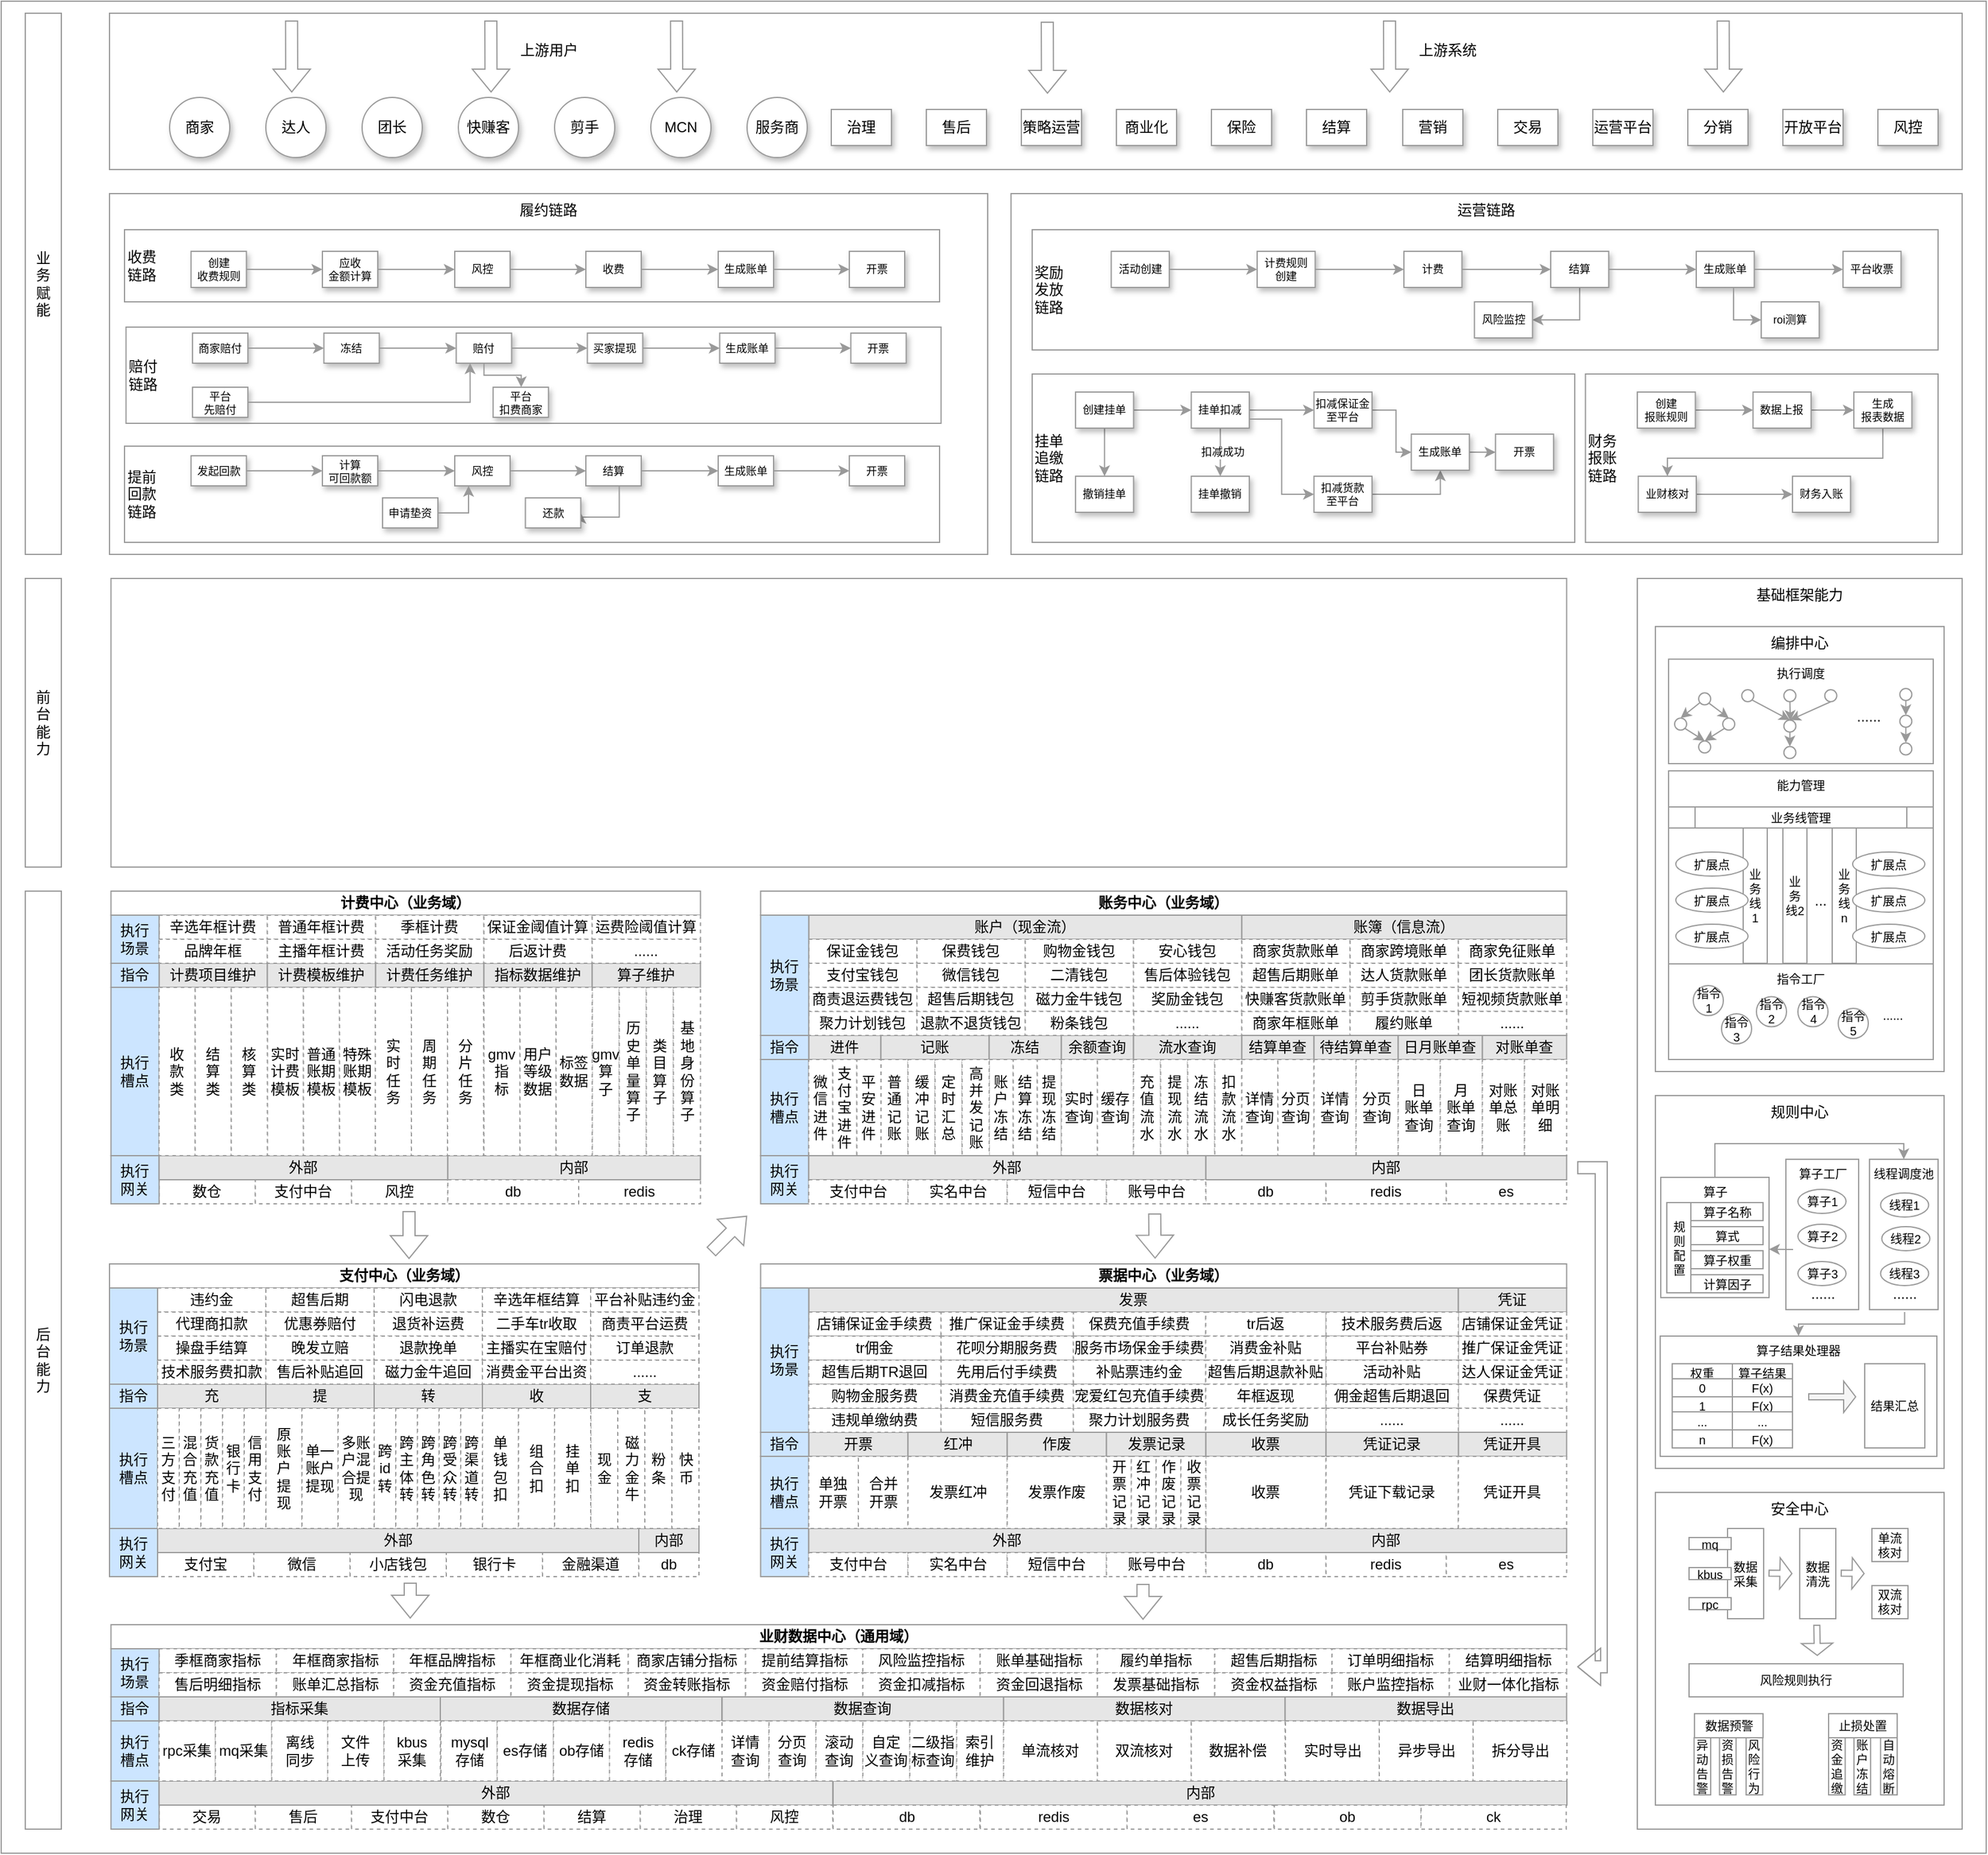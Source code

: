 <mxfile version="22.1.16" type="github" pages="2">
  <diagram name="第 1 页" id="TDeqdjOSITiVpRsq1ivu">
    <mxGraphModel dx="1529" dy="2024" grid="1" gridSize="10" guides="1" tooltips="1" connect="1" arrows="1" fold="1" page="1" pageScale="1" pageWidth="827" pageHeight="1169" math="1" shadow="0">
      <root>
        <mxCell id="0" />
        <mxCell id="1" parent="0" />
        <mxCell id="a3xdMaobArA_z4sDZD5c-244" value="" style="rounded=0;whiteSpace=wrap;html=1;strokeColor=#999999;" vertex="1" parent="1">
          <mxGeometry x="580" y="-20" width="1650" height="1540" as="geometry" />
        </mxCell>
        <mxCell id="j0lluqSmcOkYaARqusAz-343" value="" style="shape=trapezoid;perimeter=trapezoidPerimeter;whiteSpace=wrap;html=1;fixedSize=1;strokeColor=#999999;size=0;" vertex="1" parent="1">
          <mxGeometry x="670" y="-10" width="1540" height="130" as="geometry" />
        </mxCell>
        <mxCell id="d16QXKA28ZY-6sy2jyf4-35" value="计费项目维护" style="rounded=0;whiteSpace=wrap;html=1;strokeColor=#999999;fillColor=#E6E6E6;" parent="1" vertex="1">
          <mxGeometry x="711.25" y="780" width="90" height="20" as="geometry" />
        </mxCell>
        <mxCell id="d16QXKA28ZY-6sy2jyf4-36" value="计费模板维护" style="rounded=0;whiteSpace=wrap;html=1;strokeColor=#999999;fillColor=#E6E6E6;" parent="1" vertex="1">
          <mxGeometry x="801.25" y="780" width="90" height="20" as="geometry" />
        </mxCell>
        <mxCell id="d16QXKA28ZY-6sy2jyf4-37" value="计费任务维护" style="rounded=0;whiteSpace=wrap;html=1;strokeColor=#999999;fillColor=#E6E6E6;" parent="1" vertex="1">
          <mxGeometry x="891.25" y="780" width="90" height="20" as="geometry" />
        </mxCell>
        <mxCell id="d16QXKA28ZY-6sy2jyf4-38" value="指标数据维护" style="rounded=0;whiteSpace=wrap;html=1;strokeColor=#999999;fillColor=#E6E6E6;" parent="1" vertex="1">
          <mxGeometry x="981.25" y="780" width="90" height="20" as="geometry" />
        </mxCell>
        <mxCell id="d16QXKA28ZY-6sy2jyf4-49" value="数仓" style="rounded=0;whiteSpace=wrap;html=1;strokeColor=#999999;fillColor=#FFFFFF;dashed=1;" parent="1" vertex="1">
          <mxGeometry x="711.25" y="960" width="80" height="20" as="geometry" />
        </mxCell>
        <mxCell id="d16QXKA28ZY-6sy2jyf4-50" value="支付中台" style="rounded=0;whiteSpace=wrap;html=1;strokeColor=#999999;fillColor=#FFFFFF;dashed=1;" parent="1" vertex="1">
          <mxGeometry x="791.25" y="960" width="80" height="20" as="geometry" />
        </mxCell>
        <mxCell id="d16QXKA28ZY-6sy2jyf4-51" value="风控" style="rounded=0;whiteSpace=wrap;html=1;strokeColor=#999999;fillColor=#FFFFFF;dashed=1;" parent="1" vertex="1">
          <mxGeometry x="871.25" y="960" width="80" height="20" as="geometry" />
        </mxCell>
        <mxCell id="d16QXKA28ZY-6sy2jyf4-54" value="redis" style="rounded=0;whiteSpace=wrap;html=1;strokeColor=#999999;fillColor=#FFFFFF;dashed=1;" parent="1" vertex="1">
          <mxGeometry x="1060" y="960" width="101.25" height="20" as="geometry" />
        </mxCell>
        <mxCell id="d16QXKA28ZY-6sy2jyf4-77" value="算子维护" style="rounded=0;whiteSpace=wrap;html=1;strokeColor=#999999;fillColor=#E6E6E6;" parent="1" vertex="1">
          <mxGeometry x="1071.25" y="780" width="90" height="20" as="geometry" />
        </mxCell>
        <mxCell id="d16QXKA28ZY-6sy2jyf4-97" value="计费中心（业务域）" style="rounded=0;whiteSpace=wrap;html=1;strokeColor=#999999;fillColor=#FFFFFF;fontColor=#000000;fontStyle=1" parent="1" vertex="1">
          <mxGeometry x="671.25" y="720" width="490" height="20" as="geometry" />
        </mxCell>
        <mxCell id="d16QXKA28ZY-6sy2jyf4-138" value="指令" style="rounded=0;whiteSpace=wrap;html=1;strokeColor=#999999;fillColor=#CCE5FF;fontColor=#000000;" parent="1" vertex="1">
          <mxGeometry x="671.25" y="780" width="40" height="20" as="geometry" />
        </mxCell>
        <mxCell id="d16QXKA28ZY-6sy2jyf4-139" value="执行&lt;br&gt;槽点" style="rounded=0;whiteSpace=wrap;html=1;strokeColor=#999999;fillColor=#CCE5FF;fontColor=#000000;" parent="1" vertex="1">
          <mxGeometry x="671.25" y="800" width="40" height="140" as="geometry" />
        </mxCell>
        <mxCell id="d16QXKA28ZY-6sy2jyf4-140" value="执行&lt;br&gt;网关" style="rounded=0;whiteSpace=wrap;html=1;strokeColor=#999999;fillColor=#CCE5FF;fontColor=#000000;" parent="1" vertex="1">
          <mxGeometry x="671.25" y="940" width="40" height="40" as="geometry" />
        </mxCell>
        <mxCell id="d16QXKA28ZY-6sy2jyf4-221" value="外部" style="rounded=0;whiteSpace=wrap;html=1;strokeColor=#999999;fillColor=#E6E6E6;" parent="1" vertex="1">
          <mxGeometry x="711.25" y="940" width="240" height="20" as="geometry" />
        </mxCell>
        <mxCell id="d16QXKA28ZY-6sy2jyf4-223" value="内部" style="rounded=0;whiteSpace=wrap;html=1;strokeColor=#999999;fillColor=#E6E6E6;" parent="1" vertex="1">
          <mxGeometry x="951.25" y="940" width="210" height="20" as="geometry" />
        </mxCell>
        <mxCell id="d16QXKA28ZY-6sy2jyf4-225" value="进件" style="rounded=0;whiteSpace=wrap;html=1;strokeColor=#999999;fillColor=#E6E6E6;fontColor=#000000;" parent="1" vertex="1">
          <mxGeometry x="1251.25" y="840" width="60" height="20" as="geometry" />
        </mxCell>
        <mxCell id="d16QXKA28ZY-6sy2jyf4-226" value="记账" style="rounded=0;whiteSpace=wrap;html=1;strokeColor=#999999;fillColor=#E6E6E6;fontColor=#000000;" parent="1" vertex="1">
          <mxGeometry x="1311.25" y="840" width="90" height="20" as="geometry" />
        </mxCell>
        <mxCell id="d16QXKA28ZY-6sy2jyf4-227" value="冻结" style="rounded=0;whiteSpace=wrap;html=1;strokeColor=#999999;fillColor=#E6E6E6;fontColor=#000000;" parent="1" vertex="1">
          <mxGeometry x="1401.25" y="840" width="60" height="20" as="geometry" />
        </mxCell>
        <mxCell id="d16QXKA28ZY-6sy2jyf4-228" value="余额查询" style="rounded=0;whiteSpace=wrap;html=1;strokeColor=#999999;fillColor=#E6E6E6;fontColor=#000000;" parent="1" vertex="1">
          <mxGeometry x="1461.25" y="840" width="60" height="20" as="geometry" />
        </mxCell>
        <mxCell id="d16QXKA28ZY-6sy2jyf4-245" value="流水查询" style="rounded=0;whiteSpace=wrap;html=1;strokeColor=#999999;fillColor=#E6E6E6;fontColor=#000000;" parent="1" vertex="1">
          <mxGeometry x="1521.25" y="840" width="90" height="20" as="geometry" />
        </mxCell>
        <mxCell id="d16QXKA28ZY-6sy2jyf4-261" value="账务中心（业务域）" style="rounded=0;whiteSpace=wrap;html=1;strokeColor=#999999;fillColor=#FFFFFF;fontColor=#000000;fontStyle=1" parent="1" vertex="1">
          <mxGeometry x="1211.25" y="720" width="670" height="20" as="geometry" />
        </mxCell>
        <mxCell id="d16QXKA28ZY-6sy2jyf4-262" value="指令" style="rounded=0;whiteSpace=wrap;html=1;strokeColor=#999999;fillColor=#CCE5FF;fontColor=#000000;" parent="1" vertex="1">
          <mxGeometry x="1211.25" y="840" width="40" height="20" as="geometry" />
        </mxCell>
        <mxCell id="d16QXKA28ZY-6sy2jyf4-263" value="执行&lt;br&gt;槽点" style="rounded=0;whiteSpace=wrap;html=1;strokeColor=#999999;fillColor=#CCE5FF;fontColor=#000000;" parent="1" vertex="1">
          <mxGeometry x="1211.25" y="860" width="40" height="80" as="geometry" />
        </mxCell>
        <mxCell id="d16QXKA28ZY-6sy2jyf4-264" value="执行&lt;br&gt;网关" style="rounded=0;whiteSpace=wrap;html=1;strokeColor=#999999;fillColor=#CCE5FF;fontColor=#000000;" parent="1" vertex="1">
          <mxGeometry x="1211.25" y="940" width="40" height="40" as="geometry" />
        </mxCell>
        <mxCell id="d16QXKA28ZY-6sy2jyf4-267" value="账户（现金流）" style="rounded=0;whiteSpace=wrap;html=1;strokeColor=#999999;fillColor=#E6E6E6;fontColor=#000000;" parent="1" vertex="1">
          <mxGeometry x="1251.25" y="740" width="360" height="20" as="geometry" />
        </mxCell>
        <mxCell id="d16QXKA28ZY-6sy2jyf4-271" value="账簿（信息流）" style="rounded=0;whiteSpace=wrap;html=1;strokeColor=#999999;fillColor=#E6E6E6;fontColor=#000000;" parent="1" vertex="1">
          <mxGeometry x="1611.25" y="740" width="270" height="20" as="geometry" />
        </mxCell>
        <mxCell id="d16QXKA28ZY-6sy2jyf4-276" value="账户冻结" style="rounded=0;whiteSpace=wrap;html=1;strokeColor=#999999;dashed=1;" parent="1" vertex="1">
          <mxGeometry x="1401.25" y="860" width="20" height="80" as="geometry" />
        </mxCell>
        <mxCell id="d16QXKA28ZY-6sy2jyf4-277" value="结算冻结" style="rounded=0;whiteSpace=wrap;html=1;strokeColor=#999999;dashed=1;" parent="1" vertex="1">
          <mxGeometry x="1421.25" y="860" width="20" height="80" as="geometry" />
        </mxCell>
        <mxCell id="d16QXKA28ZY-6sy2jyf4-278" value="保证金钱包" style="rounded=0;whiteSpace=wrap;html=1;strokeColor=#999999;fillColor=#FFFFFF;dashed=1;" parent="1" vertex="1">
          <mxGeometry x="1251.25" y="760" width="90" height="20" as="geometry" />
        </mxCell>
        <mxCell id="d16QXKA28ZY-6sy2jyf4-279" value="保费钱包" style="rounded=0;whiteSpace=wrap;html=1;strokeColor=#999999;fillColor=#FFFFFF;dashed=1;" parent="1" vertex="1">
          <mxGeometry x="1341.25" y="760" width="90" height="20" as="geometry" />
        </mxCell>
        <mxCell id="d16QXKA28ZY-6sy2jyf4-280" value="购物金钱包" style="rounded=0;whiteSpace=wrap;html=1;strokeColor=#999999;fillColor=#FFFFFF;dashed=1;" parent="1" vertex="1">
          <mxGeometry x="1431.25" y="760" width="90" height="20" as="geometry" />
        </mxCell>
        <mxCell id="d16QXKA28ZY-6sy2jyf4-281" value="支付宝钱包" style="rounded=0;whiteSpace=wrap;html=1;strokeColor=#999999;fillColor=#FFFFFF;dashed=1;" parent="1" vertex="1">
          <mxGeometry x="1251.25" y="780" width="90" height="20" as="geometry" />
        </mxCell>
        <mxCell id="d16QXKA28ZY-6sy2jyf4-282" value="微信钱包" style="rounded=0;whiteSpace=wrap;html=1;strokeColor=#999999;fillColor=#FFFFFF;dashed=1;" parent="1" vertex="1">
          <mxGeometry x="1341.25" y="780" width="90" height="20" as="geometry" />
        </mxCell>
        <mxCell id="d16QXKA28ZY-6sy2jyf4-283" value="二清钱包" style="rounded=0;whiteSpace=wrap;html=1;strokeColor=#999999;fillColor=#FFFFFF;dashed=1;" parent="1" vertex="1">
          <mxGeometry x="1431.25" y="780" width="90" height="20" as="geometry" />
        </mxCell>
        <mxCell id="d16QXKA28ZY-6sy2jyf4-284" value="安心钱包" style="rounded=0;whiteSpace=wrap;html=1;strokeColor=#999999;fillColor=#FFFFFF;dashed=1;" parent="1" vertex="1">
          <mxGeometry x="1521.25" y="760" width="90" height="20" as="geometry" />
        </mxCell>
        <mxCell id="d16QXKA28ZY-6sy2jyf4-285" value="售后体验钱包" style="rounded=0;whiteSpace=wrap;html=1;strokeColor=#999999;fillColor=#FFFFFF;dashed=1;" parent="1" vertex="1">
          <mxGeometry x="1521.25" y="780" width="90" height="20" as="geometry" />
        </mxCell>
        <mxCell id="d16QXKA28ZY-6sy2jyf4-286" value="聚力计划钱包" style="rounded=0;whiteSpace=wrap;html=1;strokeColor=#999999;fillColor=#FFFFFF;dashed=1;" parent="1" vertex="1">
          <mxGeometry x="1251.25" y="820" width="90" height="20" as="geometry" />
        </mxCell>
        <mxCell id="d16QXKA28ZY-6sy2jyf4-287" value="退款不退货钱包" style="rounded=0;whiteSpace=wrap;html=1;strokeColor=#999999;fillColor=#FFFFFF;dashed=1;" parent="1" vertex="1">
          <mxGeometry x="1341.25" y="820" width="90" height="20" as="geometry" />
        </mxCell>
        <mxCell id="d16QXKA28ZY-6sy2jyf4-288" value="商责退运费钱包" style="rounded=0;whiteSpace=wrap;html=1;strokeColor=#999999;fillColor=#FFFFFF;dashed=1;" parent="1" vertex="1">
          <mxGeometry x="1251.25" y="800" width="90" height="20" as="geometry" />
        </mxCell>
        <mxCell id="d16QXKA28ZY-6sy2jyf4-289" value="超售后期钱包" style="rounded=0;whiteSpace=wrap;html=1;strokeColor=#999999;fillColor=#FFFFFF;dashed=1;" parent="1" vertex="1">
          <mxGeometry x="1341.25" y="800" width="90" height="20" as="geometry" />
        </mxCell>
        <mxCell id="d16QXKA28ZY-6sy2jyf4-290" value="磁力金牛钱包" style="rounded=0;whiteSpace=wrap;html=1;strokeColor=#999999;fillColor=#FFFFFF;dashed=1;" parent="1" vertex="1">
          <mxGeometry x="1431.25" y="800" width="90" height="20" as="geometry" />
        </mxCell>
        <mxCell id="d16QXKA28ZY-6sy2jyf4-291" value="奖励金钱包" style="rounded=0;whiteSpace=wrap;html=1;strokeColor=#999999;fillColor=#FFFFFF;dashed=1;" parent="1" vertex="1">
          <mxGeometry x="1521.25" y="800" width="90" height="20" as="geometry" />
        </mxCell>
        <mxCell id="d16QXKA28ZY-6sy2jyf4-292" value="......" style="rounded=0;whiteSpace=wrap;html=1;strokeColor=#999999;fillColor=#FFFFFF;dashed=1;" parent="1" vertex="1">
          <mxGeometry x="1521.25" y="820" width="90" height="20" as="geometry" />
        </mxCell>
        <mxCell id="d16QXKA28ZY-6sy2jyf4-293" value="粉条钱包" style="rounded=0;whiteSpace=wrap;html=1;strokeColor=#999999;fillColor=#FFFFFF;dashed=1;" parent="1" vertex="1">
          <mxGeometry x="1431.25" y="820" width="90" height="20" as="geometry" />
        </mxCell>
        <mxCell id="d16QXKA28ZY-6sy2jyf4-294" value="" style="group" parent="1" vertex="1" connectable="0">
          <mxGeometry x="1311.25" y="860" width="90" height="80" as="geometry" />
        </mxCell>
        <mxCell id="d16QXKA28ZY-6sy2jyf4-272" value="普通记账" style="rounded=0;whiteSpace=wrap;html=1;strokeColor=#999999;dashed=1;" parent="d16QXKA28ZY-6sy2jyf4-294" vertex="1">
          <mxGeometry width="22.5" height="80" as="geometry" />
        </mxCell>
        <mxCell id="d16QXKA28ZY-6sy2jyf4-273" value="缓冲记账" style="rounded=0;whiteSpace=wrap;html=1;strokeColor=#999999;dashed=1;" parent="d16QXKA28ZY-6sy2jyf4-294" vertex="1">
          <mxGeometry x="22.5" width="22.5" height="80" as="geometry" />
        </mxCell>
        <mxCell id="d16QXKA28ZY-6sy2jyf4-274" value="定时汇总" style="rounded=0;whiteSpace=wrap;html=1;strokeColor=#999999;dashed=1;" parent="d16QXKA28ZY-6sy2jyf4-294" vertex="1">
          <mxGeometry x="45" width="22.5" height="80" as="geometry" />
        </mxCell>
        <mxCell id="d16QXKA28ZY-6sy2jyf4-275" value="高并发记账" style="rounded=0;whiteSpace=wrap;html=1;strokeColor=#999999;dashed=1;" parent="d16QXKA28ZY-6sy2jyf4-294" vertex="1">
          <mxGeometry x="67.5" width="22.5" height="80" as="geometry" />
        </mxCell>
        <mxCell id="d16QXKA28ZY-6sy2jyf4-295" value="" style="group" parent="1" vertex="1" connectable="0">
          <mxGeometry x="1071.25" y="800" width="90" height="140" as="geometry" />
        </mxCell>
        <mxCell id="d16QXKA28ZY-6sy2jyf4-59" value="gmv算子" style="rounded=0;whiteSpace=wrap;html=1;strokeColor=#999999;dashed=1;" parent="d16QXKA28ZY-6sy2jyf4-295" vertex="1">
          <mxGeometry width="22.5" height="140" as="geometry" />
        </mxCell>
        <mxCell id="d16QXKA28ZY-6sy2jyf4-60" value="历史单量算子" style="rounded=0;whiteSpace=wrap;html=1;strokeColor=#999999;dashed=1;" parent="d16QXKA28ZY-6sy2jyf4-295" vertex="1">
          <mxGeometry x="22.5" width="22.5" height="140" as="geometry" />
        </mxCell>
        <mxCell id="d16QXKA28ZY-6sy2jyf4-65" value="类目算子" style="rounded=0;whiteSpace=wrap;html=1;strokeColor=#999999;dashed=1;" parent="d16QXKA28ZY-6sy2jyf4-295" vertex="1">
          <mxGeometry x="45" width="22.5" height="140" as="geometry" />
        </mxCell>
        <mxCell id="d16QXKA28ZY-6sy2jyf4-66" value="基地身份算子" style="rounded=0;whiteSpace=wrap;html=1;strokeColor=#999999;dashed=1;" parent="d16QXKA28ZY-6sy2jyf4-295" vertex="1">
          <mxGeometry x="67.5" width="22.5" height="140" as="geometry" />
        </mxCell>
        <mxCell id="d16QXKA28ZY-6sy2jyf4-296" value="" style="group" parent="1" vertex="1" connectable="0">
          <mxGeometry x="981.25" y="800" width="90" height="140" as="geometry" />
        </mxCell>
        <mxCell id="d16QXKA28ZY-6sy2jyf4-92" value="gmv指&lt;br&gt;标" style="rounded=0;whiteSpace=wrap;html=1;strokeColor=#999999;dashed=1;" parent="d16QXKA28ZY-6sy2jyf4-296" vertex="1">
          <mxGeometry width="30" height="140" as="geometry" />
        </mxCell>
        <mxCell id="d16QXKA28ZY-6sy2jyf4-93" value="用户等级数据" style="rounded=0;whiteSpace=wrap;html=1;strokeColor=#999999;dashed=1;" parent="d16QXKA28ZY-6sy2jyf4-296" vertex="1">
          <mxGeometry x="30" width="30" height="140" as="geometry" />
        </mxCell>
        <mxCell id="d16QXKA28ZY-6sy2jyf4-94" value="标签数据" style="rounded=0;whiteSpace=wrap;html=1;strokeColor=#999999;dashed=1;" parent="d16QXKA28ZY-6sy2jyf4-296" vertex="1">
          <mxGeometry x="60" width="30" height="140" as="geometry" />
        </mxCell>
        <mxCell id="d16QXKA28ZY-6sy2jyf4-298" value="" style="group" parent="1" vertex="1" connectable="0">
          <mxGeometry x="801.25" y="800" width="90" height="140" as="geometry" />
        </mxCell>
        <mxCell id="d16QXKA28ZY-6sy2jyf4-78" value="实时计费模板" style="rounded=0;whiteSpace=wrap;html=1;strokeColor=#999999;dashed=1;" parent="d16QXKA28ZY-6sy2jyf4-298" vertex="1">
          <mxGeometry width="30" height="140" as="geometry" />
        </mxCell>
        <mxCell id="d16QXKA28ZY-6sy2jyf4-79" value="普通账期模板" style="rounded=0;whiteSpace=wrap;html=1;strokeColor=#999999;dashed=1;" parent="d16QXKA28ZY-6sy2jyf4-298" vertex="1">
          <mxGeometry x="30" width="30" height="140" as="geometry" />
        </mxCell>
        <mxCell id="d16QXKA28ZY-6sy2jyf4-80" value="特殊账期模板" style="rounded=0;whiteSpace=wrap;html=1;strokeColor=#999999;dashed=1;" parent="d16QXKA28ZY-6sy2jyf4-298" vertex="1">
          <mxGeometry x="60" width="30" height="140" as="geometry" />
        </mxCell>
        <mxCell id="d16QXKA28ZY-6sy2jyf4-300" value="提现冻结" style="rounded=0;whiteSpace=wrap;html=1;strokeColor=#999999;dashed=1;" parent="1" vertex="1">
          <mxGeometry x="1441.25" y="860" width="20" height="80" as="geometry" />
        </mxCell>
        <mxCell id="d16QXKA28ZY-6sy2jyf4-301" value="微信进件" style="rounded=0;whiteSpace=wrap;html=1;strokeColor=#999999;dashed=1;" parent="1" vertex="1">
          <mxGeometry x="1251.25" y="860" width="20" height="80" as="geometry" />
        </mxCell>
        <mxCell id="d16QXKA28ZY-6sy2jyf4-302" value="支付宝进件" style="rounded=0;whiteSpace=wrap;html=1;strokeColor=#999999;dashed=1;" parent="1" vertex="1">
          <mxGeometry x="1271.25" y="860" width="20" height="80" as="geometry" />
        </mxCell>
        <mxCell id="d16QXKA28ZY-6sy2jyf4-303" value="平安进件" style="rounded=0;whiteSpace=wrap;html=1;strokeColor=#999999;dashed=1;" parent="1" vertex="1">
          <mxGeometry x="1291.25" y="860" width="20" height="80" as="geometry" />
        </mxCell>
        <mxCell id="d16QXKA28ZY-6sy2jyf4-304" value="实时查询" style="rounded=0;whiteSpace=wrap;html=1;strokeColor=#999999;dashed=1;" parent="1" vertex="1">
          <mxGeometry x="1461.25" y="860" width="30" height="80" as="geometry" />
        </mxCell>
        <mxCell id="d16QXKA28ZY-6sy2jyf4-307" value="缓存查询" style="rounded=0;whiteSpace=wrap;html=1;strokeColor=#999999;dashed=1;" parent="1" vertex="1">
          <mxGeometry x="1491.25" y="860" width="30" height="80" as="geometry" />
        </mxCell>
        <mxCell id="d16QXKA28ZY-6sy2jyf4-308" value="充值流水" style="rounded=0;whiteSpace=wrap;html=1;strokeColor=#999999;dashed=1;" parent="1" vertex="1">
          <mxGeometry x="1521.25" y="860" width="22.5" height="80" as="geometry" />
        </mxCell>
        <mxCell id="d16QXKA28ZY-6sy2jyf4-309" value="提现流水" style="rounded=0;whiteSpace=wrap;html=1;strokeColor=#999999;dashed=1;" parent="1" vertex="1">
          <mxGeometry x="1543.75" y="860" width="22.5" height="80" as="geometry" />
        </mxCell>
        <mxCell id="d16QXKA28ZY-6sy2jyf4-310" value="冻结流水" style="rounded=0;whiteSpace=wrap;html=1;strokeColor=#999999;dashed=1;" parent="1" vertex="1">
          <mxGeometry x="1566.25" y="860" width="22.5" height="80" as="geometry" />
        </mxCell>
        <mxCell id="d16QXKA28ZY-6sy2jyf4-311" value="扣款流水" style="rounded=0;whiteSpace=wrap;html=1;strokeColor=#999999;dashed=1;" parent="1" vertex="1">
          <mxGeometry x="1588.75" y="860" width="22.5" height="80" as="geometry" />
        </mxCell>
        <mxCell id="d16QXKA28ZY-6sy2jyf4-312" value="商家货款账单" style="rounded=0;whiteSpace=wrap;html=1;strokeColor=#999999;fillColor=#FFFFFF;dashed=1;" parent="1" vertex="1">
          <mxGeometry x="1611.25" y="760" width="90" height="20" as="geometry" />
        </mxCell>
        <mxCell id="d16QXKA28ZY-6sy2jyf4-313" value="商家跨境账单" style="rounded=0;whiteSpace=wrap;html=1;strokeColor=#999999;fillColor=#FFFFFF;dashed=1;" parent="1" vertex="1">
          <mxGeometry x="1701.25" y="760" width="90" height="20" as="geometry" />
        </mxCell>
        <mxCell id="d16QXKA28ZY-6sy2jyf4-314" value="超售后期账单" style="rounded=0;whiteSpace=wrap;html=1;strokeColor=#999999;fillColor=#FFFFFF;dashed=1;" parent="1" vertex="1">
          <mxGeometry x="1611.25" y="780" width="90" height="20" as="geometry" />
        </mxCell>
        <mxCell id="d16QXKA28ZY-6sy2jyf4-315" value="达人货款账单" style="rounded=0;whiteSpace=wrap;html=1;strokeColor=#999999;fillColor=#FFFFFF;dashed=1;" parent="1" vertex="1">
          <mxGeometry x="1701.25" y="780" width="90" height="20" as="geometry" />
        </mxCell>
        <mxCell id="d16QXKA28ZY-6sy2jyf4-316" value="商家免征账单" style="rounded=0;whiteSpace=wrap;html=1;strokeColor=#999999;fillColor=#FFFFFF;dashed=1;" parent="1" vertex="1">
          <mxGeometry x="1791.25" y="760" width="90" height="20" as="geometry" />
        </mxCell>
        <mxCell id="d16QXKA28ZY-6sy2jyf4-317" value="团长货款账单" style="rounded=0;whiteSpace=wrap;html=1;strokeColor=#999999;fillColor=#FFFFFF;dashed=1;" parent="1" vertex="1">
          <mxGeometry x="1791.25" y="780" width="90" height="20" as="geometry" />
        </mxCell>
        <mxCell id="d16QXKA28ZY-6sy2jyf4-318" value="商家年框账单" style="rounded=0;whiteSpace=wrap;html=1;strokeColor=#999999;fillColor=#FFFFFF;dashed=1;" parent="1" vertex="1">
          <mxGeometry x="1611.25" y="820" width="90" height="20" as="geometry" />
        </mxCell>
        <mxCell id="d16QXKA28ZY-6sy2jyf4-319" value="快赚客货款账单" style="rounded=0;whiteSpace=wrap;html=1;strokeColor=#999999;fillColor=#FFFFFF;dashed=1;" parent="1" vertex="1">
          <mxGeometry x="1611.25" y="800" width="90" height="20" as="geometry" />
        </mxCell>
        <mxCell id="d16QXKA28ZY-6sy2jyf4-320" value="剪手货款账单" style="rounded=0;whiteSpace=wrap;html=1;strokeColor=#999999;fillColor=#FFFFFF;dashed=1;" parent="1" vertex="1">
          <mxGeometry x="1701.25" y="800" width="90" height="20" as="geometry" />
        </mxCell>
        <mxCell id="d16QXKA28ZY-6sy2jyf4-321" value="短视频货款账单" style="rounded=0;whiteSpace=wrap;html=1;strokeColor=#999999;fillColor=#FFFFFF;dashed=1;" parent="1" vertex="1">
          <mxGeometry x="1791.25" y="800" width="90" height="20" as="geometry" />
        </mxCell>
        <mxCell id="d16QXKA28ZY-6sy2jyf4-322" value="......" style="rounded=0;whiteSpace=wrap;html=1;strokeColor=#999999;fillColor=#FFFFFF;dashed=1;" parent="1" vertex="1">
          <mxGeometry x="1791.25" y="820" width="90" height="20" as="geometry" />
        </mxCell>
        <mxCell id="d16QXKA28ZY-6sy2jyf4-323" value="履约账单" style="rounded=0;whiteSpace=wrap;html=1;strokeColor=#999999;fillColor=#FFFFFF;dashed=1;" parent="1" vertex="1">
          <mxGeometry x="1701.25" y="820" width="90" height="20" as="geometry" />
        </mxCell>
        <mxCell id="d16QXKA28ZY-6sy2jyf4-324" value="执行&lt;br&gt;场景" style="rounded=0;whiteSpace=wrap;html=1;strokeColor=#999999;fillColor=#CCE5FF;fontColor=#000000;" parent="1" vertex="1">
          <mxGeometry x="1211.25" y="740" width="40" height="100" as="geometry" />
        </mxCell>
        <mxCell id="d16QXKA28ZY-6sy2jyf4-326" value="结算单查" style="rounded=0;whiteSpace=wrap;html=1;strokeColor=#999999;fillColor=#E6E6E6;fontColor=#000000;" parent="1" vertex="1">
          <mxGeometry x="1611.25" y="840" width="60" height="20" as="geometry" />
        </mxCell>
        <mxCell id="d16QXKA28ZY-6sy2jyf4-327" value="待结算单查" style="rounded=0;whiteSpace=wrap;html=1;strokeColor=#999999;fillColor=#E6E6E6;fontColor=#000000;" parent="1" vertex="1">
          <mxGeometry x="1671.25" y="840" width="70" height="20" as="geometry" />
        </mxCell>
        <mxCell id="d16QXKA28ZY-6sy2jyf4-328" value="日月账单查" style="rounded=0;whiteSpace=wrap;html=1;strokeColor=#999999;fillColor=#E6E6E6;fontColor=#000000;" parent="1" vertex="1">
          <mxGeometry x="1741.25" y="840" width="70" height="20" as="geometry" />
        </mxCell>
        <mxCell id="d16QXKA28ZY-6sy2jyf4-329" value="对账单查" style="rounded=0;whiteSpace=wrap;html=1;strokeColor=#999999;fillColor=#E6E6E6;fontColor=#000000;" parent="1" vertex="1">
          <mxGeometry x="1811.25" y="840" width="70" height="20" as="geometry" />
        </mxCell>
        <mxCell id="d16QXKA28ZY-6sy2jyf4-330" value="详情查询" style="rounded=0;whiteSpace=wrap;html=1;strokeColor=#999999;dashed=1;" parent="1" vertex="1">
          <mxGeometry x="1611.25" y="860" width="30" height="80" as="geometry" />
        </mxCell>
        <mxCell id="d16QXKA28ZY-6sy2jyf4-331" value="分页查询" style="rounded=0;whiteSpace=wrap;html=1;strokeColor=#999999;dashed=1;" parent="1" vertex="1">
          <mxGeometry x="1641.25" y="860" width="30" height="80" as="geometry" />
        </mxCell>
        <mxCell id="d16QXKA28ZY-6sy2jyf4-332" value="详情查询" style="rounded=0;whiteSpace=wrap;html=1;strokeColor=#999999;dashed=1;" parent="1" vertex="1">
          <mxGeometry x="1671.25" y="860" width="35" height="80" as="geometry" />
        </mxCell>
        <mxCell id="d16QXKA28ZY-6sy2jyf4-333" value="分页查询" style="rounded=0;whiteSpace=wrap;html=1;strokeColor=#999999;dashed=1;" parent="1" vertex="1">
          <mxGeometry x="1706.25" y="860" width="35" height="80" as="geometry" />
        </mxCell>
        <mxCell id="d16QXKA28ZY-6sy2jyf4-334" value="日&lt;br&gt;账单&lt;br&gt;查询" style="rounded=0;whiteSpace=wrap;html=1;strokeColor=#999999;dashed=1;" parent="1" vertex="1">
          <mxGeometry x="1741.25" y="860" width="35" height="80" as="geometry" />
        </mxCell>
        <mxCell id="d16QXKA28ZY-6sy2jyf4-335" value="月&lt;br style=&quot;border-color: var(--border-color);&quot;&gt;账单&lt;br style=&quot;border-color: var(--border-color);&quot;&gt;查询" style="rounded=0;whiteSpace=wrap;html=1;strokeColor=#999999;dashed=1;" parent="1" vertex="1">
          <mxGeometry x="1776.25" y="860" width="35" height="80" as="geometry" />
        </mxCell>
        <mxCell id="d16QXKA28ZY-6sy2jyf4-336" value="对账单总账" style="rounded=0;whiteSpace=wrap;html=1;strokeColor=#999999;dashed=1;" parent="1" vertex="1">
          <mxGeometry x="1811.25" y="860" width="35" height="80" as="geometry" />
        </mxCell>
        <mxCell id="d16QXKA28ZY-6sy2jyf4-337" value="对账单明细" style="rounded=0;whiteSpace=wrap;html=1;strokeColor=#999999;dashed=1;" parent="1" vertex="1">
          <mxGeometry x="1846.25" y="860" width="35" height="80" as="geometry" />
        </mxCell>
        <mxCell id="d16QXKA28ZY-6sy2jyf4-338" value="db" style="rounded=0;whiteSpace=wrap;html=1;strokeColor=#999999;fillColor=#FFFFFF;dashed=1;" parent="1" vertex="1">
          <mxGeometry x="1581.25" y="960" width="100" height="20" as="geometry" />
        </mxCell>
        <mxCell id="d16QXKA28ZY-6sy2jyf4-339" value="redis" style="rounded=0;whiteSpace=wrap;html=1;strokeColor=#999999;fillColor=#FFFFFF;dashed=1;" parent="1" vertex="1">
          <mxGeometry x="1681.25" y="960" width="100" height="20" as="geometry" />
        </mxCell>
        <mxCell id="d16QXKA28ZY-6sy2jyf4-340" value="es" style="rounded=0;whiteSpace=wrap;html=1;strokeColor=#999999;fillColor=#FFFFFF;dashed=1;" parent="1" vertex="1">
          <mxGeometry x="1781.25" y="960" width="100" height="20" as="geometry" />
        </mxCell>
        <mxCell id="j0lluqSmcOkYaARqusAz-1" value="内部" style="rounded=0;whiteSpace=wrap;html=1;strokeColor=#999999;fillColor=#E6E6E6;fontColor=#000000;" vertex="1" parent="1">
          <mxGeometry x="1581.25" y="940" width="300" height="20" as="geometry" />
        </mxCell>
        <mxCell id="j0lluqSmcOkYaARqusAz-2" value="外部" style="rounded=0;whiteSpace=wrap;html=1;strokeColor=#999999;fillColor=#E6E6E6;fontColor=#000000;" vertex="1" parent="1">
          <mxGeometry x="1251.25" y="940" width="330" height="20" as="geometry" />
        </mxCell>
        <mxCell id="j0lluqSmcOkYaARqusAz-3" value="支付中台" style="rounded=0;whiteSpace=wrap;html=1;strokeColor=#999999;fillColor=#FFFFFF;dashed=1;" vertex="1" parent="1">
          <mxGeometry x="1251.25" y="960" width="82.5" height="20" as="geometry" />
        </mxCell>
        <mxCell id="j0lluqSmcOkYaARqusAz-4" value="实名中台" style="rounded=0;whiteSpace=wrap;html=1;strokeColor=#999999;fillColor=#FFFFFF;dashed=1;" vertex="1" parent="1">
          <mxGeometry x="1333.75" y="960" width="82.5" height="20" as="geometry" />
        </mxCell>
        <mxCell id="j0lluqSmcOkYaARqusAz-5" value="短信中台" style="rounded=0;whiteSpace=wrap;html=1;strokeColor=#999999;fillColor=#FFFFFF;dashed=1;" vertex="1" parent="1">
          <mxGeometry x="1416.25" y="960" width="82.5" height="20" as="geometry" />
        </mxCell>
        <mxCell id="j0lluqSmcOkYaARqusAz-6" value="账号中台" style="rounded=0;whiteSpace=wrap;html=1;strokeColor=#999999;fillColor=#FFFFFF;dashed=1;" vertex="1" parent="1">
          <mxGeometry x="1498.75" y="960" width="82.5" height="20" as="geometry" />
        </mxCell>
        <mxCell id="j0lluqSmcOkYaARqusAz-7" value="开票" style="rounded=0;whiteSpace=wrap;html=1;strokeColor=#999999;fillColor=#E6E6E6;" vertex="1" parent="1">
          <mxGeometry x="1251.25" y="1170" width="82.5" height="20" as="geometry" />
        </mxCell>
        <mxCell id="j0lluqSmcOkYaARqusAz-12" value="票据中心（业务域）" style="rounded=0;whiteSpace=wrap;html=1;strokeColor=#999999;fillColor=#FFFFFF;fontColor=#000000;fontStyle=1" vertex="1" parent="1">
          <mxGeometry x="1211.25" y="1030" width="670" height="20" as="geometry" />
        </mxCell>
        <mxCell id="j0lluqSmcOkYaARqusAz-13" value="指令" style="rounded=0;whiteSpace=wrap;html=1;strokeColor=#999999;fillColor=#CCE5FF;fontColor=#000000;" vertex="1" parent="1">
          <mxGeometry x="1211.25" y="1170" width="40" height="20" as="geometry" />
        </mxCell>
        <mxCell id="j0lluqSmcOkYaARqusAz-14" value="执行&lt;br&gt;槽点" style="rounded=0;whiteSpace=wrap;html=1;strokeColor=#999999;fillColor=#CCE5FF;fontColor=#000000;" vertex="1" parent="1">
          <mxGeometry x="1211.25" y="1190" width="40" height="60" as="geometry" />
        </mxCell>
        <mxCell id="j0lluqSmcOkYaARqusAz-15" value="执行&lt;br&gt;网关" style="rounded=0;whiteSpace=wrap;html=1;strokeColor=#999999;fillColor=#CCE5FF;fontColor=#000000;" vertex="1" parent="1">
          <mxGeometry x="1211.25" y="1250" width="40" height="40" as="geometry" />
        </mxCell>
        <mxCell id="j0lluqSmcOkYaARqusAz-16" value="发票" style="rounded=0;whiteSpace=wrap;html=1;strokeColor=#999999;fillColor=#E6E6E6;" vertex="1" parent="1">
          <mxGeometry x="1251.25" y="1050" width="540" height="20" as="geometry" />
        </mxCell>
        <mxCell id="j0lluqSmcOkYaARqusAz-20" value="店铺保证金手续费" style="rounded=0;whiteSpace=wrap;html=1;strokeColor=#999999;fillColor=#FFFFFF;dashed=1;" vertex="1" parent="1">
          <mxGeometry x="1251.25" y="1070" width="110" height="20" as="geometry" />
        </mxCell>
        <mxCell id="j0lluqSmcOkYaARqusAz-63" value="执行&lt;br&gt;场景" style="rounded=0;whiteSpace=wrap;html=1;strokeColor=#999999;fillColor=#CCE5FF;fontColor=#000000;" vertex="1" parent="1">
          <mxGeometry x="1211.25" y="1050" width="40" height="120" as="geometry" />
        </mxCell>
        <mxCell id="j0lluqSmcOkYaARqusAz-76" value="db" style="rounded=0;whiteSpace=wrap;html=1;strokeColor=#999999;fillColor=#FFFFFF;dashed=1;" vertex="1" parent="1">
          <mxGeometry x="1581.25" y="1270" width="100" height="20" as="geometry" />
        </mxCell>
        <mxCell id="j0lluqSmcOkYaARqusAz-77" value="redis" style="rounded=0;whiteSpace=wrap;html=1;strokeColor=#999999;fillColor=#FFFFFF;dashed=1;" vertex="1" parent="1">
          <mxGeometry x="1681.25" y="1270" width="100" height="20" as="geometry" />
        </mxCell>
        <mxCell id="j0lluqSmcOkYaARqusAz-78" value="es" style="rounded=0;whiteSpace=wrap;html=1;strokeColor=#999999;fillColor=#FFFFFF;dashed=1;" vertex="1" parent="1">
          <mxGeometry x="1781.25" y="1270" width="100" height="20" as="geometry" />
        </mxCell>
        <mxCell id="j0lluqSmcOkYaARqusAz-79" value="内部" style="rounded=0;whiteSpace=wrap;html=1;strokeColor=#999999;fillColor=#E6E6E6;" vertex="1" parent="1">
          <mxGeometry x="1581.25" y="1250" width="300" height="20" as="geometry" />
        </mxCell>
        <mxCell id="j0lluqSmcOkYaARqusAz-80" value="外部" style="rounded=0;whiteSpace=wrap;html=1;strokeColor=#999999;fillColor=#E6E6E6;" vertex="1" parent="1">
          <mxGeometry x="1251.25" y="1250" width="330" height="20" as="geometry" />
        </mxCell>
        <mxCell id="j0lluqSmcOkYaARqusAz-81" value="支付中台" style="rounded=0;whiteSpace=wrap;html=1;strokeColor=#999999;fillColor=#FFFFFF;dashed=1;" vertex="1" parent="1">
          <mxGeometry x="1251.25" y="1270" width="82.5" height="20" as="geometry" />
        </mxCell>
        <mxCell id="j0lluqSmcOkYaARqusAz-82" value="实名中台" style="rounded=0;whiteSpace=wrap;html=1;strokeColor=#999999;fillColor=#FFFFFF;dashed=1;" vertex="1" parent="1">
          <mxGeometry x="1333.75" y="1270" width="82.5" height="20" as="geometry" />
        </mxCell>
        <mxCell id="j0lluqSmcOkYaARqusAz-83" value="短信中台" style="rounded=0;whiteSpace=wrap;html=1;strokeColor=#999999;fillColor=#FFFFFF;dashed=1;" vertex="1" parent="1">
          <mxGeometry x="1416.25" y="1270" width="82.5" height="20" as="geometry" />
        </mxCell>
        <mxCell id="j0lluqSmcOkYaARqusAz-84" value="账号中台" style="rounded=0;whiteSpace=wrap;html=1;strokeColor=#999999;fillColor=#FFFFFF;dashed=1;" vertex="1" parent="1">
          <mxGeometry x="1498.75" y="1270" width="82.5" height="20" as="geometry" />
        </mxCell>
        <mxCell id="j0lluqSmcOkYaARqusAz-85" value="凭证" style="rounded=0;whiteSpace=wrap;html=1;strokeColor=#999999;fillColor=#E6E6E6;" vertex="1" parent="1">
          <mxGeometry x="1791.25" y="1050" width="90" height="20" as="geometry" />
        </mxCell>
        <mxCell id="j0lluqSmcOkYaARqusAz-86" value="店铺保证金凭证" style="rounded=0;whiteSpace=wrap;html=1;strokeColor=#999999;fillColor=#FFFFFF;dashed=1;" vertex="1" parent="1">
          <mxGeometry x="1791.25" y="1070" width="90" height="20" as="geometry" />
        </mxCell>
        <mxCell id="j0lluqSmcOkYaARqusAz-87" value="推广保证金凭证" style="rounded=0;whiteSpace=wrap;html=1;strokeColor=#999999;fillColor=#FFFFFF;dashed=1;" vertex="1" parent="1">
          <mxGeometry x="1791.25" y="1090" width="90" height="20" as="geometry" />
        </mxCell>
        <mxCell id="j0lluqSmcOkYaARqusAz-88" value="达人保证金凭证" style="rounded=0;whiteSpace=wrap;html=1;strokeColor=#999999;fillColor=#FFFFFF;dashed=1;" vertex="1" parent="1">
          <mxGeometry x="1791.25" y="1110" width="90" height="20" as="geometry" />
        </mxCell>
        <mxCell id="j0lluqSmcOkYaARqusAz-89" value="推广保证金手续费" style="rounded=0;whiteSpace=wrap;html=1;strokeColor=#999999;fillColor=#FFFFFF;dashed=1;" vertex="1" parent="1">
          <mxGeometry x="1361.25" y="1070" width="110" height="20" as="geometry" />
        </mxCell>
        <mxCell id="j0lluqSmcOkYaARqusAz-90" value="保费充值手续费" style="rounded=0;whiteSpace=wrap;html=1;strokeColor=#999999;fillColor=#FFFFFF;dashed=1;" vertex="1" parent="1">
          <mxGeometry x="1471.25" y="1070" width="110" height="20" as="geometry" />
        </mxCell>
        <mxCell id="j0lluqSmcOkYaARqusAz-91" value="tr后返" style="rounded=0;whiteSpace=wrap;html=1;strokeColor=#999999;fillColor=#FFFFFF;dashed=1;" vertex="1" parent="1">
          <mxGeometry x="1581.25" y="1070" width="100" height="20" as="geometry" />
        </mxCell>
        <mxCell id="j0lluqSmcOkYaARqusAz-92" value="违规单缴纳费" style="rounded=0;whiteSpace=wrap;html=1;strokeColor=#999999;fillColor=#FFFFFF;dashed=1;" vertex="1" parent="1">
          <mxGeometry x="1251.25" y="1150" width="110" height="20" as="geometry" />
        </mxCell>
        <mxCell id="j0lluqSmcOkYaARqusAz-93" value="tr佣金" style="rounded=0;whiteSpace=wrap;html=1;strokeColor=#999999;fillColor=#FFFFFF;dashed=1;" vertex="1" parent="1">
          <mxGeometry x="1251.25" y="1090" width="110" height="20" as="geometry" />
        </mxCell>
        <mxCell id="j0lluqSmcOkYaARqusAz-94" value="花呗分期服务费" style="rounded=0;whiteSpace=wrap;html=1;strokeColor=#999999;fillColor=#FFFFFF;dashed=1;" vertex="1" parent="1">
          <mxGeometry x="1361.25" y="1090" width="110" height="20" as="geometry" />
        </mxCell>
        <mxCell id="j0lluqSmcOkYaARqusAz-95" value="服务市场保金手续费" style="rounded=0;whiteSpace=wrap;html=1;strokeColor=#999999;fillColor=#FFFFFF;dashed=1;" vertex="1" parent="1">
          <mxGeometry x="1471.25" y="1090" width="110" height="20" as="geometry" />
        </mxCell>
        <mxCell id="j0lluqSmcOkYaARqusAz-97" value="短信服务费" style="rounded=0;whiteSpace=wrap;html=1;strokeColor=#999999;fillColor=#FFFFFF;dashed=1;" vertex="1" parent="1">
          <mxGeometry x="1361.25" y="1150" width="110" height="20" as="geometry" />
        </mxCell>
        <mxCell id="j0lluqSmcOkYaARqusAz-98" value="超售后期TR退回" style="rounded=0;whiteSpace=wrap;html=1;strokeColor=#999999;fillColor=#FFFFFF;dashed=1;" vertex="1" parent="1">
          <mxGeometry x="1251.25" y="1110" width="110" height="20" as="geometry" />
        </mxCell>
        <mxCell id="j0lluqSmcOkYaARqusAz-99" value="先用后付手续费" style="rounded=0;whiteSpace=wrap;html=1;strokeColor=#999999;fillColor=#FFFFFF;dashed=1;" vertex="1" parent="1">
          <mxGeometry x="1361.25" y="1110" width="110" height="20" as="geometry" />
        </mxCell>
        <mxCell id="j0lluqSmcOkYaARqusAz-100" value="补贴票违约金" style="rounded=0;whiteSpace=wrap;html=1;strokeColor=#999999;fillColor=#FFFFFF;dashed=1;" vertex="1" parent="1">
          <mxGeometry x="1471.25" y="1110" width="110" height="20" as="geometry" />
        </mxCell>
        <mxCell id="j0lluqSmcOkYaARqusAz-102" value="聚力计划服务费" style="rounded=0;whiteSpace=wrap;html=1;strokeColor=#999999;fillColor=#FFFFFF;dashed=1;" vertex="1" parent="1">
          <mxGeometry x="1471.25" y="1150" width="110" height="20" as="geometry" />
        </mxCell>
        <mxCell id="j0lluqSmcOkYaARqusAz-103" value="购物金服务费" style="rounded=0;whiteSpace=wrap;html=1;strokeColor=#999999;fillColor=#FFFFFF;dashed=1;" vertex="1" parent="1">
          <mxGeometry x="1251.25" y="1130" width="110" height="20" as="geometry" />
        </mxCell>
        <mxCell id="j0lluqSmcOkYaARqusAz-104" value="消费金充值手续费" style="rounded=0;whiteSpace=wrap;html=1;strokeColor=#999999;fillColor=#FFFFFF;dashed=1;" vertex="1" parent="1">
          <mxGeometry x="1361.25" y="1130" width="110" height="20" as="geometry" />
        </mxCell>
        <mxCell id="j0lluqSmcOkYaARqusAz-105" value="宠爱红包充值手续费" style="rounded=0;whiteSpace=wrap;html=1;strokeColor=#999999;fillColor=#FFFFFF;dashed=1;" vertex="1" parent="1">
          <mxGeometry x="1471.25" y="1130" width="110" height="20" as="geometry" />
        </mxCell>
        <mxCell id="j0lluqSmcOkYaARqusAz-109" value="保费凭证" style="rounded=0;whiteSpace=wrap;html=1;strokeColor=#999999;fillColor=#FFFFFF;dashed=1;" vertex="1" parent="1">
          <mxGeometry x="1791.25" y="1130" width="90" height="20" as="geometry" />
        </mxCell>
        <mxCell id="j0lluqSmcOkYaARqusAz-110" value="......" style="rounded=0;whiteSpace=wrap;html=1;strokeColor=#999999;fillColor=#FFFFFF;dashed=1;" vertex="1" parent="1">
          <mxGeometry x="1791.25" y="1150" width="90" height="20" as="geometry" />
        </mxCell>
        <mxCell id="j0lluqSmcOkYaARqusAz-111" value="技术服务费后返" style="rounded=0;whiteSpace=wrap;html=1;strokeColor=#999999;fillColor=#FFFFFF;dashed=1;" vertex="1" parent="1">
          <mxGeometry x="1681.25" y="1070" width="110" height="20" as="geometry" />
        </mxCell>
        <mxCell id="j0lluqSmcOkYaARqusAz-112" value="消费金补贴" style="rounded=0;whiteSpace=wrap;html=1;strokeColor=#999999;fillColor=#FFFFFF;dashed=1;" vertex="1" parent="1">
          <mxGeometry x="1581.25" y="1090" width="100" height="20" as="geometry" />
        </mxCell>
        <mxCell id="j0lluqSmcOkYaARqusAz-113" value="平台补贴券" style="rounded=0;whiteSpace=wrap;html=1;strokeColor=#999999;fillColor=#FFFFFF;dashed=1;" vertex="1" parent="1">
          <mxGeometry x="1681.25" y="1090" width="110" height="20" as="geometry" />
        </mxCell>
        <mxCell id="j0lluqSmcOkYaARqusAz-114" value="超售后期退款补贴" style="rounded=0;whiteSpace=wrap;html=1;strokeColor=#999999;fillColor=#FFFFFF;dashed=1;" vertex="1" parent="1">
          <mxGeometry x="1581.25" y="1110" width="100" height="20" as="geometry" />
        </mxCell>
        <mxCell id="j0lluqSmcOkYaARqusAz-115" value="活动补贴" style="rounded=0;whiteSpace=wrap;html=1;strokeColor=#999999;fillColor=#FFFFFF;dashed=1;" vertex="1" parent="1">
          <mxGeometry x="1681.25" y="1110" width="110" height="20" as="geometry" />
        </mxCell>
        <mxCell id="j0lluqSmcOkYaARqusAz-116" value="年框返现" style="rounded=0;whiteSpace=wrap;html=1;strokeColor=#999999;fillColor=#FFFFFF;dashed=1;" vertex="1" parent="1">
          <mxGeometry x="1581.25" y="1130" width="100" height="20" as="geometry" />
        </mxCell>
        <mxCell id="j0lluqSmcOkYaARqusAz-117" value="佣金超售后期退回" style="rounded=0;whiteSpace=wrap;html=1;strokeColor=#999999;fillColor=#FFFFFF;dashed=1;" vertex="1" parent="1">
          <mxGeometry x="1681.25" y="1130" width="110" height="20" as="geometry" />
        </mxCell>
        <mxCell id="j0lluqSmcOkYaARqusAz-119" value="成长任务奖励" style="rounded=0;whiteSpace=wrap;html=1;strokeColor=#999999;fillColor=#FFFFFF;dashed=1;" vertex="1" parent="1">
          <mxGeometry x="1581.25" y="1150" width="100" height="20" as="geometry" />
        </mxCell>
        <mxCell id="j0lluqSmcOkYaARqusAz-120" value="......" style="rounded=0;whiteSpace=wrap;html=1;strokeColor=#999999;fillColor=#FFFFFF;dashed=1;" vertex="1" parent="1">
          <mxGeometry x="1681.25" y="1150" width="110" height="20" as="geometry" />
        </mxCell>
        <mxCell id="j0lluqSmcOkYaARqusAz-121" value="收票" style="rounded=0;whiteSpace=wrap;html=1;strokeColor=#999999;fillColor=#E6E6E6;" vertex="1" parent="1">
          <mxGeometry x="1581.25" y="1170" width="100" height="20" as="geometry" />
        </mxCell>
        <mxCell id="j0lluqSmcOkYaARqusAz-122" value="凭证开具" style="rounded=0;whiteSpace=wrap;html=1;strokeColor=#999999;fillColor=#E6E6E6;" vertex="1" parent="1">
          <mxGeometry x="1791.25" y="1170" width="90" height="20" as="geometry" />
        </mxCell>
        <mxCell id="j0lluqSmcOkYaARqusAz-123" value="辛选年框计费" style="rounded=0;whiteSpace=wrap;html=1;strokeColor=#999999;fillColor=#FFFFFF;dashed=1;" vertex="1" parent="1">
          <mxGeometry x="711.25" y="740" width="90" height="20" as="geometry" />
        </mxCell>
        <mxCell id="j0lluqSmcOkYaARqusAz-124" value="普通年框计费" style="rounded=0;whiteSpace=wrap;html=1;strokeColor=#999999;fillColor=#FFFFFF;dashed=1;" vertex="1" parent="1">
          <mxGeometry x="801.25" y="740" width="90" height="20" as="geometry" />
        </mxCell>
        <mxCell id="j0lluqSmcOkYaARqusAz-125" value="季框计费" style="rounded=0;whiteSpace=wrap;html=1;strokeColor=#999999;fillColor=#FFFFFF;dashed=1;" vertex="1" parent="1">
          <mxGeometry x="891.25" y="740" width="90" height="20" as="geometry" />
        </mxCell>
        <mxCell id="j0lluqSmcOkYaARqusAz-126" value="保证金阈值计算" style="rounded=0;whiteSpace=wrap;html=1;strokeColor=#999999;fillColor=#FFFFFF;dashed=1;" vertex="1" parent="1">
          <mxGeometry x="981.25" y="740" width="90" height="20" as="geometry" />
        </mxCell>
        <mxCell id="j0lluqSmcOkYaARqusAz-127" value="运费险阈值计算" style="rounded=0;whiteSpace=wrap;html=1;strokeColor=#999999;fillColor=#FFFFFF;dashed=1;" vertex="1" parent="1">
          <mxGeometry x="1071.25" y="740" width="90" height="20" as="geometry" />
        </mxCell>
        <mxCell id="j0lluqSmcOkYaARqusAz-138" value="执行&lt;br&gt;场景" style="rounded=0;whiteSpace=wrap;html=1;strokeColor=#999999;fillColor=#CCE5FF;fontColor=#000000;" vertex="1" parent="1">
          <mxGeometry x="671.25" y="740" width="40" height="40" as="geometry" />
        </mxCell>
        <mxCell id="j0lluqSmcOkYaARqusAz-139" value="红冲" style="rounded=0;whiteSpace=wrap;html=1;strokeColor=#999999;fillColor=#E6E6E6;" vertex="1" parent="1">
          <mxGeometry x="1333.75" y="1170" width="82.5" height="20" as="geometry" />
        </mxCell>
        <mxCell id="j0lluqSmcOkYaARqusAz-140" value="作废" style="rounded=0;whiteSpace=wrap;html=1;strokeColor=#999999;fillColor=#E6E6E6;" vertex="1" parent="1">
          <mxGeometry x="1416.25" y="1170" width="82.5" height="20" as="geometry" />
        </mxCell>
        <mxCell id="j0lluqSmcOkYaARqusAz-142" value="发票记录" style="rounded=0;whiteSpace=wrap;html=1;strokeColor=#999999;fillColor=#E6E6E6;" vertex="1" parent="1">
          <mxGeometry x="1498.75" y="1170" width="82.5" height="20" as="geometry" />
        </mxCell>
        <mxCell id="j0lluqSmcOkYaARqusAz-143" value="凭证记录" style="rounded=0;whiteSpace=wrap;html=1;strokeColor=#999999;fillColor=#E6E6E6;" vertex="1" parent="1">
          <mxGeometry x="1681.25" y="1170" width="110" height="20" as="geometry" />
        </mxCell>
        <mxCell id="j0lluqSmcOkYaARqusAz-144" value="单独&lt;br&gt;开票" style="rounded=0;whiteSpace=wrap;html=1;strokeColor=#999999;dashed=1;" vertex="1" parent="1">
          <mxGeometry x="1251.25" y="1190" width="41.25" height="60" as="geometry" />
        </mxCell>
        <mxCell id="j0lluqSmcOkYaARqusAz-145" value="合并&lt;br&gt;开票" style="rounded=0;whiteSpace=wrap;html=1;strokeColor=#999999;dashed=1;" vertex="1" parent="1">
          <mxGeometry x="1292.5" y="1190" width="41.25" height="60" as="geometry" />
        </mxCell>
        <mxCell id="j0lluqSmcOkYaARqusAz-146" value="发票红冲" style="rounded=0;whiteSpace=wrap;html=1;strokeColor=#999999;dashed=1;" vertex="1" parent="1">
          <mxGeometry x="1333.75" y="1190" width="82.5" height="60" as="geometry" />
        </mxCell>
        <mxCell id="j0lluqSmcOkYaARqusAz-147" value="发票作废" style="rounded=0;whiteSpace=wrap;html=1;strokeColor=#999999;dashed=1;" vertex="1" parent="1">
          <mxGeometry x="1416.25" y="1190" width="82.5" height="60" as="geometry" />
        </mxCell>
        <mxCell id="j0lluqSmcOkYaARqusAz-151" value="收票" style="rounded=0;whiteSpace=wrap;html=1;strokeColor=#999999;dashed=1;" vertex="1" parent="1">
          <mxGeometry x="1581.25" y="1190" width="100" height="60" as="geometry" />
        </mxCell>
        <mxCell id="j0lluqSmcOkYaARqusAz-152" value="开票记录" style="rounded=0;whiteSpace=wrap;html=1;strokeColor=#999999;dashed=1;" vertex="1" parent="1">
          <mxGeometry x="1498.77" y="1190" width="20.625" height="60" as="geometry" />
        </mxCell>
        <mxCell id="j0lluqSmcOkYaARqusAz-153" value="红冲记录" style="rounded=0;whiteSpace=wrap;html=1;strokeColor=#999999;dashed=1;" vertex="1" parent="1">
          <mxGeometry x="1519.39" y="1190" width="20.625" height="60" as="geometry" />
        </mxCell>
        <mxCell id="j0lluqSmcOkYaARqusAz-154" value="作废记录" style="rounded=0;whiteSpace=wrap;html=1;strokeColor=#999999;dashed=1;" vertex="1" parent="1">
          <mxGeometry x="1540.01" y="1190" width="20.625" height="60" as="geometry" />
        </mxCell>
        <mxCell id="j0lluqSmcOkYaARqusAz-155" value="收票记录" style="rounded=0;whiteSpace=wrap;html=1;strokeColor=#999999;dashed=1;" vertex="1" parent="1">
          <mxGeometry x="1560.63" y="1190" width="20.625" height="60" as="geometry" />
        </mxCell>
        <mxCell id="j0lluqSmcOkYaARqusAz-156" value="凭证下载记录" style="rounded=0;whiteSpace=wrap;html=1;strokeColor=#999999;dashed=1;" vertex="1" parent="1">
          <mxGeometry x="1681.25" y="1190" width="110" height="60" as="geometry" />
        </mxCell>
        <mxCell id="j0lluqSmcOkYaARqusAz-157" value="凭证开具" style="rounded=0;whiteSpace=wrap;html=1;strokeColor=#999999;dashed=1;" vertex="1" parent="1">
          <mxGeometry x="1791.25" y="1190" width="90" height="60" as="geometry" />
        </mxCell>
        <mxCell id="j0lluqSmcOkYaARqusAz-163" value="充" style="rounded=0;whiteSpace=wrap;html=1;strokeColor=#999999;fillColor=#E6E6E6;" vertex="1" parent="1">
          <mxGeometry x="710" y="1130" width="90" height="20" as="geometry" />
        </mxCell>
        <mxCell id="j0lluqSmcOkYaARqusAz-164" value="提" style="rounded=0;whiteSpace=wrap;html=1;strokeColor=#999999;fillColor=#E6E6E6;" vertex="1" parent="1">
          <mxGeometry x="800" y="1130" width="90" height="20" as="geometry" />
        </mxCell>
        <mxCell id="j0lluqSmcOkYaARqusAz-165" value="转" style="rounded=0;whiteSpace=wrap;html=1;strokeColor=#999999;fillColor=#E6E6E6;" vertex="1" parent="1">
          <mxGeometry x="890" y="1130" width="90" height="20" as="geometry" />
        </mxCell>
        <mxCell id="j0lluqSmcOkYaARqusAz-166" value="收" style="rounded=0;whiteSpace=wrap;html=1;strokeColor=#999999;fillColor=#E6E6E6;" vertex="1" parent="1">
          <mxGeometry x="980" y="1130" width="90" height="20" as="geometry" />
        </mxCell>
        <mxCell id="j0lluqSmcOkYaARqusAz-168" value="支付宝" style="rounded=0;whiteSpace=wrap;html=1;strokeColor=#999999;fillColor=#FFFFFF;dashed=1;" vertex="1" parent="1">
          <mxGeometry x="710" y="1270" width="80" height="20" as="geometry" />
        </mxCell>
        <mxCell id="j0lluqSmcOkYaARqusAz-169" value="微信" style="rounded=0;whiteSpace=wrap;html=1;strokeColor=#999999;fillColor=#FFFFFF;dashed=1;" vertex="1" parent="1">
          <mxGeometry x="790" y="1270" width="80" height="20" as="geometry" />
        </mxCell>
        <mxCell id="j0lluqSmcOkYaARqusAz-170" value="小店钱包" style="rounded=0;whiteSpace=wrap;html=1;strokeColor=#999999;fillColor=#FFFFFF;dashed=1;" vertex="1" parent="1">
          <mxGeometry x="870" y="1270" width="80" height="20" as="geometry" />
        </mxCell>
        <mxCell id="j0lluqSmcOkYaARqusAz-171" value="银行卡" style="rounded=0;whiteSpace=wrap;html=1;strokeColor=#999999;fillColor=#FFFFFF;dashed=1;" vertex="1" parent="1">
          <mxGeometry x="950" y="1270" width="80" height="20" as="geometry" />
        </mxCell>
        <mxCell id="j0lluqSmcOkYaARqusAz-172" value="金融渠道" style="rounded=0;whiteSpace=wrap;html=1;strokeColor=#999999;fillColor=#FFFFFF;dashed=1;" vertex="1" parent="1">
          <mxGeometry x="1030" y="1270" width="80" height="20" as="geometry" />
        </mxCell>
        <mxCell id="j0lluqSmcOkYaARqusAz-173" value="db" style="rounded=0;whiteSpace=wrap;html=1;strokeColor=#999999;fillColor=#FFFFFF;dashed=1;" vertex="1" parent="1">
          <mxGeometry x="1110" y="1270" width="50" height="20" as="geometry" />
        </mxCell>
        <mxCell id="j0lluqSmcOkYaARqusAz-174" value="支" style="rounded=0;whiteSpace=wrap;html=1;strokeColor=#999999;fillColor=#E6E6E6;" vertex="1" parent="1">
          <mxGeometry x="1070" y="1130" width="90" height="20" as="geometry" />
        </mxCell>
        <mxCell id="j0lluqSmcOkYaARqusAz-179" value="支付中心（业务域）" style="rounded=0;whiteSpace=wrap;html=1;strokeColor=#999999;fillColor=#FFFFFF;fontColor=#000000;fontStyle=1" vertex="1" parent="1">
          <mxGeometry x="670" y="1030" width="490" height="20" as="geometry" />
        </mxCell>
        <mxCell id="j0lluqSmcOkYaARqusAz-180" value="指令" style="rounded=0;whiteSpace=wrap;html=1;strokeColor=#999999;fillColor=#CCE5FF;fontColor=#000000;" vertex="1" parent="1">
          <mxGeometry x="670" y="1130" width="40" height="20" as="geometry" />
        </mxCell>
        <mxCell id="j0lluqSmcOkYaARqusAz-181" value="执行&lt;br&gt;槽点" style="rounded=0;whiteSpace=wrap;html=1;strokeColor=#999999;fillColor=#CCE5FF;fontColor=#000000;" vertex="1" parent="1">
          <mxGeometry x="670" y="1150" width="40" height="100" as="geometry" />
        </mxCell>
        <mxCell id="j0lluqSmcOkYaARqusAz-182" value="执行&lt;br&gt;网关" style="rounded=0;whiteSpace=wrap;html=1;strokeColor=#999999;fillColor=#CCE5FF;fontColor=#000000;" vertex="1" parent="1">
          <mxGeometry x="670" y="1250" width="40" height="40" as="geometry" />
        </mxCell>
        <mxCell id="j0lluqSmcOkYaARqusAz-183" value="外部" style="rounded=0;whiteSpace=wrap;html=1;strokeColor=#999999;fillColor=#E6E6E6;" vertex="1" parent="1">
          <mxGeometry x="710" y="1250" width="400" height="20" as="geometry" />
        </mxCell>
        <mxCell id="j0lluqSmcOkYaARqusAz-184" value="内部" style="rounded=0;whiteSpace=wrap;html=1;strokeColor=#999999;fillColor=#E6E6E6;" vertex="1" parent="1">
          <mxGeometry x="1110" y="1250" width="50" height="20" as="geometry" />
        </mxCell>
        <mxCell id="j0lluqSmcOkYaARqusAz-185" value="" style="group" vertex="1" connectable="0" parent="1">
          <mxGeometry x="1070" y="1150" width="90" height="100" as="geometry" />
        </mxCell>
        <mxCell id="j0lluqSmcOkYaARqusAz-186" value="现&lt;br&gt;金" style="rounded=0;whiteSpace=wrap;html=1;strokeColor=#999999;dashed=1;" vertex="1" parent="j0lluqSmcOkYaARqusAz-185">
          <mxGeometry width="22.5" height="100" as="geometry" />
        </mxCell>
        <mxCell id="j0lluqSmcOkYaARqusAz-187" value="磁力金牛" style="rounded=0;whiteSpace=wrap;html=1;strokeColor=#999999;dashed=1;" vertex="1" parent="j0lluqSmcOkYaARqusAz-185">
          <mxGeometry x="22.5" width="22.5" height="100" as="geometry" />
        </mxCell>
        <mxCell id="j0lluqSmcOkYaARqusAz-188" value="粉条" style="rounded=0;whiteSpace=wrap;html=1;strokeColor=#999999;dashed=1;" vertex="1" parent="j0lluqSmcOkYaARqusAz-185">
          <mxGeometry x="45" width="22.5" height="100" as="geometry" />
        </mxCell>
        <mxCell id="j0lluqSmcOkYaARqusAz-189" value="快币" style="rounded=0;whiteSpace=wrap;html=1;strokeColor=#999999;dashed=1;" vertex="1" parent="j0lluqSmcOkYaARqusAz-185">
          <mxGeometry x="67.5" width="22.5" height="100" as="geometry" />
        </mxCell>
        <mxCell id="j0lluqSmcOkYaARqusAz-190" value="" style="group" vertex="1" connectable="0" parent="1">
          <mxGeometry x="980" y="1150" width="90" height="100" as="geometry" />
        </mxCell>
        <mxCell id="j0lluqSmcOkYaARqusAz-191" value="单&lt;br&gt;钱&lt;br&gt;包&lt;br&gt;扣" style="rounded=0;whiteSpace=wrap;html=1;strokeColor=#999999;dashed=1;" vertex="1" parent="j0lluqSmcOkYaARqusAz-190">
          <mxGeometry width="30" height="100" as="geometry" />
        </mxCell>
        <mxCell id="j0lluqSmcOkYaARqusAz-192" value="组&lt;br&gt;合&lt;br&gt;扣" style="rounded=0;whiteSpace=wrap;html=1;strokeColor=#999999;dashed=1;" vertex="1" parent="j0lluqSmcOkYaARqusAz-190">
          <mxGeometry x="30" width="30" height="100" as="geometry" />
        </mxCell>
        <mxCell id="j0lluqSmcOkYaARqusAz-193" value="挂&lt;br&gt;单&lt;br&gt;扣" style="rounded=0;whiteSpace=wrap;html=1;strokeColor=#999999;dashed=1;" vertex="1" parent="j0lluqSmcOkYaARqusAz-190">
          <mxGeometry x="60" width="30" height="100" as="geometry" />
        </mxCell>
        <mxCell id="j0lluqSmcOkYaARqusAz-194" value="" style="group" vertex="1" connectable="0" parent="1">
          <mxGeometry x="890" y="1150" width="90" height="100" as="geometry" />
        </mxCell>
        <mxCell id="j0lluqSmcOkYaARqusAz-195" value="跨id转" style="rounded=0;whiteSpace=wrap;html=1;strokeColor=#999999;dashed=1;" vertex="1" parent="j0lluqSmcOkYaARqusAz-194">
          <mxGeometry width="18" height="100" as="geometry" />
        </mxCell>
        <mxCell id="j0lluqSmcOkYaARqusAz-196" value="跨主体转" style="rounded=0;whiteSpace=wrap;html=1;strokeColor=#999999;dashed=1;" vertex="1" parent="j0lluqSmcOkYaARqusAz-194">
          <mxGeometry x="18" width="18" height="100" as="geometry" />
        </mxCell>
        <mxCell id="j0lluqSmcOkYaARqusAz-197" value="跨角色转" style="rounded=0;whiteSpace=wrap;html=1;strokeColor=#999999;dashed=1;" vertex="1" parent="j0lluqSmcOkYaARqusAz-194">
          <mxGeometry x="36" width="18" height="100" as="geometry" />
        </mxCell>
        <mxCell id="j0lluqSmcOkYaARqusAz-198" value="跨受众转" style="rounded=0;whiteSpace=wrap;html=1;strokeColor=#999999;dashed=1;" vertex="1" parent="j0lluqSmcOkYaARqusAz-194">
          <mxGeometry x="54" width="18" height="100" as="geometry" />
        </mxCell>
        <mxCell id="j0lluqSmcOkYaARqusAz-199" value="跨渠道转" style="rounded=0;whiteSpace=wrap;html=1;strokeColor=#999999;dashed=1;" vertex="1" parent="j0lluqSmcOkYaARqusAz-194">
          <mxGeometry x="72" width="18" height="100" as="geometry" />
        </mxCell>
        <mxCell id="j0lluqSmcOkYaARqusAz-200" value="" style="group" vertex="1" connectable="0" parent="1">
          <mxGeometry x="800" y="1150" width="90" height="100" as="geometry" />
        </mxCell>
        <mxCell id="j0lluqSmcOkYaARqusAz-201" value="原&lt;br&gt;账&lt;br&gt;户&lt;br&gt;提&lt;br&gt;现" style="rounded=0;whiteSpace=wrap;html=1;strokeColor=#999999;dashed=1;" vertex="1" parent="j0lluqSmcOkYaARqusAz-200">
          <mxGeometry width="30" height="100" as="geometry" />
        </mxCell>
        <mxCell id="j0lluqSmcOkYaARqusAz-202" value="单一账户提现" style="rounded=0;whiteSpace=wrap;html=1;strokeColor=#999999;dashed=1;" vertex="1" parent="j0lluqSmcOkYaARqusAz-200">
          <mxGeometry x="30" width="30" height="100" as="geometry" />
        </mxCell>
        <mxCell id="j0lluqSmcOkYaARqusAz-203" value="多账户混合提现" style="rounded=0;whiteSpace=wrap;html=1;strokeColor=#999999;dashed=1;" vertex="1" parent="j0lluqSmcOkYaARqusAz-200">
          <mxGeometry x="60" width="30" height="100" as="geometry" />
        </mxCell>
        <mxCell id="j0lluqSmcOkYaARqusAz-204" value="" style="group" vertex="1" connectable="0" parent="1">
          <mxGeometry x="710" y="1150" width="90" height="100" as="geometry" />
        </mxCell>
        <mxCell id="j0lluqSmcOkYaARqusAz-205" value="三方支付" style="rounded=0;whiteSpace=wrap;html=1;strokeColor=#999999;dashed=1;" vertex="1" parent="j0lluqSmcOkYaARqusAz-204">
          <mxGeometry width="18" height="100" as="geometry" />
        </mxCell>
        <mxCell id="j0lluqSmcOkYaARqusAz-206" value="混合充值" style="rounded=0;whiteSpace=wrap;html=1;strokeColor=#999999;dashed=1;" vertex="1" parent="j0lluqSmcOkYaARqusAz-204">
          <mxGeometry x="18" width="18" height="100" as="geometry" />
        </mxCell>
        <mxCell id="j0lluqSmcOkYaARqusAz-207" value="货款充值" style="rounded=0;whiteSpace=wrap;html=1;strokeColor=#999999;dashed=1;" vertex="1" parent="j0lluqSmcOkYaARqusAz-204">
          <mxGeometry x="36" width="18" height="100" as="geometry" />
        </mxCell>
        <mxCell id="j0lluqSmcOkYaARqusAz-208" value="银行卡" style="rounded=0;whiteSpace=wrap;html=1;strokeColor=#999999;dashed=1;" vertex="1" parent="j0lluqSmcOkYaARqusAz-204">
          <mxGeometry x="54" width="18" height="100" as="geometry" />
        </mxCell>
        <mxCell id="j0lluqSmcOkYaARqusAz-209" value="信用支付" style="rounded=0;whiteSpace=wrap;html=1;strokeColor=#999999;dashed=1;" vertex="1" parent="j0lluqSmcOkYaARqusAz-204">
          <mxGeometry x="72" width="18" height="100" as="geometry" />
        </mxCell>
        <mxCell id="j0lluqSmcOkYaARqusAz-210" value="违约金" style="rounded=0;whiteSpace=wrap;html=1;strokeColor=#999999;fillColor=#FFFFFF;dashed=1;" vertex="1" parent="1">
          <mxGeometry x="710" y="1050" width="90" height="20" as="geometry" />
        </mxCell>
        <mxCell id="j0lluqSmcOkYaARqusAz-211" value="超售后期" style="rounded=0;whiteSpace=wrap;html=1;strokeColor=#999999;fillColor=#FFFFFF;dashed=1;" vertex="1" parent="1">
          <mxGeometry x="800" y="1050" width="90" height="20" as="geometry" />
        </mxCell>
        <mxCell id="j0lluqSmcOkYaARqusAz-212" value="闪电退款" style="rounded=0;whiteSpace=wrap;html=1;strokeColor=#999999;fillColor=#FFFFFF;dashed=1;" vertex="1" parent="1">
          <mxGeometry x="890" y="1050" width="90" height="20" as="geometry" />
        </mxCell>
        <mxCell id="j0lluqSmcOkYaARqusAz-213" value="辛选年框结算" style="rounded=0;whiteSpace=wrap;html=1;strokeColor=#999999;fillColor=#FFFFFF;dashed=1;" vertex="1" parent="1">
          <mxGeometry x="980" y="1050" width="90" height="20" as="geometry" />
        </mxCell>
        <mxCell id="j0lluqSmcOkYaARqusAz-214" value="平台补贴违约金" style="rounded=0;whiteSpace=wrap;html=1;strokeColor=#999999;fillColor=#FFFFFF;dashed=1;" vertex="1" parent="1">
          <mxGeometry x="1070" y="1050" width="90" height="20" as="geometry" />
        </mxCell>
        <mxCell id="j0lluqSmcOkYaARqusAz-215" value="代理商扣款" style="rounded=0;whiteSpace=wrap;html=1;strokeColor=#999999;fillColor=#FFFFFF;dashed=1;" vertex="1" parent="1">
          <mxGeometry x="710" y="1070" width="90" height="20" as="geometry" />
        </mxCell>
        <mxCell id="j0lluqSmcOkYaARqusAz-216" value="优惠券赔付" style="rounded=0;whiteSpace=wrap;html=1;strokeColor=#999999;fillColor=#FFFFFF;dashed=1;" vertex="1" parent="1">
          <mxGeometry x="800" y="1070" width="90" height="20" as="geometry" />
        </mxCell>
        <mxCell id="j0lluqSmcOkYaARqusAz-217" value="退货补运费" style="rounded=0;whiteSpace=wrap;html=1;strokeColor=#999999;fillColor=#FFFFFF;dashed=1;" vertex="1" parent="1">
          <mxGeometry x="890" y="1070" width="90" height="20" as="geometry" />
        </mxCell>
        <mxCell id="j0lluqSmcOkYaARqusAz-218" value="二手车tr收取" style="rounded=0;whiteSpace=wrap;html=1;strokeColor=#999999;fillColor=#FFFFFF;dashed=1;" vertex="1" parent="1">
          <mxGeometry x="980" y="1070" width="90" height="20" as="geometry" />
        </mxCell>
        <mxCell id="j0lluqSmcOkYaARqusAz-219" value="商责平台运费" style="rounded=0;whiteSpace=wrap;html=1;strokeColor=#999999;fillColor=#FFFFFF;dashed=1;" vertex="1" parent="1">
          <mxGeometry x="1070" y="1070" width="90" height="20" as="geometry" />
        </mxCell>
        <mxCell id="j0lluqSmcOkYaARqusAz-220" value="操盘手结算" style="rounded=0;whiteSpace=wrap;html=1;strokeColor=#999999;fillColor=#FFFFFF;dashed=1;" vertex="1" parent="1">
          <mxGeometry x="710" y="1090" width="90" height="20" as="geometry" />
        </mxCell>
        <mxCell id="j0lluqSmcOkYaARqusAz-221" value="晚发立赔" style="rounded=0;whiteSpace=wrap;html=1;strokeColor=#999999;fillColor=#FFFFFF;dashed=1;" vertex="1" parent="1">
          <mxGeometry x="800" y="1090" width="90" height="20" as="geometry" />
        </mxCell>
        <mxCell id="j0lluqSmcOkYaARqusAz-222" value="退款挽单" style="rounded=0;whiteSpace=wrap;html=1;strokeColor=#999999;fillColor=#FFFFFF;dashed=1;" vertex="1" parent="1">
          <mxGeometry x="890" y="1090" width="90" height="20" as="geometry" />
        </mxCell>
        <mxCell id="j0lluqSmcOkYaARqusAz-223" value="主播实在宝赔付" style="rounded=0;whiteSpace=wrap;html=1;strokeColor=#999999;fillColor=#FFFFFF;dashed=1;" vertex="1" parent="1">
          <mxGeometry x="980" y="1090" width="90" height="20" as="geometry" />
        </mxCell>
        <mxCell id="j0lluqSmcOkYaARqusAz-224" value="订单退款" style="rounded=0;whiteSpace=wrap;html=1;strokeColor=#999999;fillColor=#FFFFFF;dashed=1;" vertex="1" parent="1">
          <mxGeometry x="1070" y="1090" width="90" height="20" as="geometry" />
        </mxCell>
        <mxCell id="j0lluqSmcOkYaARqusAz-225" value="执行&lt;br&gt;场景" style="rounded=0;whiteSpace=wrap;html=1;strokeColor=#999999;fillColor=#CCE5FF;fontColor=#000000;" vertex="1" parent="1">
          <mxGeometry x="670" y="1050" width="40" height="80" as="geometry" />
        </mxCell>
        <mxCell id="j0lluqSmcOkYaARqusAz-226" value="技术服务费扣款" style="rounded=0;whiteSpace=wrap;html=1;strokeColor=#999999;fillColor=#FFFFFF;dashed=1;" vertex="1" parent="1">
          <mxGeometry x="710" y="1110" width="90" height="20" as="geometry" />
        </mxCell>
        <mxCell id="j0lluqSmcOkYaARqusAz-227" value="售后补贴追回" style="rounded=0;whiteSpace=wrap;html=1;strokeColor=#999999;fillColor=#FFFFFF;dashed=1;" vertex="1" parent="1">
          <mxGeometry x="800" y="1110" width="90" height="20" as="geometry" />
        </mxCell>
        <mxCell id="j0lluqSmcOkYaARqusAz-228" value="磁力金牛追回" style="rounded=0;whiteSpace=wrap;html=1;strokeColor=#999999;fillColor=#FFFFFF;dashed=1;" vertex="1" parent="1">
          <mxGeometry x="890" y="1110" width="90" height="20" as="geometry" />
        </mxCell>
        <mxCell id="j0lluqSmcOkYaARqusAz-229" value="消费金平台出资" style="rounded=0;whiteSpace=wrap;html=1;strokeColor=#999999;fillColor=#FFFFFF;dashed=1;" vertex="1" parent="1">
          <mxGeometry x="980" y="1110" width="90" height="20" as="geometry" />
        </mxCell>
        <mxCell id="j0lluqSmcOkYaARqusAz-230" value="......" style="rounded=0;whiteSpace=wrap;html=1;strokeColor=#999999;fillColor=#FFFFFF;dashed=1;" vertex="1" parent="1">
          <mxGeometry x="1070" y="1110" width="90" height="20" as="geometry" />
        </mxCell>
        <mxCell id="j0lluqSmcOkYaARqusAz-231" value="" style="shape=flexArrow;endArrow=classic;html=1;rounded=0;strokeColor=#999999;" edge="1" parent="1">
          <mxGeometry width="50" height="50" relative="1" as="geometry">
            <mxPoint x="919" y="986" as="sourcePoint" />
            <mxPoint x="919" y="1026" as="targetPoint" />
          </mxGeometry>
        </mxCell>
        <mxCell id="j0lluqSmcOkYaARqusAz-232" value="" style="shape=flexArrow;endArrow=classic;html=1;rounded=0;strokeColor=#999999;" edge="1" parent="1">
          <mxGeometry width="50" height="50" relative="1" as="geometry">
            <mxPoint x="1170" y="1020" as="sourcePoint" />
            <mxPoint x="1200" y="990" as="targetPoint" />
          </mxGeometry>
        </mxCell>
        <mxCell id="j0lluqSmcOkYaARqusAz-233" value="" style="rounded=0;whiteSpace=wrap;html=1;strokeColor=#999999;" vertex="1" parent="1">
          <mxGeometry x="671.25" y="460" width="1210" height="240" as="geometry" />
        </mxCell>
        <mxCell id="j0lluqSmcOkYaARqusAz-236" value="基础框架能力" style="rounded=0;whiteSpace=wrap;html=1;strokeColor=#999999;verticalAlign=top;" vertex="1" parent="1">
          <mxGeometry x="1940" y="460" width="270" height="1040" as="geometry" />
        </mxCell>
        <mxCell id="j0lluqSmcOkYaARqusAz-238" value="履约链路" style="rounded=0;whiteSpace=wrap;html=1;strokeColor=#999999;verticalAlign=top;" vertex="1" parent="1">
          <mxGeometry x="670" y="140" width="730" height="300" as="geometry" />
        </mxCell>
        <mxCell id="j0lluqSmcOkYaARqusAz-239" value="运营链路" style="rounded=0;whiteSpace=wrap;html=1;strokeColor=#999999;verticalAlign=top;" vertex="1" parent="1">
          <mxGeometry x="1419.38" y="140" width="790.62" height="300" as="geometry" />
        </mxCell>
        <mxCell id="j0lluqSmcOkYaARqusAz-240" value="业&lt;br&gt;务&lt;br&gt;赋&lt;br&gt;能" style="rounded=0;whiteSpace=wrap;html=1;strokeColor=#999999;" vertex="1" parent="1">
          <mxGeometry x="600" y="-10" width="30" height="450" as="geometry" />
        </mxCell>
        <mxCell id="j0lluqSmcOkYaARqusAz-241" value="前&lt;br&gt;台&lt;br&gt;能&lt;br&gt;力" style="rounded=0;whiteSpace=wrap;html=1;strokeColor=#999999;" vertex="1" parent="1">
          <mxGeometry x="600" y="460" width="30" height="240" as="geometry" />
        </mxCell>
        <mxCell id="j0lluqSmcOkYaARqusAz-242" value="后&lt;br&gt;台&lt;br&gt;能&lt;br&gt;力" style="rounded=0;whiteSpace=wrap;html=1;strokeColor=#999999;" vertex="1" parent="1">
          <mxGeometry x="600" y="720" width="30" height="780" as="geometry" />
        </mxCell>
        <mxCell id="j0lluqSmcOkYaARqusAz-248" value="交易" style="rounded=0;whiteSpace=wrap;html=1;strokeColor=#999999;fillColor=#FFFFFF;dashed=1;" vertex="1" parent="1">
          <mxGeometry x="711.25" y="1480" width="80" height="20" as="geometry" />
        </mxCell>
        <mxCell id="j0lluqSmcOkYaARqusAz-249" value="售后" style="rounded=0;whiteSpace=wrap;html=1;strokeColor=#999999;fillColor=#FFFFFF;dashed=1;" vertex="1" parent="1">
          <mxGeometry x="791.25" y="1480" width="80" height="20" as="geometry" />
        </mxCell>
        <mxCell id="j0lluqSmcOkYaARqusAz-250" value="支付中台" style="rounded=0;whiteSpace=wrap;html=1;strokeColor=#999999;fillColor=#FFFFFF;dashed=1;" vertex="1" parent="1">
          <mxGeometry x="871.25" y="1480" width="80" height="20" as="geometry" />
        </mxCell>
        <mxCell id="j0lluqSmcOkYaARqusAz-251" value="数仓" style="rounded=0;whiteSpace=wrap;html=1;strokeColor=#999999;fillColor=#FFFFFF;dashed=1;" vertex="1" parent="1">
          <mxGeometry x="951.25" y="1480" width="80" height="20" as="geometry" />
        </mxCell>
        <mxCell id="j0lluqSmcOkYaARqusAz-252" value="结算" style="rounded=0;whiteSpace=wrap;html=1;strokeColor=#999999;fillColor=#FFFFFF;dashed=1;" vertex="1" parent="1">
          <mxGeometry x="1031.25" y="1480" width="80" height="20" as="geometry" />
        </mxCell>
        <mxCell id="j0lluqSmcOkYaARqusAz-259" value="业财数据中心（通用域）" style="rounded=0;whiteSpace=wrap;html=1;strokeColor=#999999;fillColor=#FFFFFF;fontColor=#000000;fontStyle=1" vertex="1" parent="1">
          <mxGeometry x="671.25" y="1330" width="1210" height="20" as="geometry" />
        </mxCell>
        <mxCell id="j0lluqSmcOkYaARqusAz-260" value="指令" style="rounded=0;whiteSpace=wrap;html=1;strokeColor=#999999;fillColor=#CCE5FF;fontColor=#000000;" vertex="1" parent="1">
          <mxGeometry x="671.25" y="1390" width="40" height="20" as="geometry" />
        </mxCell>
        <mxCell id="j0lluqSmcOkYaARqusAz-261" value="执行&lt;br&gt;槽点" style="rounded=0;whiteSpace=wrap;html=1;strokeColor=#999999;fillColor=#CCE5FF;fontColor=#000000;" vertex="1" parent="1">
          <mxGeometry x="671.25" y="1410" width="40" height="50" as="geometry" />
        </mxCell>
        <mxCell id="j0lluqSmcOkYaARqusAz-262" value="执行&lt;br&gt;网关" style="rounded=0;whiteSpace=wrap;html=1;strokeColor=#999999;fillColor=#CCE5FF;fontColor=#000000;" vertex="1" parent="1">
          <mxGeometry x="671.25" y="1460" width="40" height="40" as="geometry" />
        </mxCell>
        <mxCell id="j0lluqSmcOkYaARqusAz-263" value="外部" style="rounded=0;whiteSpace=wrap;html=1;strokeColor=#999999;fillColor=#E6E6E6;" vertex="1" parent="1">
          <mxGeometry x="711.25" y="1460" width="560" height="20" as="geometry" />
        </mxCell>
        <mxCell id="j0lluqSmcOkYaARqusAz-264" value="内部" style="rounded=0;whiteSpace=wrap;html=1;strokeColor=#999999;fillColor=#E6E6E6;" vertex="1" parent="1">
          <mxGeometry x="1271.5" y="1460" width="610" height="20" as="geometry" />
        </mxCell>
        <mxCell id="j0lluqSmcOkYaARqusAz-290" value="季框商家指标" style="rounded=0;whiteSpace=wrap;html=1;strokeColor=#999999;fillColor=#FFFFFF;dashed=1;" vertex="1" parent="1">
          <mxGeometry x="711.25" y="1350" width="97.5" height="20" as="geometry" />
        </mxCell>
        <mxCell id="j0lluqSmcOkYaARqusAz-305" value="执行&lt;br&gt;场景" style="rounded=0;whiteSpace=wrap;html=1;strokeColor=#999999;fillColor=#CCE5FF;fontColor=#000000;" vertex="1" parent="1">
          <mxGeometry x="671.25" y="1350" width="40" height="40" as="geometry" />
        </mxCell>
        <mxCell id="j0lluqSmcOkYaARqusAz-311" value="" style="shape=flexArrow;endArrow=classic;html=1;rounded=0;strokeColor=#999999;entryX=0.305;entryY=-0.118;entryDx=0;entryDy=0;entryPerimeter=0;" edge="1" parent="1">
          <mxGeometry width="50" height="50" relative="1" as="geometry">
            <mxPoint x="1538.83" y="988" as="sourcePoint" />
            <mxPoint x="1539.18" y="1025.64" as="targetPoint" />
          </mxGeometry>
        </mxCell>
        <mxCell id="j0lluqSmcOkYaARqusAz-312" value="治理" style="rounded=0;whiteSpace=wrap;html=1;strokeColor=#999999;flipH=0;shadow=1;flipV=1;" vertex="1" parent="1">
          <mxGeometry x="1270" y="70" width="50" height="30" as="geometry" />
        </mxCell>
        <mxCell id="j0lluqSmcOkYaARqusAz-313" value="售后" style="rounded=0;whiteSpace=wrap;html=1;strokeColor=#999999;flipH=1;shadow=1;flipV=1;" vertex="1" parent="1">
          <mxGeometry x="1349" y="70" width="50" height="30" as="geometry" />
        </mxCell>
        <mxCell id="j0lluqSmcOkYaARqusAz-314" value="策略运营" style="rounded=0;whiteSpace=wrap;html=1;strokeColor=#999999;flipH=1;shadow=1;flipV=1;" vertex="1" parent="1">
          <mxGeometry x="1428" y="70" width="50" height="30" as="geometry" />
        </mxCell>
        <mxCell id="j0lluqSmcOkYaARqusAz-315" value="商业化" style="rounded=0;whiteSpace=wrap;html=1;strokeColor=#999999;flipH=1;shadow=1;flipV=1;" vertex="1" parent="1">
          <mxGeometry x="1507" y="70" width="50" height="30" as="geometry" />
        </mxCell>
        <mxCell id="j0lluqSmcOkYaARqusAz-316" value="保险" style="rounded=0;whiteSpace=wrap;html=1;strokeColor=#999999;flipH=1;shadow=1;flipV=1;" vertex="1" parent="1">
          <mxGeometry x="1586" y="70" width="50" height="30" as="geometry" />
        </mxCell>
        <mxCell id="j0lluqSmcOkYaARqusAz-317" value="结算" style="rounded=0;whiteSpace=wrap;html=1;strokeColor=#999999;flipH=1;shadow=1;flipV=1;" vertex="1" parent="1">
          <mxGeometry x="1665" y="70" width="50" height="30" as="geometry" />
        </mxCell>
        <mxCell id="j0lluqSmcOkYaARqusAz-318" value="营销" style="rounded=0;whiteSpace=wrap;html=1;strokeColor=#999999;flipH=1;shadow=1;flipV=1;" vertex="1" parent="1">
          <mxGeometry x="1745" y="70" width="50" height="30" as="geometry" />
        </mxCell>
        <mxCell id="j0lluqSmcOkYaARqusAz-319" value="交易" style="rounded=0;whiteSpace=wrap;html=1;strokeColor=#999999;flipH=1;shadow=1;flipV=1;" vertex="1" parent="1">
          <mxGeometry x="1824" y="70" width="50" height="30" as="geometry" />
        </mxCell>
        <mxCell id="j0lluqSmcOkYaARqusAz-320" value="运营平台" style="rounded=0;whiteSpace=wrap;html=1;strokeColor=#999999;flipH=1;shadow=1;flipV=1;" vertex="1" parent="1">
          <mxGeometry x="1903" y="70" width="50" height="30" as="geometry" />
        </mxCell>
        <mxCell id="j0lluqSmcOkYaARqusAz-321" value="分销" style="rounded=0;whiteSpace=wrap;html=1;strokeColor=#999999;flipH=1;shadow=1;flipV=1;" vertex="1" parent="1">
          <mxGeometry x="1982" y="70" width="50" height="30" as="geometry" />
        </mxCell>
        <mxCell id="j0lluqSmcOkYaARqusAz-322" value="商家" style="ellipse;whiteSpace=wrap;html=1;aspect=fixed;strokeColor=#999999;shadow=1;" vertex="1" parent="1">
          <mxGeometry x="720" y="60" width="50" height="50" as="geometry" />
        </mxCell>
        <mxCell id="j0lluqSmcOkYaARqusAz-323" value="达人" style="ellipse;whiteSpace=wrap;html=1;aspect=fixed;strokeColor=#999999;shadow=1;" vertex="1" parent="1">
          <mxGeometry x="800" y="60" width="50" height="50" as="geometry" />
        </mxCell>
        <mxCell id="j0lluqSmcOkYaARqusAz-324" value="团长" style="ellipse;whiteSpace=wrap;html=1;aspect=fixed;strokeColor=#999999;shadow=1;" vertex="1" parent="1">
          <mxGeometry x="880" y="60" width="50" height="50" as="geometry" />
        </mxCell>
        <mxCell id="j0lluqSmcOkYaARqusAz-325" value="快赚客" style="ellipse;whiteSpace=wrap;html=1;aspect=fixed;strokeColor=#999999;shadow=1;" vertex="1" parent="1">
          <mxGeometry x="960" y="60" width="50" height="50" as="geometry" />
        </mxCell>
        <mxCell id="j0lluqSmcOkYaARqusAz-326" value="剪手" style="ellipse;whiteSpace=wrap;html=1;aspect=fixed;strokeColor=#999999;shadow=1;" vertex="1" parent="1">
          <mxGeometry x="1040" y="60" width="50" height="50" as="geometry" />
        </mxCell>
        <mxCell id="j0lluqSmcOkYaARqusAz-327" value="MCN" style="ellipse;whiteSpace=wrap;html=1;aspect=fixed;strokeColor=#999999;shadow=1;" vertex="1" parent="1">
          <mxGeometry x="1120" y="60" width="50" height="50" as="geometry" />
        </mxCell>
        <mxCell id="j0lluqSmcOkYaARqusAz-328" value="服务商" style="ellipse;whiteSpace=wrap;html=1;aspect=fixed;strokeColor=#999999;shadow=1;" vertex="1" parent="1">
          <mxGeometry x="1200" y="60" width="50" height="50" as="geometry" />
        </mxCell>
        <mxCell id="j0lluqSmcOkYaARqusAz-331" value="开放平台" style="rounded=0;whiteSpace=wrap;html=1;strokeColor=#999999;flipH=1;shadow=1;flipV=1;" vertex="1" parent="1">
          <mxGeometry x="2061" y="70" width="50" height="30" as="geometry" />
        </mxCell>
        <mxCell id="j0lluqSmcOkYaARqusAz-332" value="" style="shape=flexArrow;endArrow=classic;html=1;rounded=0;strokeColor=#999999;" edge="1" parent="1">
          <mxGeometry width="50" height="50" relative="1" as="geometry">
            <mxPoint x="987.018" y="-4" as="sourcePoint" />
            <mxPoint x="987.198" y="56" as="targetPoint" />
          </mxGeometry>
        </mxCell>
        <mxCell id="j0lluqSmcOkYaARqusAz-333" value="风控" style="rounded=0;whiteSpace=wrap;html=1;strokeColor=#999999;flipH=0;shadow=1;flipV=1;" vertex="1" parent="1">
          <mxGeometry x="2140" y="70" width="50" height="30" as="geometry" />
        </mxCell>
        <mxCell id="j0lluqSmcOkYaARqusAz-334" value="上游用户" style="text;html=1;align=center;verticalAlign=middle;resizable=0;points=[];autosize=1;strokeColor=none;fillColor=none;flipV=0;" vertex="1" parent="1">
          <mxGeometry x="1000" y="6" width="70" height="30" as="geometry" />
        </mxCell>
        <mxCell id="j0lluqSmcOkYaARqusAz-335" value="" style="shape=flexArrow;endArrow=classic;html=1;rounded=0;strokeColor=#999999;" edge="1" parent="1">
          <mxGeometry width="50" height="50" relative="1" as="geometry">
            <mxPoint x="1734.018" y="-4" as="sourcePoint" />
            <mxPoint x="1734.198" y="56" as="targetPoint" />
          </mxGeometry>
        </mxCell>
        <mxCell id="j0lluqSmcOkYaARqusAz-336" value="上游系统" style="text;html=1;align=center;verticalAlign=middle;resizable=0;points=[];autosize=1;strokeColor=none;fillColor=none;flipH=1;flipV=0;" vertex="1" parent="1">
          <mxGeometry x="1747" y="6" width="70" height="30" as="geometry" />
        </mxCell>
        <mxCell id="j0lluqSmcOkYaARqusAz-338" value="" style="shape=flexArrow;endArrow=classic;html=1;rounded=0;strokeColor=#999999;" edge="1" parent="1">
          <mxGeometry width="50" height="50" relative="1" as="geometry">
            <mxPoint x="821.358" y="-4" as="sourcePoint" />
            <mxPoint x="821.538" y="56" as="targetPoint" />
          </mxGeometry>
        </mxCell>
        <mxCell id="j0lluqSmcOkYaARqusAz-339" value="" style="shape=flexArrow;endArrow=classic;html=1;rounded=0;strokeColor=#999999;" edge="1" parent="1">
          <mxGeometry width="50" height="50" relative="1" as="geometry">
            <mxPoint x="1141.358" y="-4" as="sourcePoint" />
            <mxPoint x="1141.538" y="56" as="targetPoint" />
          </mxGeometry>
        </mxCell>
        <mxCell id="j0lluqSmcOkYaARqusAz-340" value="" style="shape=flexArrow;endArrow=classic;html=1;rounded=0;strokeColor=#999999;" edge="1" parent="1">
          <mxGeometry width="50" height="50" relative="1" as="geometry">
            <mxPoint x="1449.538" y="-3" as="sourcePoint" />
            <mxPoint x="1449.718" y="57" as="targetPoint" />
          </mxGeometry>
        </mxCell>
        <mxCell id="j0lluqSmcOkYaARqusAz-341" value="" style="shape=flexArrow;endArrow=classic;html=1;rounded=0;strokeColor=#999999;" edge="1" parent="1">
          <mxGeometry width="50" height="50" relative="1" as="geometry">
            <mxPoint x="2011.358" y="-4" as="sourcePoint" />
            <mxPoint x="2011.538" y="56" as="targetPoint" />
          </mxGeometry>
        </mxCell>
        <mxCell id="M1o8KDcIGzLMkwmIwWrD-1" value="品牌年框" style="rounded=0;whiteSpace=wrap;html=1;strokeColor=#999999;fillColor=#FFFFFF;dashed=1;" vertex="1" parent="1">
          <mxGeometry x="711.25" y="760" width="90" height="20" as="geometry" />
        </mxCell>
        <mxCell id="M1o8KDcIGzLMkwmIwWrD-2" value="主播年框计费" style="rounded=0;whiteSpace=wrap;html=1;strokeColor=#999999;fillColor=#FFFFFF;dashed=1;" vertex="1" parent="1">
          <mxGeometry x="801.25" y="760" width="90" height="20" as="geometry" />
        </mxCell>
        <mxCell id="M1o8KDcIGzLMkwmIwWrD-3" value="活动任务奖励" style="rounded=0;whiteSpace=wrap;html=1;strokeColor=#999999;fillColor=#FFFFFF;dashed=1;" vertex="1" parent="1">
          <mxGeometry x="891.25" y="760" width="90" height="20" as="geometry" />
        </mxCell>
        <mxCell id="M1o8KDcIGzLMkwmIwWrD-4" value="后返计费" style="rounded=0;whiteSpace=wrap;html=1;strokeColor=#999999;fillColor=#FFFFFF;dashed=1;" vertex="1" parent="1">
          <mxGeometry x="981.25" y="760" width="90" height="20" as="geometry" />
        </mxCell>
        <mxCell id="M1o8KDcIGzLMkwmIwWrD-5" value="......" style="rounded=0;whiteSpace=wrap;html=1;strokeColor=#999999;fillColor=#FFFFFF;dashed=1;" vertex="1" parent="1">
          <mxGeometry x="1071.25" y="760" width="90" height="20" as="geometry" />
        </mxCell>
        <mxCell id="M1o8KDcIGzLMkwmIwWrD-6" value="db" style="rounded=0;whiteSpace=wrap;html=1;strokeColor=#999999;fillColor=#FFFFFF;dashed=1;" vertex="1" parent="1">
          <mxGeometry x="951.25" y="960" width="108.75" height="20" as="geometry" />
        </mxCell>
        <mxCell id="M1o8KDcIGzLMkwmIwWrD-7" value="收&lt;br&gt;款&lt;br&gt;类" style="rounded=0;whiteSpace=wrap;html=1;strokeColor=#999999;dashed=1;" vertex="1" parent="1">
          <mxGeometry x="711.25" y="800" width="30" height="140" as="geometry" />
        </mxCell>
        <mxCell id="M1o8KDcIGzLMkwmIwWrD-8" value="结&lt;br&gt;算&lt;br&gt;类" style="rounded=0;whiteSpace=wrap;html=1;strokeColor=#999999;dashed=1;" vertex="1" parent="1">
          <mxGeometry x="741.25" y="800" width="30" height="140" as="geometry" />
        </mxCell>
        <mxCell id="M1o8KDcIGzLMkwmIwWrD-9" value="核&lt;br&gt;算&lt;br&gt;类" style="rounded=0;whiteSpace=wrap;html=1;strokeColor=#999999;dashed=1;" vertex="1" parent="1">
          <mxGeometry x="771.25" y="800" width="30" height="140" as="geometry" />
        </mxCell>
        <mxCell id="M1o8KDcIGzLMkwmIwWrD-10" value="" style="group" vertex="1" connectable="0" parent="1">
          <mxGeometry x="891" y="800" width="90" height="140" as="geometry" />
        </mxCell>
        <mxCell id="M1o8KDcIGzLMkwmIwWrD-11" value="实&lt;br&gt;时&lt;br&gt;任&lt;br&gt;务" style="rounded=0;whiteSpace=wrap;html=1;strokeColor=#999999;dashed=1;" vertex="1" parent="M1o8KDcIGzLMkwmIwWrD-10">
          <mxGeometry width="30" height="140" as="geometry" />
        </mxCell>
        <mxCell id="M1o8KDcIGzLMkwmIwWrD-12" value="周&lt;br&gt;期&lt;br&gt;任&lt;br&gt;务" style="rounded=0;whiteSpace=wrap;html=1;strokeColor=#999999;dashed=1;" vertex="1" parent="M1o8KDcIGzLMkwmIwWrD-10">
          <mxGeometry x="30" width="30" height="140" as="geometry" />
        </mxCell>
        <mxCell id="M1o8KDcIGzLMkwmIwWrD-13" value="分&lt;br&gt;片&lt;br&gt;任&lt;br&gt;务" style="rounded=0;whiteSpace=wrap;html=1;strokeColor=#999999;dashed=1;" vertex="1" parent="M1o8KDcIGzLMkwmIwWrD-10">
          <mxGeometry x="60" width="30" height="140" as="geometry" />
        </mxCell>
        <mxCell id="M1o8KDcIGzLMkwmIwWrD-15" value="" style="shape=flexArrow;endArrow=classic;html=1;rounded=0;strokeColor=#999999;" edge="1" parent="1">
          <mxGeometry width="50" height="50" relative="1" as="geometry">
            <mxPoint x="1890" y="950" as="sourcePoint" />
            <mxPoint x="1890" y="1365" as="targetPoint" />
            <Array as="points">
              <mxPoint x="1910" y="950" />
              <mxPoint x="1910" y="1365" />
            </Array>
          </mxGeometry>
        </mxCell>
        <mxCell id="M1o8KDcIGzLMkwmIwWrD-16" value="" style="shape=flexArrow;endArrow=classic;html=1;rounded=0;strokeColor=#999999;" edge="1" parent="1">
          <mxGeometry width="50" height="50" relative="1" as="geometry">
            <mxPoint x="920" y="1295" as="sourcePoint" />
            <mxPoint x="920" y="1325" as="targetPoint" />
          </mxGeometry>
        </mxCell>
        <mxCell id="M1o8KDcIGzLMkwmIwWrD-17" value="" style="shape=flexArrow;endArrow=classic;html=1;rounded=0;strokeColor=#999999;" edge="1" parent="1">
          <mxGeometry width="50" height="50" relative="1" as="geometry">
            <mxPoint x="1529.11" y="1296" as="sourcePoint" />
            <mxPoint x="1529.11" y="1326" as="targetPoint" />
          </mxGeometry>
        </mxCell>
        <mxCell id="M1o8KDcIGzLMkwmIwWrD-18" value="年框商家指标" style="rounded=0;whiteSpace=wrap;html=1;strokeColor=#999999;fillColor=#FFFFFF;dashed=1;" vertex="1" parent="1">
          <mxGeometry x="808.75" y="1350" width="97.5" height="20" as="geometry" />
        </mxCell>
        <mxCell id="M1o8KDcIGzLMkwmIwWrD-19" value="年框品牌指标" style="rounded=0;whiteSpace=wrap;html=1;strokeColor=#999999;fillColor=#FFFFFF;dashed=1;" vertex="1" parent="1">
          <mxGeometry x="906.25" y="1350" width="97.5" height="20" as="geometry" />
        </mxCell>
        <mxCell id="M1o8KDcIGzLMkwmIwWrD-20" value="年框商业化消耗" style="rounded=0;whiteSpace=wrap;html=1;strokeColor=#999999;fillColor=#FFFFFF;dashed=1;" vertex="1" parent="1">
          <mxGeometry x="1003.75" y="1350" width="97.5" height="20" as="geometry" />
        </mxCell>
        <mxCell id="M1o8KDcIGzLMkwmIwWrD-21" value="商家店铺分指标" style="rounded=0;whiteSpace=wrap;html=1;strokeColor=#999999;fillColor=#FFFFFF;dashed=1;" vertex="1" parent="1">
          <mxGeometry x="1101.25" y="1350" width="97.5" height="20" as="geometry" />
        </mxCell>
        <mxCell id="M1o8KDcIGzLMkwmIwWrD-22" value="提前结算指标" style="rounded=0;whiteSpace=wrap;html=1;strokeColor=#999999;fillColor=#FFFFFF;dashed=1;" vertex="1" parent="1">
          <mxGeometry x="1198.75" y="1350" width="97.5" height="20" as="geometry" />
        </mxCell>
        <mxCell id="M1o8KDcIGzLMkwmIwWrD-23" value="风险监控指标" style="rounded=0;whiteSpace=wrap;html=1;strokeColor=#999999;fillColor=#FFFFFF;dashed=1;" vertex="1" parent="1">
          <mxGeometry x="1296.25" y="1350" width="97.5" height="20" as="geometry" />
        </mxCell>
        <mxCell id="M1o8KDcIGzLMkwmIwWrD-24" value="账单基础指标" style="rounded=0;whiteSpace=wrap;html=1;strokeColor=#999999;fillColor=#FFFFFF;dashed=1;" vertex="1" parent="1">
          <mxGeometry x="1393.75" y="1350" width="97.5" height="20" as="geometry" />
        </mxCell>
        <mxCell id="M1o8KDcIGzLMkwmIwWrD-25" value="履约单指标" style="rounded=0;whiteSpace=wrap;html=1;strokeColor=#999999;fillColor=#FFFFFF;dashed=1;" vertex="1" parent="1">
          <mxGeometry x="1491.25" y="1350" width="97.5" height="20" as="geometry" />
        </mxCell>
        <mxCell id="M1o8KDcIGzLMkwmIwWrD-26" value="超售后期指标" style="rounded=0;whiteSpace=wrap;html=1;strokeColor=#999999;fillColor=#FFFFFF;dashed=1;" vertex="1" parent="1">
          <mxGeometry x="1588.75" y="1350" width="97.5" height="20" as="geometry" />
        </mxCell>
        <mxCell id="M1o8KDcIGzLMkwmIwWrD-27" value="订单明细指标" style="rounded=0;whiteSpace=wrap;html=1;strokeColor=#999999;fillColor=#FFFFFF;dashed=1;" vertex="1" parent="1">
          <mxGeometry x="1686.25" y="1350" width="97.5" height="20" as="geometry" />
        </mxCell>
        <mxCell id="M1o8KDcIGzLMkwmIwWrD-28" value="结算明细指标" style="rounded=0;whiteSpace=wrap;html=1;strokeColor=#999999;fillColor=#FFFFFF;dashed=1;" vertex="1" parent="1">
          <mxGeometry x="1783.75" y="1350" width="97.5" height="20" as="geometry" />
        </mxCell>
        <mxCell id="M1o8KDcIGzLMkwmIwWrD-29" value="售后明细指标" style="rounded=0;whiteSpace=wrap;html=1;strokeColor=#999999;fillColor=#FFFFFF;dashed=1;" vertex="1" parent="1">
          <mxGeometry x="711.25" y="1370" width="97.5" height="20" as="geometry" />
        </mxCell>
        <mxCell id="M1o8KDcIGzLMkwmIwWrD-30" value="账单汇总指标" style="rounded=0;whiteSpace=wrap;html=1;strokeColor=#999999;fillColor=#FFFFFF;dashed=1;" vertex="1" parent="1">
          <mxGeometry x="808.75" y="1370" width="97.5" height="20" as="geometry" />
        </mxCell>
        <mxCell id="M1o8KDcIGzLMkwmIwWrD-31" value="资金充值指标" style="rounded=0;whiteSpace=wrap;html=1;strokeColor=#999999;fillColor=#FFFFFF;dashed=1;" vertex="1" parent="1">
          <mxGeometry x="906.25" y="1370" width="97.5" height="20" as="geometry" />
        </mxCell>
        <mxCell id="M1o8KDcIGzLMkwmIwWrD-32" value="资金提现指标" style="rounded=0;whiteSpace=wrap;html=1;strokeColor=#999999;fillColor=#FFFFFF;dashed=1;" vertex="1" parent="1">
          <mxGeometry x="1003.75" y="1370" width="97.5" height="20" as="geometry" />
        </mxCell>
        <mxCell id="M1o8KDcIGzLMkwmIwWrD-33" value="资金转账指标" style="rounded=0;whiteSpace=wrap;html=1;strokeColor=#999999;fillColor=#FFFFFF;dashed=1;" vertex="1" parent="1">
          <mxGeometry x="1101.25" y="1370" width="97.5" height="20" as="geometry" />
        </mxCell>
        <mxCell id="M1o8KDcIGzLMkwmIwWrD-34" value="资金赔付指标" style="rounded=0;whiteSpace=wrap;html=1;strokeColor=#999999;fillColor=#FFFFFF;dashed=1;" vertex="1" parent="1">
          <mxGeometry x="1198.75" y="1370" width="97.5" height="20" as="geometry" />
        </mxCell>
        <mxCell id="M1o8KDcIGzLMkwmIwWrD-35" value="资金扣减指标" style="rounded=0;whiteSpace=wrap;html=1;strokeColor=#999999;fillColor=#FFFFFF;dashed=1;" vertex="1" parent="1">
          <mxGeometry x="1296.25" y="1370" width="97.5" height="20" as="geometry" />
        </mxCell>
        <mxCell id="M1o8KDcIGzLMkwmIwWrD-36" value="资金回退指标" style="rounded=0;whiteSpace=wrap;html=1;strokeColor=#999999;fillColor=#FFFFFF;dashed=1;" vertex="1" parent="1">
          <mxGeometry x="1393.75" y="1370" width="97.5" height="20" as="geometry" />
        </mxCell>
        <mxCell id="M1o8KDcIGzLMkwmIwWrD-37" value="发票基础指标" style="rounded=0;whiteSpace=wrap;html=1;strokeColor=#999999;fillColor=#FFFFFF;dashed=1;" vertex="1" parent="1">
          <mxGeometry x="1491.25" y="1370" width="97.5" height="20" as="geometry" />
        </mxCell>
        <mxCell id="M1o8KDcIGzLMkwmIwWrD-38" value="资金权益指标" style="rounded=0;whiteSpace=wrap;html=1;strokeColor=#999999;fillColor=#FFFFFF;dashed=1;" vertex="1" parent="1">
          <mxGeometry x="1588.75" y="1370" width="97.5" height="20" as="geometry" />
        </mxCell>
        <mxCell id="M1o8KDcIGzLMkwmIwWrD-39" value="账户监控指标" style="rounded=0;whiteSpace=wrap;html=1;strokeColor=#999999;fillColor=#FFFFFF;dashed=1;" vertex="1" parent="1">
          <mxGeometry x="1686.25" y="1370" width="97.5" height="20" as="geometry" />
        </mxCell>
        <mxCell id="M1o8KDcIGzLMkwmIwWrD-40" value="业财一体化指标" style="rounded=0;whiteSpace=wrap;html=1;strokeColor=#999999;fillColor=#FFFFFF;dashed=1;" vertex="1" parent="1">
          <mxGeometry x="1783.75" y="1370" width="97.5" height="20" as="geometry" />
        </mxCell>
        <mxCell id="M1o8KDcIGzLMkwmIwWrD-54" value="指标采集" style="rounded=0;whiteSpace=wrap;html=1;strokeColor=#999999;fillColor=#E6E6E6;" vertex="1" parent="1">
          <mxGeometry x="711.25" y="1390" width="234" height="20" as="geometry" />
        </mxCell>
        <mxCell id="M1o8KDcIGzLMkwmIwWrD-55" value="数据存储" style="rounded=0;whiteSpace=wrap;html=1;strokeColor=#999999;fillColor=#E6E6E6;" vertex="1" parent="1">
          <mxGeometry x="945" y="1390" width="234" height="20" as="geometry" />
        </mxCell>
        <mxCell id="M1o8KDcIGzLMkwmIwWrD-56" value="数据查询" style="rounded=0;whiteSpace=wrap;html=1;strokeColor=#999999;fillColor=#E6E6E6;" vertex="1" parent="1">
          <mxGeometry x="1179.25" y="1390" width="234" height="20" as="geometry" />
        </mxCell>
        <mxCell id="M1o8KDcIGzLMkwmIwWrD-57" value="数据核对" style="rounded=0;whiteSpace=wrap;html=1;strokeColor=#999999;fillColor=#E6E6E6;" vertex="1" parent="1">
          <mxGeometry x="1413.25" y="1390" width="234" height="20" as="geometry" />
        </mxCell>
        <mxCell id="M1o8KDcIGzLMkwmIwWrD-58" value="数据导出" style="rounded=0;whiteSpace=wrap;html=1;strokeColor=#999999;fillColor=#E6E6E6;" vertex="1" parent="1">
          <mxGeometry x="1647.25" y="1390" width="234" height="20" as="geometry" />
        </mxCell>
        <mxCell id="M1o8KDcIGzLMkwmIwWrD-59" value="rpc采集" style="rounded=0;whiteSpace=wrap;html=1;strokeColor=#999999;dashed=1;container=0;" vertex="1" parent="1">
          <mxGeometry x="711.25" y="1410" width="46.8" height="50" as="geometry" />
        </mxCell>
        <mxCell id="M1o8KDcIGzLMkwmIwWrD-60" value="mq采集" style="rounded=0;whiteSpace=wrap;html=1;strokeColor=#999999;dashed=1;container=0;" vertex="1" parent="1">
          <mxGeometry x="758.05" y="1410" width="46.8" height="50" as="geometry" />
        </mxCell>
        <mxCell id="M1o8KDcIGzLMkwmIwWrD-61" value="离线&lt;br&gt;同步" style="rounded=0;whiteSpace=wrap;html=1;strokeColor=#999999;dashed=1;container=0;" vertex="1" parent="1">
          <mxGeometry x="804.85" y="1410" width="46.8" height="50" as="geometry" />
        </mxCell>
        <mxCell id="M1o8KDcIGzLMkwmIwWrD-62" value="文件&lt;br&gt;上传" style="rounded=0;whiteSpace=wrap;html=1;strokeColor=#999999;dashed=1;container=0;" vertex="1" parent="1">
          <mxGeometry x="851.4" y="1410" width="46.8" height="50" as="geometry" />
        </mxCell>
        <mxCell id="M1o8KDcIGzLMkwmIwWrD-63" value="kbus&lt;br&gt;采集" style="rounded=0;whiteSpace=wrap;html=1;strokeColor=#999999;dashed=1;container=0;" vertex="1" parent="1">
          <mxGeometry x="898.2" y="1410" width="46.8" height="50" as="geometry" />
        </mxCell>
        <mxCell id="M1o8KDcIGzLMkwmIwWrD-64" value="mysql&lt;br&gt;存储" style="rounded=0;whiteSpace=wrap;html=1;strokeColor=#999999;dashed=1;container=0;" vertex="1" parent="1">
          <mxGeometry x="945.5" y="1410" width="46.8" height="50" as="geometry" />
        </mxCell>
        <mxCell id="M1o8KDcIGzLMkwmIwWrD-65" value="es存储" style="rounded=0;whiteSpace=wrap;html=1;strokeColor=#999999;dashed=1;container=0;" vertex="1" parent="1">
          <mxGeometry x="992.3" y="1410" width="46.8" height="50" as="geometry" />
        </mxCell>
        <mxCell id="M1o8KDcIGzLMkwmIwWrD-66" value="ob存储" style="rounded=0;whiteSpace=wrap;html=1;strokeColor=#999999;dashed=1;container=0;" vertex="1" parent="1">
          <mxGeometry x="1039.1" y="1410" width="46.8" height="50" as="geometry" />
        </mxCell>
        <mxCell id="M1o8KDcIGzLMkwmIwWrD-67" value="redis&lt;br&gt;存储" style="rounded=0;whiteSpace=wrap;html=1;strokeColor=#999999;dashed=1;container=0;" vertex="1" parent="1">
          <mxGeometry x="1085.65" y="1410" width="46.8" height="50" as="geometry" />
        </mxCell>
        <mxCell id="M1o8KDcIGzLMkwmIwWrD-68" value="ck存储" style="rounded=0;whiteSpace=wrap;html=1;strokeColor=#999999;dashed=1;container=0;" vertex="1" parent="1">
          <mxGeometry x="1132.45" y="1410" width="46.8" height="50" as="geometry" />
        </mxCell>
        <mxCell id="M1o8KDcIGzLMkwmIwWrD-69" value="详情&lt;br&gt;查询" style="rounded=0;whiteSpace=wrap;html=1;strokeColor=#999999;dashed=1;container=0;" vertex="1" parent="1">
          <mxGeometry x="1179.25" y="1410" width="39" height="50" as="geometry" />
        </mxCell>
        <mxCell id="M1o8KDcIGzLMkwmIwWrD-70" value="分页&lt;br&gt;查询" style="rounded=0;whiteSpace=wrap;html=1;strokeColor=#999999;dashed=1;container=0;" vertex="1" parent="1">
          <mxGeometry x="1218.25" y="1410" width="39" height="50" as="geometry" />
        </mxCell>
        <mxCell id="M1o8KDcIGzLMkwmIwWrD-71" value="滚动&lt;br&gt;查询" style="rounded=0;whiteSpace=wrap;html=1;strokeColor=#999999;dashed=1;container=0;" vertex="1" parent="1">
          <mxGeometry x="1257.25" y="1410" width="39" height="50" as="geometry" />
        </mxCell>
        <mxCell id="M1o8KDcIGzLMkwmIwWrD-72" value="自定&lt;br&gt;义查询" style="rounded=0;whiteSpace=wrap;html=1;strokeColor=#999999;dashed=1;container=0;" vertex="1" parent="1">
          <mxGeometry x="1296.25" y="1410" width="39" height="50" as="geometry" />
        </mxCell>
        <mxCell id="M1o8KDcIGzLMkwmIwWrD-73" value="二级指标查询" style="rounded=0;whiteSpace=wrap;html=1;strokeColor=#999999;dashed=1;container=0;" vertex="1" parent="1">
          <mxGeometry x="1335.25" y="1410" width="39" height="50" as="geometry" />
        </mxCell>
        <mxCell id="M1o8KDcIGzLMkwmIwWrD-74" value="索引&lt;br&gt;维护" style="rounded=0;whiteSpace=wrap;html=1;strokeColor=#999999;dashed=1;container=0;" vertex="1" parent="1">
          <mxGeometry x="1374.25" y="1410" width="39" height="50" as="geometry" />
        </mxCell>
        <mxCell id="M1o8KDcIGzLMkwmIwWrD-75" value="单流核对" style="rounded=0;whiteSpace=wrap;html=1;strokeColor=#999999;dashed=1;container=0;" vertex="1" parent="1">
          <mxGeometry x="1413.25" y="1410" width="78" height="50" as="geometry" />
        </mxCell>
        <mxCell id="M1o8KDcIGzLMkwmIwWrD-76" value="双流核对" style="rounded=0;whiteSpace=wrap;html=1;strokeColor=#999999;dashed=1;container=0;" vertex="1" parent="1">
          <mxGeometry x="1491.25" y="1410" width="78" height="50" as="geometry" />
        </mxCell>
        <mxCell id="M1o8KDcIGzLMkwmIwWrD-77" value="数据补偿" style="rounded=0;whiteSpace=wrap;html=1;strokeColor=#999999;dashed=1;container=0;" vertex="1" parent="1">
          <mxGeometry x="1569.25" y="1410" width="78" height="50" as="geometry" />
        </mxCell>
        <mxCell id="M1o8KDcIGzLMkwmIwWrD-78" value="治理" style="rounded=0;whiteSpace=wrap;html=1;strokeColor=#999999;fillColor=#FFFFFF;dashed=1;" vertex="1" parent="1">
          <mxGeometry x="1111.25" y="1480" width="80" height="20" as="geometry" />
        </mxCell>
        <mxCell id="M1o8KDcIGzLMkwmIwWrD-79" value="风控" style="rounded=0;whiteSpace=wrap;html=1;strokeColor=#999999;fillColor=#FFFFFF;dashed=1;" vertex="1" parent="1">
          <mxGeometry x="1191.25" y="1480" width="80" height="20" as="geometry" />
        </mxCell>
        <mxCell id="M1o8KDcIGzLMkwmIwWrD-80" value="db" style="rounded=0;whiteSpace=wrap;html=1;strokeColor=#999999;fillColor=#FFFFFF;dashed=1;" vertex="1" parent="1">
          <mxGeometry x="1271.5" y="1480" width="122" height="20" as="geometry" />
        </mxCell>
        <mxCell id="M1o8KDcIGzLMkwmIwWrD-87" value="redis" style="rounded=0;whiteSpace=wrap;html=1;strokeColor=#999999;fillColor=#FFFFFF;dashed=1;" vertex="1" parent="1">
          <mxGeometry x="1393.88" y="1480" width="122" height="20" as="geometry" />
        </mxCell>
        <mxCell id="M1o8KDcIGzLMkwmIwWrD-91" value="es" style="rounded=0;whiteSpace=wrap;html=1;strokeColor=#999999;fillColor=#FFFFFF;dashed=1;" vertex="1" parent="1">
          <mxGeometry x="1515.88" y="1480" width="122" height="20" as="geometry" />
        </mxCell>
        <mxCell id="M1o8KDcIGzLMkwmIwWrD-92" value="ob" style="rounded=0;whiteSpace=wrap;html=1;strokeColor=#999999;fillColor=#FFFFFF;dashed=1;" vertex="1" parent="1">
          <mxGeometry x="1638.26" y="1480" width="122" height="20" as="geometry" />
        </mxCell>
        <mxCell id="M1o8KDcIGzLMkwmIwWrD-93" value="ck" style="rounded=0;whiteSpace=wrap;html=1;strokeColor=#999999;fillColor=#FFFFFF;dashed=1;" vertex="1" parent="1">
          <mxGeometry x="1760.26" y="1480" width="120.62" height="20" as="geometry" />
        </mxCell>
        <mxCell id="M1o8KDcIGzLMkwmIwWrD-94" value="实时导出" style="rounded=0;whiteSpace=wrap;html=1;strokeColor=#999999;dashed=1;container=0;" vertex="1" parent="1">
          <mxGeometry x="1647.5" y="1410" width="78" height="50" as="geometry" />
        </mxCell>
        <mxCell id="M1o8KDcIGzLMkwmIwWrD-95" value="异步导出" style="rounded=0;whiteSpace=wrap;html=1;strokeColor=#999999;dashed=1;container=0;" vertex="1" parent="1">
          <mxGeometry x="1725.5" y="1410" width="78" height="50" as="geometry" />
        </mxCell>
        <mxCell id="M1o8KDcIGzLMkwmIwWrD-96" value="拆分导出" style="rounded=0;whiteSpace=wrap;html=1;strokeColor=#999999;dashed=1;container=0;" vertex="1" parent="1">
          <mxGeometry x="1803.5" y="1410" width="78" height="50" as="geometry" />
        </mxCell>
        <mxCell id="a3xdMaobArA_z4sDZD5c-1" value="" style="group" vertex="1" connectable="0" parent="1">
          <mxGeometry x="682.5" y="350" width="677.5" height="80" as="geometry" />
        </mxCell>
        <mxCell id="M1o8KDcIGzLMkwmIwWrD-143" value="提前&lt;br&gt;回款&lt;br&gt;链路" style="rounded=0;whiteSpace=wrap;html=1;strokeColor=#999999;verticalAlign=middle;align=left;" vertex="1" parent="a3xdMaobArA_z4sDZD5c-1">
          <mxGeometry width="677.5" height="80" as="geometry" />
        </mxCell>
        <mxCell id="M1o8KDcIGzLMkwmIwWrD-145" value="发起回款" style="rounded=0;whiteSpace=wrap;html=1;strokeColor=#999999;fontSize=9;shadow=1;" vertex="1" parent="a3xdMaobArA_z4sDZD5c-1">
          <mxGeometry x="55.3" y="8" width="46" height="25" as="geometry" />
        </mxCell>
        <mxCell id="M1o8KDcIGzLMkwmIwWrD-147" value="计算&lt;br&gt;可回款额" style="rounded=0;whiteSpace=wrap;html=1;strokeColor=#999999;fontSize=9;shadow=1;" vertex="1" parent="a3xdMaobArA_z4sDZD5c-1">
          <mxGeometry x="164.5" y="8" width="46" height="25" as="geometry" />
        </mxCell>
        <mxCell id="M1o8KDcIGzLMkwmIwWrD-144" value="" style="edgeStyle=orthogonalEdgeStyle;rounded=0;orthogonalLoop=1;jettySize=auto;html=1;strokeColor=#999999;" edge="1" parent="a3xdMaobArA_z4sDZD5c-1" source="M1o8KDcIGzLMkwmIwWrD-145" target="M1o8KDcIGzLMkwmIwWrD-147">
          <mxGeometry relative="1" as="geometry" />
        </mxCell>
        <mxCell id="M1o8KDcIGzLMkwmIwWrD-150" value="风控" style="rounded=0;whiteSpace=wrap;html=1;strokeColor=#999999;fontSize=9;shadow=1;" vertex="1" parent="a3xdMaobArA_z4sDZD5c-1">
          <mxGeometry x="274.5" y="8" width="46" height="25" as="geometry" />
        </mxCell>
        <mxCell id="M1o8KDcIGzLMkwmIwWrD-146" value="" style="edgeStyle=orthogonalEdgeStyle;rounded=0;orthogonalLoop=1;jettySize=auto;html=1;strokeColor=#999999;" edge="1" parent="a3xdMaobArA_z4sDZD5c-1" source="M1o8KDcIGzLMkwmIwWrD-147" target="M1o8KDcIGzLMkwmIwWrD-150">
          <mxGeometry relative="1" as="geometry" />
        </mxCell>
        <mxCell id="M1o8KDcIGzLMkwmIwWrD-152" value="结算" style="rounded=0;whiteSpace=wrap;html=1;strokeColor=#999999;fontSize=9;shadow=1;" vertex="1" parent="a3xdMaobArA_z4sDZD5c-1">
          <mxGeometry x="383.5" y="8" width="46" height="25" as="geometry" />
        </mxCell>
        <mxCell id="M1o8KDcIGzLMkwmIwWrD-148" value="" style="edgeStyle=orthogonalEdgeStyle;rounded=0;orthogonalLoop=1;jettySize=auto;html=1;strokeColor=#999999;" edge="1" parent="a3xdMaobArA_z4sDZD5c-1" source="M1o8KDcIGzLMkwmIwWrD-150" target="M1o8KDcIGzLMkwmIwWrD-152">
          <mxGeometry relative="1" as="geometry" />
        </mxCell>
        <mxCell id="M1o8KDcIGzLMkwmIwWrD-154" value="生成账单" style="rounded=0;whiteSpace=wrap;html=1;strokeColor=#999999;fontSize=9;shadow=1;" vertex="1" parent="a3xdMaobArA_z4sDZD5c-1">
          <mxGeometry x="493.5" y="8" width="46" height="25" as="geometry" />
        </mxCell>
        <mxCell id="M1o8KDcIGzLMkwmIwWrD-151" value="" style="edgeStyle=orthogonalEdgeStyle;rounded=0;orthogonalLoop=1;jettySize=auto;html=1;strokeColor=#999999;" edge="1" parent="a3xdMaobArA_z4sDZD5c-1" source="M1o8KDcIGzLMkwmIwWrD-152" target="M1o8KDcIGzLMkwmIwWrD-154">
          <mxGeometry relative="1" as="geometry" />
        </mxCell>
        <mxCell id="M1o8KDcIGzLMkwmIwWrD-155" value="开票" style="rounded=0;whiteSpace=wrap;html=1;strokeColor=#999999;fontSize=9;shadow=1;" vertex="1" parent="a3xdMaobArA_z4sDZD5c-1">
          <mxGeometry x="602.5" y="8" width="46" height="25" as="geometry" />
        </mxCell>
        <mxCell id="M1o8KDcIGzLMkwmIwWrD-153" value="" style="edgeStyle=orthogonalEdgeStyle;rounded=0;orthogonalLoop=1;jettySize=auto;html=1;strokeColor=#999999;" edge="1" parent="a3xdMaobArA_z4sDZD5c-1" source="M1o8KDcIGzLMkwmIwWrD-154" target="M1o8KDcIGzLMkwmIwWrD-155">
          <mxGeometry relative="1" as="geometry" />
        </mxCell>
        <mxCell id="M1o8KDcIGzLMkwmIwWrD-156" value="申请垫资" style="rounded=0;whiteSpace=wrap;html=1;strokeColor=#999999;fontSize=9;shadow=1;" vertex="1" parent="a3xdMaobArA_z4sDZD5c-1">
          <mxGeometry x="214.5" y="43" width="46" height="25" as="geometry" />
        </mxCell>
        <mxCell id="M1o8KDcIGzLMkwmIwWrD-157" value="" style="edgeStyle=orthogonalEdgeStyle;rounded=0;orthogonalLoop=1;jettySize=auto;html=1;strokeColor=#999999;exitX=1;exitY=0.5;exitDx=0;exitDy=0;entryX=0.25;entryY=1;entryDx=0;entryDy=0;" edge="1" parent="a3xdMaobArA_z4sDZD5c-1" source="M1o8KDcIGzLMkwmIwWrD-156" target="M1o8KDcIGzLMkwmIwWrD-150">
          <mxGeometry relative="1" as="geometry">
            <mxPoint x="111.5" y="31" as="sourcePoint" />
            <mxPoint x="174.5" y="31" as="targetPoint" />
          </mxGeometry>
        </mxCell>
        <mxCell id="M1o8KDcIGzLMkwmIwWrD-158" value="" style="edgeStyle=orthogonalEdgeStyle;rounded=0;orthogonalLoop=1;jettySize=auto;html=1;strokeColor=#999999;entryX=1;entryY=0.5;entryDx=0;entryDy=0;exitX=0.5;exitY=1;exitDx=0;exitDy=0;" edge="1" parent="a3xdMaobArA_z4sDZD5c-1" source="M1o8KDcIGzLMkwmIwWrD-152" target="M1o8KDcIGzLMkwmIwWrD-159">
          <mxGeometry relative="1" as="geometry">
            <Array as="points">
              <mxPoint x="411.25" y="33" />
              <mxPoint x="411.25" y="59" />
              <mxPoint x="379.25" y="59" />
            </Array>
          </mxGeometry>
        </mxCell>
        <mxCell id="M1o8KDcIGzLMkwmIwWrD-159" value="还款" style="rounded=0;whiteSpace=wrap;html=1;strokeColor=#999999;fontSize=9;shadow=1;" vertex="1" parent="a3xdMaobArA_z4sDZD5c-1">
          <mxGeometry x="333.25" y="43" width="46" height="25" as="geometry" />
        </mxCell>
        <mxCell id="a3xdMaobArA_z4sDZD5c-2" value="" style="group" vertex="1" connectable="0" parent="1">
          <mxGeometry x="683.75" y="251" width="677.5" height="80" as="geometry" />
        </mxCell>
        <mxCell id="M1o8KDcIGzLMkwmIwWrD-114" value="赔付&lt;br&gt;链路" style="rounded=0;whiteSpace=wrap;html=1;strokeColor=#999999;verticalAlign=middle;align=left;" vertex="1" parent="a3xdMaobArA_z4sDZD5c-2">
          <mxGeometry width="677.5" height="80" as="geometry" />
        </mxCell>
        <mxCell id="M1o8KDcIGzLMkwmIwWrD-116" value="商家赔付" style="rounded=0;whiteSpace=wrap;html=1;strokeColor=#999999;fontSize=9;shadow=1;" vertex="1" parent="a3xdMaobArA_z4sDZD5c-2">
          <mxGeometry x="55.3" y="5" width="46" height="25" as="geometry" />
        </mxCell>
        <mxCell id="M1o8KDcIGzLMkwmIwWrD-118" value="冻结" style="rounded=0;whiteSpace=wrap;html=1;strokeColor=#999999;fontSize=9;shadow=1;" vertex="1" parent="a3xdMaobArA_z4sDZD5c-2">
          <mxGeometry x="164.5" y="5" width="46" height="25" as="geometry" />
        </mxCell>
        <mxCell id="M1o8KDcIGzLMkwmIwWrD-115" value="" style="edgeStyle=orthogonalEdgeStyle;rounded=0;orthogonalLoop=1;jettySize=auto;html=1;strokeColor=#999999;" edge="1" parent="a3xdMaobArA_z4sDZD5c-2" source="M1o8KDcIGzLMkwmIwWrD-116" target="M1o8KDcIGzLMkwmIwWrD-118">
          <mxGeometry relative="1" as="geometry" />
        </mxCell>
        <mxCell id="M1o8KDcIGzLMkwmIwWrD-120" value="赔付" style="rounded=0;whiteSpace=wrap;html=1;strokeColor=#999999;fontSize=9;shadow=1;" vertex="1" parent="a3xdMaobArA_z4sDZD5c-2">
          <mxGeometry x="274.5" y="5" width="46" height="25" as="geometry" />
        </mxCell>
        <mxCell id="M1o8KDcIGzLMkwmIwWrD-117" value="" style="edgeStyle=orthogonalEdgeStyle;rounded=0;orthogonalLoop=1;jettySize=auto;html=1;strokeColor=#999999;" edge="1" parent="a3xdMaobArA_z4sDZD5c-2" source="M1o8KDcIGzLMkwmIwWrD-118" target="M1o8KDcIGzLMkwmIwWrD-120">
          <mxGeometry relative="1" as="geometry" />
        </mxCell>
        <mxCell id="M1o8KDcIGzLMkwmIwWrD-122" value="买家提现" style="rounded=0;whiteSpace=wrap;html=1;strokeColor=#999999;fontSize=9;shadow=1;" vertex="1" parent="a3xdMaobArA_z4sDZD5c-2">
          <mxGeometry x="383.5" y="5" width="46" height="25" as="geometry" />
        </mxCell>
        <mxCell id="M1o8KDcIGzLMkwmIwWrD-119" value="" style="edgeStyle=orthogonalEdgeStyle;rounded=0;orthogonalLoop=1;jettySize=auto;html=1;strokeColor=#999999;" edge="1" parent="a3xdMaobArA_z4sDZD5c-2" source="M1o8KDcIGzLMkwmIwWrD-120" target="M1o8KDcIGzLMkwmIwWrD-122">
          <mxGeometry relative="1" as="geometry" />
        </mxCell>
        <mxCell id="M1o8KDcIGzLMkwmIwWrD-124" value="生成账单" style="rounded=0;whiteSpace=wrap;html=1;strokeColor=#999999;fontSize=9;shadow=1;" vertex="1" parent="a3xdMaobArA_z4sDZD5c-2">
          <mxGeometry x="493.5" y="5" width="46" height="25" as="geometry" />
        </mxCell>
        <mxCell id="M1o8KDcIGzLMkwmIwWrD-121" value="" style="edgeStyle=orthogonalEdgeStyle;rounded=0;orthogonalLoop=1;jettySize=auto;html=1;strokeColor=#999999;" edge="1" parent="a3xdMaobArA_z4sDZD5c-2" source="M1o8KDcIGzLMkwmIwWrD-122" target="M1o8KDcIGzLMkwmIwWrD-124">
          <mxGeometry relative="1" as="geometry" />
        </mxCell>
        <mxCell id="M1o8KDcIGzLMkwmIwWrD-125" value="开票" style="rounded=0;whiteSpace=wrap;html=1;strokeColor=#999999;fontSize=9;shadow=1;" vertex="1" parent="a3xdMaobArA_z4sDZD5c-2">
          <mxGeometry x="602.5" y="5" width="46" height="25" as="geometry" />
        </mxCell>
        <mxCell id="M1o8KDcIGzLMkwmIwWrD-123" value="" style="edgeStyle=orthogonalEdgeStyle;rounded=0;orthogonalLoop=1;jettySize=auto;html=1;strokeColor=#999999;" edge="1" parent="a3xdMaobArA_z4sDZD5c-2" source="M1o8KDcIGzLMkwmIwWrD-124" target="M1o8KDcIGzLMkwmIwWrD-125">
          <mxGeometry relative="1" as="geometry" />
        </mxCell>
        <mxCell id="M1o8KDcIGzLMkwmIwWrD-138" value="平台&lt;br&gt;先赔付" style="rounded=0;whiteSpace=wrap;html=1;strokeColor=#999999;fontSize=9;shadow=1;" vertex="1" parent="a3xdMaobArA_z4sDZD5c-2">
          <mxGeometry x="55.3" y="50" width="46" height="25" as="geometry" />
        </mxCell>
        <mxCell id="M1o8KDcIGzLMkwmIwWrD-139" value="" style="edgeStyle=orthogonalEdgeStyle;rounded=0;orthogonalLoop=1;jettySize=auto;html=1;strokeColor=#999999;exitX=1;exitY=0.5;exitDx=0;exitDy=0;entryX=0.25;entryY=1;entryDx=0;entryDy=0;" edge="1" parent="a3xdMaobArA_z4sDZD5c-2" source="M1o8KDcIGzLMkwmIwWrD-138" target="M1o8KDcIGzLMkwmIwWrD-120">
          <mxGeometry relative="1" as="geometry">
            <mxPoint x="111.5" y="28" as="sourcePoint" />
            <mxPoint x="174.5" y="28" as="targetPoint" />
          </mxGeometry>
        </mxCell>
        <mxCell id="M1o8KDcIGzLMkwmIwWrD-140" value="平台&lt;br&gt;扣费商家" style="rounded=0;whiteSpace=wrap;html=1;strokeColor=#999999;fontSize=9;shadow=1;" vertex="1" parent="a3xdMaobArA_z4sDZD5c-2">
          <mxGeometry x="305.13" y="50" width="46" height="25" as="geometry" />
        </mxCell>
        <mxCell id="M1o8KDcIGzLMkwmIwWrD-141" value="" style="edgeStyle=orthogonalEdgeStyle;rounded=0;orthogonalLoop=1;jettySize=auto;html=1;strokeColor=#999999;" edge="1" parent="a3xdMaobArA_z4sDZD5c-2" source="M1o8KDcIGzLMkwmIwWrD-120" target="M1o8KDcIGzLMkwmIwWrD-140">
          <mxGeometry relative="1" as="geometry">
            <Array as="points">
              <mxPoint x="297.5" y="40" />
              <mxPoint x="328.5" y="40" />
            </Array>
          </mxGeometry>
        </mxCell>
        <mxCell id="a3xdMaobArA_z4sDZD5c-3" value="" style="group" vertex="1" connectable="0" parent="1">
          <mxGeometry x="682.5" y="170" width="677.5" height="60" as="geometry" />
        </mxCell>
        <mxCell id="M1o8KDcIGzLMkwmIwWrD-97" value="收费&lt;br&gt;链路" style="rounded=0;whiteSpace=wrap;html=1;strokeColor=#999999;verticalAlign=middle;align=left;" vertex="1" parent="a3xdMaobArA_z4sDZD5c-3">
          <mxGeometry width="677.5" height="60" as="geometry" />
        </mxCell>
        <mxCell id="M1o8KDcIGzLMkwmIwWrD-98" value="创建&lt;br&gt;收费规则" style="rounded=0;whiteSpace=wrap;html=1;strokeColor=#999999;fontSize=9;shadow=1;" vertex="1" parent="a3xdMaobArA_z4sDZD5c-3">
          <mxGeometry x="55.3" y="18" width="46" height="30" as="geometry" />
        </mxCell>
        <mxCell id="M1o8KDcIGzLMkwmIwWrD-99" value="应收&lt;br&gt;金额计算" style="rounded=0;whiteSpace=wrap;html=1;strokeColor=#999999;fontSize=9;shadow=1;" vertex="1" parent="a3xdMaobArA_z4sDZD5c-3">
          <mxGeometry x="164.5" y="18" width="46" height="30" as="geometry" />
        </mxCell>
        <mxCell id="M1o8KDcIGzLMkwmIwWrD-100" value="" style="edgeStyle=orthogonalEdgeStyle;rounded=0;orthogonalLoop=1;jettySize=auto;html=1;strokeColor=#999999;" edge="1" parent="a3xdMaobArA_z4sDZD5c-3" source="M1o8KDcIGzLMkwmIwWrD-98" target="M1o8KDcIGzLMkwmIwWrD-99">
          <mxGeometry relative="1" as="geometry" />
        </mxCell>
        <mxCell id="M1o8KDcIGzLMkwmIwWrD-101" value="风控" style="rounded=0;whiteSpace=wrap;html=1;strokeColor=#999999;fontSize=9;shadow=1;" vertex="1" parent="a3xdMaobArA_z4sDZD5c-3">
          <mxGeometry x="274.5" y="18" width="46" height="30" as="geometry" />
        </mxCell>
        <mxCell id="M1o8KDcIGzLMkwmIwWrD-102" value="" style="edgeStyle=orthogonalEdgeStyle;rounded=0;orthogonalLoop=1;jettySize=auto;html=1;strokeColor=#999999;" edge="1" parent="a3xdMaobArA_z4sDZD5c-3" source="M1o8KDcIGzLMkwmIwWrD-99" target="M1o8KDcIGzLMkwmIwWrD-101">
          <mxGeometry relative="1" as="geometry" />
        </mxCell>
        <mxCell id="M1o8KDcIGzLMkwmIwWrD-105" value="收费" style="rounded=0;whiteSpace=wrap;html=1;strokeColor=#999999;fontSize=9;shadow=1;" vertex="1" parent="a3xdMaobArA_z4sDZD5c-3">
          <mxGeometry x="383.5" y="18" width="46" height="30" as="geometry" />
        </mxCell>
        <mxCell id="M1o8KDcIGzLMkwmIwWrD-106" value="" style="edgeStyle=orthogonalEdgeStyle;rounded=0;orthogonalLoop=1;jettySize=auto;html=1;strokeColor=#999999;" edge="1" parent="a3xdMaobArA_z4sDZD5c-3" source="M1o8KDcIGzLMkwmIwWrD-101" target="M1o8KDcIGzLMkwmIwWrD-105">
          <mxGeometry relative="1" as="geometry" />
        </mxCell>
        <mxCell id="M1o8KDcIGzLMkwmIwWrD-110" value="生成账单" style="rounded=0;whiteSpace=wrap;html=1;strokeColor=#999999;fontSize=9;shadow=1;" vertex="1" parent="a3xdMaobArA_z4sDZD5c-3">
          <mxGeometry x="493.5" y="18" width="46" height="30" as="geometry" />
        </mxCell>
        <mxCell id="M1o8KDcIGzLMkwmIwWrD-111" value="" style="edgeStyle=orthogonalEdgeStyle;rounded=0;orthogonalLoop=1;jettySize=auto;html=1;strokeColor=#999999;" edge="1" parent="a3xdMaobArA_z4sDZD5c-3" source="M1o8KDcIGzLMkwmIwWrD-105" target="M1o8KDcIGzLMkwmIwWrD-110">
          <mxGeometry relative="1" as="geometry" />
        </mxCell>
        <mxCell id="M1o8KDcIGzLMkwmIwWrD-112" value="开票" style="rounded=0;whiteSpace=wrap;html=1;strokeColor=#999999;fontSize=9;shadow=1;" vertex="1" parent="a3xdMaobArA_z4sDZD5c-3">
          <mxGeometry x="602.5" y="18" width="46" height="30" as="geometry" />
        </mxCell>
        <mxCell id="M1o8KDcIGzLMkwmIwWrD-113" value="" style="edgeStyle=orthogonalEdgeStyle;rounded=0;orthogonalLoop=1;jettySize=auto;html=1;strokeColor=#999999;" edge="1" parent="a3xdMaobArA_z4sDZD5c-3" source="M1o8KDcIGzLMkwmIwWrD-110" target="M1o8KDcIGzLMkwmIwWrD-112">
          <mxGeometry relative="1" as="geometry" />
        </mxCell>
        <mxCell id="a3xdMaobArA_z4sDZD5c-7" value="奖励&lt;br&gt;发放&lt;br&gt;链路" style="rounded=0;whiteSpace=wrap;html=1;strokeColor=#999999;verticalAlign=middle;align=left;container=0;" vertex="1" parent="1">
          <mxGeometry x="1437" y="170" width="753" height="100" as="geometry" />
        </mxCell>
        <mxCell id="a3xdMaobArA_z4sDZD5c-8" value="活动创建" style="rounded=0;whiteSpace=wrap;html=1;strokeColor=#999999;fontSize=9;shadow=1;container=0;" vertex="1" parent="1">
          <mxGeometry x="1502.713" y="188" width="48.207" height="30" as="geometry" />
        </mxCell>
        <mxCell id="a3xdMaobArA_z4sDZD5c-9" value="计费规则&lt;br&gt;创建" style="rounded=0;whiteSpace=wrap;html=1;strokeColor=#999999;fontSize=9;shadow=1;container=0;" vertex="1" parent="1">
          <mxGeometry x="1624" y="188" width="48.207" height="30" as="geometry" />
        </mxCell>
        <mxCell id="a3xdMaobArA_z4sDZD5c-10" value="" style="edgeStyle=orthogonalEdgeStyle;rounded=0;orthogonalLoop=1;jettySize=auto;html=1;strokeColor=#999999;" edge="1" parent="1" source="a3xdMaobArA_z4sDZD5c-8" target="a3xdMaobArA_z4sDZD5c-9">
          <mxGeometry relative="1" as="geometry" />
        </mxCell>
        <mxCell id="a3xdMaobArA_z4sDZD5c-11" value="计费" style="rounded=0;whiteSpace=wrap;html=1;strokeColor=#999999;fontSize=9;shadow=1;container=0;" vertex="1" parent="1">
          <mxGeometry x="1746" y="188" width="48.207" height="30" as="geometry" />
        </mxCell>
        <mxCell id="a3xdMaobArA_z4sDZD5c-12" value="" style="edgeStyle=orthogonalEdgeStyle;rounded=0;orthogonalLoop=1;jettySize=auto;html=1;strokeColor=#999999;" edge="1" parent="1" source="a3xdMaobArA_z4sDZD5c-9" target="a3xdMaobArA_z4sDZD5c-11">
          <mxGeometry relative="1" as="geometry" />
        </mxCell>
        <mxCell id="a3xdMaobArA_z4sDZD5c-24" value="" style="edgeStyle=orthogonalEdgeStyle;rounded=0;orthogonalLoop=1;jettySize=auto;html=1;entryX=1;entryY=0.5;entryDx=0;entryDy=0;strokeColor=#999999;" edge="1" parent="1" source="a3xdMaobArA_z4sDZD5c-13" target="a3xdMaobArA_z4sDZD5c-22">
          <mxGeometry relative="1" as="geometry">
            <Array as="points">
              <mxPoint x="1892" y="245" />
            </Array>
          </mxGeometry>
        </mxCell>
        <mxCell id="a3xdMaobArA_z4sDZD5c-13" value="结算" style="rounded=0;whiteSpace=wrap;html=1;strokeColor=#999999;fontSize=9;shadow=1;container=0;" vertex="1" parent="1">
          <mxGeometry x="1868" y="188" width="48.207" height="30" as="geometry" />
        </mxCell>
        <mxCell id="a3xdMaobArA_z4sDZD5c-14" value="" style="edgeStyle=orthogonalEdgeStyle;rounded=0;orthogonalLoop=1;jettySize=auto;html=1;strokeColor=#999999;" edge="1" parent="1" source="a3xdMaobArA_z4sDZD5c-11" target="a3xdMaobArA_z4sDZD5c-13">
          <mxGeometry relative="1" as="geometry" />
        </mxCell>
        <mxCell id="a3xdMaobArA_z4sDZD5c-15" value="生成账单" style="rounded=0;whiteSpace=wrap;html=1;strokeColor=#999999;fontSize=9;shadow=1;container=0;" vertex="1" parent="1">
          <mxGeometry x="1989" y="188" width="48.207" height="30" as="geometry" />
        </mxCell>
        <mxCell id="a3xdMaobArA_z4sDZD5c-16" value="" style="edgeStyle=orthogonalEdgeStyle;rounded=0;orthogonalLoop=1;jettySize=auto;html=1;strokeColor=#999999;" edge="1" parent="1" source="a3xdMaobArA_z4sDZD5c-13" target="a3xdMaobArA_z4sDZD5c-15">
          <mxGeometry relative="1" as="geometry" />
        </mxCell>
        <mxCell id="a3xdMaobArA_z4sDZD5c-17" value="平台收票" style="rounded=0;whiteSpace=wrap;html=1;strokeColor=#999999;fontSize=9;shadow=1;container=0;" vertex="1" parent="1">
          <mxGeometry x="2111.002" y="188" width="48.207" height="30" as="geometry" />
        </mxCell>
        <mxCell id="a3xdMaobArA_z4sDZD5c-18" value="" style="edgeStyle=orthogonalEdgeStyle;rounded=0;orthogonalLoop=1;jettySize=auto;html=1;strokeColor=#999999;" edge="1" parent="1" source="a3xdMaobArA_z4sDZD5c-15" target="a3xdMaobArA_z4sDZD5c-17">
          <mxGeometry relative="1" as="geometry" />
        </mxCell>
        <mxCell id="a3xdMaobArA_z4sDZD5c-19" value="roi测算" style="rounded=0;whiteSpace=wrap;html=1;strokeColor=#999999;fontSize=9;shadow=1;container=0;" vertex="1" parent="1">
          <mxGeometry x="2042.997" y="230" width="48.207" height="30" as="geometry" />
        </mxCell>
        <mxCell id="a3xdMaobArA_z4sDZD5c-21" value="" style="edgeStyle=orthogonalEdgeStyle;rounded=0;orthogonalLoop=1;jettySize=auto;html=1;strokeColor=#999999;entryX=0;entryY=0.5;entryDx=0;entryDy=0;exitX=0.5;exitY=1;exitDx=0;exitDy=0;" edge="1" parent="1" source="a3xdMaobArA_z4sDZD5c-15" target="a3xdMaobArA_z4sDZD5c-19">
          <mxGeometry relative="1" as="geometry">
            <mxPoint x="1986.037" y="298" as="targetPoint" />
            <Array as="points">
              <mxPoint x="2020" y="218" />
              <mxPoint x="2020" y="245" />
            </Array>
          </mxGeometry>
        </mxCell>
        <mxCell id="a3xdMaobArA_z4sDZD5c-22" value="风险监控" style="rounded=0;whiteSpace=wrap;html=1;strokeColor=#999999;fontSize=9;shadow=1;container=0;" vertex="1" parent="1">
          <mxGeometry x="1804.647" y="230" width="48.207" height="30" as="geometry" />
        </mxCell>
        <mxCell id="a3xdMaobArA_z4sDZD5c-25" value="挂单&lt;br&gt;追缴&lt;br&gt;链路" style="rounded=0;whiteSpace=wrap;html=1;strokeColor=#999999;verticalAlign=middle;align=left;container=0;" vertex="1" parent="1">
          <mxGeometry x="1437" y="290" width="451" height="140" as="geometry" />
        </mxCell>
        <mxCell id="a3xdMaobArA_z4sDZD5c-28" value="" style="edgeStyle=orthogonalEdgeStyle;rounded=0;orthogonalLoop=1;jettySize=auto;html=1;strokeColor=#999999;" edge="1" parent="1" source="a3xdMaobArA_z4sDZD5c-26" target="a3xdMaobArA_z4sDZD5c-27">
          <mxGeometry relative="1" as="geometry" />
        </mxCell>
        <mxCell id="a3xdMaobArA_z4sDZD5c-30" value="" style="edgeStyle=orthogonalEdgeStyle;rounded=0;orthogonalLoop=1;jettySize=auto;html=1;strokeColor=#999999;" edge="1" parent="1" source="a3xdMaobArA_z4sDZD5c-26" target="a3xdMaobArA_z4sDZD5c-29">
          <mxGeometry relative="1" as="geometry" />
        </mxCell>
        <mxCell id="a3xdMaobArA_z4sDZD5c-26" value="创建挂单" style="rounded=0;whiteSpace=wrap;html=1;strokeColor=#999999;fontSize=9;shadow=1;container=0;" vertex="1" parent="1">
          <mxGeometry x="1473.043" y="305" width="48.207" height="30" as="geometry" />
        </mxCell>
        <mxCell id="a3xdMaobArA_z4sDZD5c-27" value="撤销挂单" style="rounded=0;whiteSpace=wrap;html=1;strokeColor=#999999;fontSize=9;shadow=1;container=0;" vertex="1" parent="1">
          <mxGeometry x="1473.043" y="375" width="48.207" height="30" as="geometry" />
        </mxCell>
        <mxCell id="a3xdMaobArA_z4sDZD5c-32" value="" style="edgeStyle=orthogonalEdgeStyle;rounded=0;orthogonalLoop=1;jettySize=auto;html=1;strokeColor=#999999;" edge="1" parent="1" source="a3xdMaobArA_z4sDZD5c-29" target="a3xdMaobArA_z4sDZD5c-31">
          <mxGeometry relative="1" as="geometry" />
        </mxCell>
        <mxCell id="a3xdMaobArA_z4sDZD5c-36" value="" style="edgeStyle=orthogonalEdgeStyle;rounded=0;orthogonalLoop=1;jettySize=auto;html=1;strokeColor=#999999;" edge="1" parent="1" source="a3xdMaobArA_z4sDZD5c-29" target="a3xdMaobArA_z4sDZD5c-35">
          <mxGeometry relative="1" as="geometry" />
        </mxCell>
        <mxCell id="a3xdMaobArA_z4sDZD5c-40" value="扣减成功" style="edgeLabel;html=1;align=center;verticalAlign=middle;resizable=0;points=[];fontSize=9;" vertex="1" connectable="0" parent="a3xdMaobArA_z4sDZD5c-36">
          <mxGeometry x="-0.032" y="1" relative="1" as="geometry">
            <mxPoint as="offset" />
          </mxGeometry>
        </mxCell>
        <mxCell id="a3xdMaobArA_z4sDZD5c-29" value="挂单扣减" style="rounded=0;whiteSpace=wrap;html=1;strokeColor=#999999;fontSize=9;shadow=1;container=0;" vertex="1" parent="1">
          <mxGeometry x="1569.25" y="305" width="48.207" height="30" as="geometry" />
        </mxCell>
        <mxCell id="a3xdMaobArA_z4sDZD5c-41" value="" style="edgeStyle=orthogonalEdgeStyle;rounded=0;orthogonalLoop=1;jettySize=auto;html=1;entryX=0;entryY=0.5;entryDx=0;entryDy=0;strokeColor=#999999;" edge="1" parent="1" source="a3xdMaobArA_z4sDZD5c-31" target="a3xdMaobArA_z4sDZD5c-37">
          <mxGeometry relative="1" as="geometry" />
        </mxCell>
        <mxCell id="a3xdMaobArA_z4sDZD5c-31" value="扣减保证金至平台" style="rounded=0;whiteSpace=wrap;html=1;strokeColor=#999999;fontSize=9;shadow=1;container=0;" vertex="1" parent="1">
          <mxGeometry x="1671.246" y="305" width="48.207" height="30" as="geometry" />
        </mxCell>
        <mxCell id="a3xdMaobArA_z4sDZD5c-42" value="" style="edgeStyle=orthogonalEdgeStyle;rounded=0;orthogonalLoop=1;jettySize=auto;html=1;entryX=0.5;entryY=1;entryDx=0;entryDy=0;strokeColor=#999999;" edge="1" parent="1" source="a3xdMaobArA_z4sDZD5c-33" target="a3xdMaobArA_z4sDZD5c-37">
          <mxGeometry relative="1" as="geometry" />
        </mxCell>
        <mxCell id="a3xdMaobArA_z4sDZD5c-33" value="扣减货款&lt;br&gt;至平台" style="rounded=0;whiteSpace=wrap;html=1;strokeColor=#999999;fontSize=9;shadow=1;container=0;" vertex="1" parent="1">
          <mxGeometry x="1671.246" y="375" width="48.207" height="30" as="geometry" />
        </mxCell>
        <mxCell id="a3xdMaobArA_z4sDZD5c-34" value="" style="edgeStyle=orthogonalEdgeStyle;rounded=0;orthogonalLoop=1;jettySize=auto;html=1;entryX=0;entryY=0.5;entryDx=0;entryDy=0;exitX=1;exitY=0.75;exitDx=0;exitDy=0;strokeColor=#999999;" edge="1" parent="1" source="a3xdMaobArA_z4sDZD5c-29" target="a3xdMaobArA_z4sDZD5c-33">
          <mxGeometry relative="1" as="geometry">
            <mxPoint x="1627" y="330" as="sourcePoint" />
            <mxPoint x="1681" y="330" as="targetPoint" />
          </mxGeometry>
        </mxCell>
        <mxCell id="a3xdMaobArA_z4sDZD5c-35" value="挂单撤销" style="rounded=0;whiteSpace=wrap;html=1;strokeColor=#999999;fontSize=9;shadow=1;container=0;" vertex="1" parent="1">
          <mxGeometry x="1569.253" y="375" width="48.207" height="30" as="geometry" />
        </mxCell>
        <mxCell id="a3xdMaobArA_z4sDZD5c-39" value="" style="edgeStyle=orthogonalEdgeStyle;rounded=0;orthogonalLoop=1;jettySize=auto;html=1;strokeColor=#999999;" edge="1" parent="1" source="a3xdMaobArA_z4sDZD5c-37" target="a3xdMaobArA_z4sDZD5c-38">
          <mxGeometry relative="1" as="geometry" />
        </mxCell>
        <mxCell id="a3xdMaobArA_z4sDZD5c-37" value="生成账单" style="rounded=0;whiteSpace=wrap;html=1;strokeColor=#999999;fontSize=9;shadow=1;container=0;" vertex="1" parent="1">
          <mxGeometry x="1752.15" y="340" width="48.207" height="30" as="geometry" />
        </mxCell>
        <mxCell id="a3xdMaobArA_z4sDZD5c-38" value="开票" style="rounded=0;whiteSpace=wrap;html=1;strokeColor=#999999;fontSize=9;shadow=1;container=0;" vertex="1" parent="1">
          <mxGeometry x="1822.146" y="340" width="48.207" height="30" as="geometry" />
        </mxCell>
        <mxCell id="a3xdMaobArA_z4sDZD5c-61" value="财务&lt;br&gt;报账&lt;br&gt;链路" style="rounded=0;whiteSpace=wrap;html=1;strokeColor=#999999;verticalAlign=middle;align=left;container=0;" vertex="1" parent="1">
          <mxGeometry x="1896.86" y="290" width="293.14" height="140" as="geometry" />
        </mxCell>
        <mxCell id="a3xdMaobArA_z4sDZD5c-62" value="编排中心" style="rounded=0;whiteSpace=wrap;html=1;strokeColor=#999999;verticalAlign=top;" vertex="1" parent="1">
          <mxGeometry x="1955" y="500" width="240" height="370" as="geometry" />
        </mxCell>
        <mxCell id="a3xdMaobArA_z4sDZD5c-64" value="规则中心" style="rounded=0;whiteSpace=wrap;html=1;strokeColor=#999999;verticalAlign=top;" vertex="1" parent="1">
          <mxGeometry x="1955" y="890" width="240" height="310" as="geometry" />
        </mxCell>
        <mxCell id="a3xdMaobArA_z4sDZD5c-66" value="安全中心" style="rounded=0;whiteSpace=wrap;html=1;strokeColor=#999999;verticalAlign=top;" vertex="1" parent="1">
          <mxGeometry x="1955" y="1220" width="240" height="260" as="geometry" />
        </mxCell>
        <mxCell id="a3xdMaobArA_z4sDZD5c-70" value="" style="edgeStyle=orthogonalEdgeStyle;rounded=0;orthogonalLoop=1;jettySize=auto;html=1;strokeColor=#999999;" edge="1" parent="1" source="a3xdMaobArA_z4sDZD5c-68" target="a3xdMaobArA_z4sDZD5c-69">
          <mxGeometry relative="1" as="geometry" />
        </mxCell>
        <mxCell id="a3xdMaobArA_z4sDZD5c-68" value="创建&lt;br&gt;报账规则" style="rounded=0;whiteSpace=wrap;html=1;strokeColor=#999999;fontSize=9;shadow=1;container=0;" vertex="1" parent="1">
          <mxGeometry x="1940.003" y="305" width="48.207" height="30" as="geometry" />
        </mxCell>
        <mxCell id="a3xdMaobArA_z4sDZD5c-72" value="" style="edgeStyle=orthogonalEdgeStyle;rounded=0;orthogonalLoop=1;jettySize=auto;html=1;exitX=0.5;exitY=1;exitDx=0;exitDy=0;strokeColor=#999999;" edge="1" parent="1" source="a3xdMaobArA_z4sDZD5c-73" target="a3xdMaobArA_z4sDZD5c-71">
          <mxGeometry relative="1" as="geometry">
            <Array as="points">
              <mxPoint x="2144" y="360" />
              <mxPoint x="1965" y="360" />
            </Array>
          </mxGeometry>
        </mxCell>
        <mxCell id="a3xdMaobArA_z4sDZD5c-74" value="" style="edgeStyle=orthogonalEdgeStyle;rounded=0;orthogonalLoop=1;jettySize=auto;html=1;strokeColor=#999999;" edge="1" parent="1" source="a3xdMaobArA_z4sDZD5c-69" target="a3xdMaobArA_z4sDZD5c-73">
          <mxGeometry relative="1" as="geometry" />
        </mxCell>
        <mxCell id="a3xdMaobArA_z4sDZD5c-69" value="数据上报" style="rounded=0;whiteSpace=wrap;html=1;strokeColor=#999999;fontSize=9;shadow=1;container=0;" vertex="1" parent="1">
          <mxGeometry x="2036.21" y="305" width="48.207" height="30" as="geometry" />
        </mxCell>
        <mxCell id="a3xdMaobArA_z4sDZD5c-76" value="" style="edgeStyle=orthogonalEdgeStyle;rounded=0;orthogonalLoop=1;jettySize=auto;html=1;strokeColor=#999999;" edge="1" parent="1" source="a3xdMaobArA_z4sDZD5c-71" target="a3xdMaobArA_z4sDZD5c-75">
          <mxGeometry relative="1" as="geometry" />
        </mxCell>
        <mxCell id="a3xdMaobArA_z4sDZD5c-71" value="业财核对" style="rounded=0;whiteSpace=wrap;html=1;strokeColor=#999999;fontSize=9;shadow=1;container=0;" vertex="1" parent="1">
          <mxGeometry x="1940.796" y="375" width="48.207" height="30" as="geometry" />
        </mxCell>
        <mxCell id="a3xdMaobArA_z4sDZD5c-73" value="生成&lt;br&gt;报表数据" style="rounded=0;whiteSpace=wrap;html=1;strokeColor=#999999;fontSize=9;shadow=1;container=0;" vertex="1" parent="1">
          <mxGeometry x="2119.996" y="305" width="48.207" height="30" as="geometry" />
        </mxCell>
        <mxCell id="a3xdMaobArA_z4sDZD5c-75" value="财务入账" style="rounded=0;whiteSpace=wrap;html=1;strokeColor=#999999;fontSize=9;shadow=1;container=0;" vertex="1" parent="1">
          <mxGeometry x="2069.003" y="375" width="48.207" height="30" as="geometry" />
        </mxCell>
        <mxCell id="a3xdMaobArA_z4sDZD5c-125" value="执行调度" style="rounded=0;whiteSpace=wrap;html=1;strokeColor=#999999;verticalAlign=top;fontSize=10;" vertex="1" parent="1">
          <mxGeometry x="1966" y="527.13" width="220" height="86.87" as="geometry" />
        </mxCell>
        <mxCell id="a3xdMaobArA_z4sDZD5c-121" value="......" style="text;html=1;align=center;verticalAlign=middle;resizable=0;points=[];autosize=1;strokeColor=none;fillColor=none;" vertex="1" parent="1">
          <mxGeometry x="2112" y="560.13" width="40" height="30" as="geometry" />
        </mxCell>
        <mxCell id="a3xdMaobArA_z4sDZD5c-122" value="" style="group" vertex="1" connectable="0" parent="1">
          <mxGeometry x="1971" y="555.13" width="50" height="50" as="geometry" />
        </mxCell>
        <mxCell id="a3xdMaobArA_z4sDZD5c-98" value="" style="ellipse;whiteSpace=wrap;html=1;aspect=fixed;strokeColor=#999999;" vertex="1" parent="a3xdMaobArA_z4sDZD5c-122">
          <mxGeometry x="20" width="10" height="10" as="geometry" />
        </mxCell>
        <mxCell id="a3xdMaobArA_z4sDZD5c-99" value="" style="ellipse;whiteSpace=wrap;html=1;aspect=fixed;strokeColor=#999999;" vertex="1" parent="a3xdMaobArA_z4sDZD5c-122">
          <mxGeometry y="21" width="10" height="10" as="geometry" />
        </mxCell>
        <mxCell id="a3xdMaobArA_z4sDZD5c-97" value="" style="rounded=0;orthogonalLoop=1;jettySize=auto;html=1;strokeColor=#999999;entryX=0.5;entryY=0;entryDx=0;entryDy=0;" edge="1" parent="a3xdMaobArA_z4sDZD5c-122" source="a3xdMaobArA_z4sDZD5c-98" target="a3xdMaobArA_z4sDZD5c-99">
          <mxGeometry relative="1" as="geometry">
            <mxPoint x="-100" y="-19" as="targetPoint" />
          </mxGeometry>
        </mxCell>
        <mxCell id="a3xdMaobArA_z4sDZD5c-100" value="" style="ellipse;whiteSpace=wrap;html=1;aspect=fixed;strokeColor=#999999;" vertex="1" parent="a3xdMaobArA_z4sDZD5c-122">
          <mxGeometry x="40" y="21" width="10" height="10" as="geometry" />
        </mxCell>
        <mxCell id="a3xdMaobArA_z4sDZD5c-101" value="" style="ellipse;whiteSpace=wrap;html=1;aspect=fixed;strokeColor=#999999;" vertex="1" parent="a3xdMaobArA_z4sDZD5c-122">
          <mxGeometry x="20" y="40" width="10" height="10" as="geometry" />
        </mxCell>
        <mxCell id="a3xdMaobArA_z4sDZD5c-102" value="" style="rounded=0;orthogonalLoop=1;jettySize=auto;html=1;strokeColor=#999999;entryX=0.5;entryY=0;entryDx=0;entryDy=0;exitX=1;exitY=1;exitDx=0;exitDy=0;" edge="1" parent="a3xdMaobArA_z4sDZD5c-122" source="a3xdMaobArA_z4sDZD5c-98" target="a3xdMaobArA_z4sDZD5c-100">
          <mxGeometry relative="1" as="geometry">
            <mxPoint x="32.929" y="18.071" as="sourcePoint" />
            <mxPoint x="20" y="31" as="targetPoint" />
          </mxGeometry>
        </mxCell>
        <mxCell id="a3xdMaobArA_z4sDZD5c-103" value="" style="rounded=0;orthogonalLoop=1;jettySize=auto;html=1;strokeColor=#999999;entryX=0.5;entryY=0;entryDx=0;entryDy=0;exitX=0;exitY=1;exitDx=0;exitDy=0;" edge="1" parent="a3xdMaobArA_z4sDZD5c-122" source="a3xdMaobArA_z4sDZD5c-100" target="a3xdMaobArA_z4sDZD5c-101">
          <mxGeometry relative="1" as="geometry">
            <mxPoint x="42.929" y="28.071" as="sourcePoint" />
            <mxPoint x="30" y="41" as="targetPoint" />
          </mxGeometry>
        </mxCell>
        <mxCell id="a3xdMaobArA_z4sDZD5c-104" value="" style="rounded=0;orthogonalLoop=1;jettySize=auto;html=1;strokeColor=#999999;entryX=0.5;entryY=0;entryDx=0;entryDy=0;exitX=1;exitY=1;exitDx=0;exitDy=0;" edge="1" parent="a3xdMaobArA_z4sDZD5c-122" source="a3xdMaobArA_z4sDZD5c-99" target="a3xdMaobArA_z4sDZD5c-101">
          <mxGeometry relative="1" as="geometry">
            <mxPoint x="52.929" y="48.071" as="sourcePoint" />
            <mxPoint x="40" y="61" as="targetPoint" />
          </mxGeometry>
        </mxCell>
        <mxCell id="a3xdMaobArA_z4sDZD5c-123" value="" style="group" vertex="1" connectable="0" parent="1">
          <mxGeometry x="2026.81" y="552.5" width="79" height="57.25" as="geometry" />
        </mxCell>
        <mxCell id="a3xdMaobArA_z4sDZD5c-106" value="" style="ellipse;whiteSpace=wrap;html=1;aspect=fixed;strokeColor=#999999;" vertex="1" parent="a3xdMaobArA_z4sDZD5c-123">
          <mxGeometry width="10" height="10" as="geometry" />
        </mxCell>
        <mxCell id="a3xdMaobArA_z4sDZD5c-107" value="" style="ellipse;whiteSpace=wrap;html=1;aspect=fixed;strokeColor=#999999;" vertex="1" parent="a3xdMaobArA_z4sDZD5c-123">
          <mxGeometry x="35" y="25.25" width="10" height="10" as="geometry" />
        </mxCell>
        <mxCell id="a3xdMaobArA_z4sDZD5c-108" value="" style="ellipse;whiteSpace=wrap;html=1;aspect=fixed;strokeColor=#999999;" vertex="1" parent="a3xdMaobArA_z4sDZD5c-123">
          <mxGeometry x="35" y="47.25" width="10" height="10" as="geometry" />
        </mxCell>
        <mxCell id="a3xdMaobArA_z4sDZD5c-109" value="" style="rounded=0;orthogonalLoop=1;jettySize=auto;html=1;strokeColor=#999999;entryX=0.5;entryY=0;entryDx=0;entryDy=0;exitX=1;exitY=1;exitDx=0;exitDy=0;" edge="1" parent="a3xdMaobArA_z4sDZD5c-123" source="a3xdMaobArA_z4sDZD5c-106" target="a3xdMaobArA_z4sDZD5c-107">
          <mxGeometry relative="1" as="geometry">
            <mxPoint x="32.929" y="15.321" as="sourcePoint" />
            <mxPoint x="20" y="28.25" as="targetPoint" />
          </mxGeometry>
        </mxCell>
        <mxCell id="a3xdMaobArA_z4sDZD5c-110" value="" style="ellipse;whiteSpace=wrap;html=1;aspect=fixed;strokeColor=#999999;" vertex="1" parent="a3xdMaobArA_z4sDZD5c-123">
          <mxGeometry x="35" width="10" height="10" as="geometry" />
        </mxCell>
        <mxCell id="a3xdMaobArA_z4sDZD5c-111" value="" style="ellipse;whiteSpace=wrap;html=1;aspect=fixed;strokeColor=#999999;" vertex="1" parent="a3xdMaobArA_z4sDZD5c-123">
          <mxGeometry x="69" width="10" height="10" as="geometry" />
        </mxCell>
        <mxCell id="a3xdMaobArA_z4sDZD5c-112" value="" style="rounded=0;orthogonalLoop=1;jettySize=auto;html=1;strokeColor=#999999;exitX=0.5;exitY=1;exitDx=0;exitDy=0;" edge="1" parent="a3xdMaobArA_z4sDZD5c-123" source="a3xdMaobArA_z4sDZD5c-110">
          <mxGeometry relative="1" as="geometry">
            <mxPoint x="27.071" y="13.071" as="sourcePoint" />
            <mxPoint x="40.37" y="26" as="targetPoint" />
          </mxGeometry>
        </mxCell>
        <mxCell id="a3xdMaobArA_z4sDZD5c-113" value="" style="rounded=0;orthogonalLoop=1;jettySize=auto;html=1;strokeColor=#999999;entryX=0.5;entryY=0;entryDx=0;entryDy=0;exitX=0.5;exitY=1;exitDx=0;exitDy=0;" edge="1" parent="a3xdMaobArA_z4sDZD5c-123" source="a3xdMaobArA_z4sDZD5c-111" target="a3xdMaobArA_z4sDZD5c-107">
          <mxGeometry relative="1" as="geometry">
            <mxPoint x="37.071" y="23.071" as="sourcePoint" />
            <mxPoint x="65" y="45.25" as="targetPoint" />
          </mxGeometry>
        </mxCell>
        <mxCell id="a3xdMaobArA_z4sDZD5c-114" value="" style="rounded=0;orthogonalLoop=1;jettySize=auto;html=1;strokeColor=#999999;entryX=0.5;entryY=0;entryDx=0;entryDy=0;exitX=0.5;exitY=1;exitDx=0;exitDy=0;" edge="1" parent="a3xdMaobArA_z4sDZD5c-123" target="a3xdMaobArA_z4sDZD5c-108" source="a3xdMaobArA_z4sDZD5c-107">
          <mxGeometry relative="1" as="geometry">
            <mxPoint x="45" y="46" as="sourcePoint" />
            <mxPoint x="75" y="55.25" as="targetPoint" />
          </mxGeometry>
        </mxCell>
        <mxCell id="a3xdMaobArA_z4sDZD5c-124" value="" style="group" vertex="1" connectable="0" parent="1">
          <mxGeometry x="2158.2" y="551.5" width="10" height="55.25" as="geometry" />
        </mxCell>
        <mxCell id="a3xdMaobArA_z4sDZD5c-116" value="" style="ellipse;whiteSpace=wrap;html=1;aspect=fixed;strokeColor=#999999;" vertex="1" parent="a3xdMaobArA_z4sDZD5c-124">
          <mxGeometry y="22.25" width="10" height="10" as="geometry" />
        </mxCell>
        <mxCell id="a3xdMaobArA_z4sDZD5c-117" value="" style="ellipse;whiteSpace=wrap;html=1;aspect=fixed;strokeColor=#999999;" vertex="1" parent="a3xdMaobArA_z4sDZD5c-124">
          <mxGeometry y="45.25" width="10" height="10" as="geometry" />
        </mxCell>
        <mxCell id="a3xdMaobArA_z4sDZD5c-118" value="" style="ellipse;whiteSpace=wrap;html=1;aspect=fixed;strokeColor=#999999;" vertex="1" parent="a3xdMaobArA_z4sDZD5c-124">
          <mxGeometry width="10" height="10" as="geometry" />
        </mxCell>
        <mxCell id="a3xdMaobArA_z4sDZD5c-119" value="" style="rounded=0;orthogonalLoop=1;jettySize=auto;html=1;strokeColor=#999999;exitX=0.5;exitY=1;exitDx=0;exitDy=0;entryX=0.5;entryY=0;entryDx=0;entryDy=0;" edge="1" parent="a3xdMaobArA_z4sDZD5c-124" source="a3xdMaobArA_z4sDZD5c-118" target="a3xdMaobArA_z4sDZD5c-116">
          <mxGeometry relative="1" as="geometry">
            <mxPoint x="-7.929" y="10.071" as="sourcePoint" />
            <mxPoint x="10" y="23" as="targetPoint" />
          </mxGeometry>
        </mxCell>
        <mxCell id="a3xdMaobArA_z4sDZD5c-120" value="" style="rounded=0;orthogonalLoop=1;jettySize=auto;html=1;strokeColor=#999999;entryX=0.5;entryY=0;entryDx=0;entryDy=0;exitX=0.5;exitY=1;exitDx=0;exitDy=0;" edge="1" parent="a3xdMaobArA_z4sDZD5c-124" target="a3xdMaobArA_z4sDZD5c-117" source="a3xdMaobArA_z4sDZD5c-116">
          <mxGeometry relative="1" as="geometry">
            <mxPoint x="10" y="43" as="sourcePoint" />
            <mxPoint x="40" y="52.25" as="targetPoint" />
          </mxGeometry>
        </mxCell>
        <mxCell id="a3xdMaobArA_z4sDZD5c-127" value="能力管理" style="rounded=0;whiteSpace=wrap;html=1;strokeColor=#999999;verticalAlign=top;fontSize=10;" vertex="1" parent="1">
          <mxGeometry x="1966" y="620" width="220" height="240" as="geometry" />
        </mxCell>
        <mxCell id="a3xdMaobArA_z4sDZD5c-129" value="业务线&lt;br style=&quot;font-size: 10px;&quot;&gt;1" style="rounded=0;whiteSpace=wrap;html=1;strokeColor=#999999;fontSize=10;" vertex="1" parent="1">
          <mxGeometry x="2028" y="667.5" width="20" height="112.5" as="geometry" />
        </mxCell>
        <mxCell id="a3xdMaobArA_z4sDZD5c-130" value="业务线2" style="rounded=0;whiteSpace=wrap;html=1;strokeColor=#999999;fontSize=10;" vertex="1" parent="1">
          <mxGeometry x="2061" y="667.5" width="20" height="112.5" as="geometry" />
        </mxCell>
        <mxCell id="a3xdMaobArA_z4sDZD5c-131" value="业务线&lt;br style=&quot;font-size: 10px;&quot;&gt;n" style="rounded=0;whiteSpace=wrap;html=1;strokeColor=#999999;fontSize=10;" vertex="1" parent="1">
          <mxGeometry x="2102" y="667.5" width="20" height="112.5" as="geometry" />
        </mxCell>
        <mxCell id="a3xdMaobArA_z4sDZD5c-132" value="..." style="text;html=1;align=center;verticalAlign=middle;resizable=0;points=[];autosize=1;strokeColor=none;fillColor=none;fontSize=12;" vertex="1" parent="1">
          <mxGeometry x="2077" y="712.5" width="30" height="30" as="geometry" />
        </mxCell>
        <mxCell id="a3xdMaobArA_z4sDZD5c-134" value="扩展点" style="ellipse;whiteSpace=wrap;html=1;strokeColor=#999999;fontSize=10;" vertex="1" parent="1">
          <mxGeometry x="1972" y="717.5" width="60" height="20" as="geometry" />
        </mxCell>
        <mxCell id="a3xdMaobArA_z4sDZD5c-135" value="扩展点" style="ellipse;whiteSpace=wrap;html=1;strokeColor=#999999;fontSize=10;" vertex="1" parent="1">
          <mxGeometry x="1972" y="747.5" width="60" height="20" as="geometry" />
        </mxCell>
        <mxCell id="a3xdMaobArA_z4sDZD5c-136" value="扩展点" style="ellipse;whiteSpace=wrap;html=1;strokeColor=#999999;fontSize=10;" vertex="1" parent="1">
          <mxGeometry x="1972" y="687.5" width="60" height="20" as="geometry" />
        </mxCell>
        <mxCell id="a3xdMaobArA_z4sDZD5c-137" value="扩展点" style="ellipse;whiteSpace=wrap;html=1;strokeColor=#999999;fontSize=10;" vertex="1" parent="1">
          <mxGeometry x="2119" y="717.5" width="60" height="20" as="geometry" />
        </mxCell>
        <mxCell id="a3xdMaobArA_z4sDZD5c-138" value="扩展点" style="ellipse;whiteSpace=wrap;html=1;strokeColor=#999999;fontSize=10;" vertex="1" parent="1">
          <mxGeometry x="2119" y="747.5" width="60" height="20" as="geometry" />
        </mxCell>
        <mxCell id="a3xdMaobArA_z4sDZD5c-139" value="扩展点" style="ellipse;whiteSpace=wrap;html=1;strokeColor=#999999;fontSize=10;" vertex="1" parent="1">
          <mxGeometry x="2119" y="687.5" width="60" height="20" as="geometry" />
        </mxCell>
        <mxCell id="a3xdMaobArA_z4sDZD5c-140" value="业务线管理" style="shape=process;whiteSpace=wrap;html=1;backgroundOutline=1;strokeColor=#999999;fontSize=10;" vertex="1" parent="1">
          <mxGeometry x="1966" y="650" width="220" height="17.5" as="geometry" />
        </mxCell>
        <mxCell id="a3xdMaobArA_z4sDZD5c-141" value="指令工厂" style="rounded=0;whiteSpace=wrap;html=1;strokeColor=#999999;fontSize=10;verticalAlign=top;" vertex="1" parent="1">
          <mxGeometry x="1966" y="780.5" width="220" height="79.5" as="geometry" />
        </mxCell>
        <mxCell id="a3xdMaobArA_z4sDZD5c-147" value="指令1" style="ellipse;whiteSpace=wrap;html=1;aspect=fixed;strokeColor=#999999;fontSize=10;" vertex="1" parent="1">
          <mxGeometry x="1986.5" y="798.5" width="25" height="25" as="geometry" />
        </mxCell>
        <mxCell id="a3xdMaobArA_z4sDZD5c-148" value="指令2" style="ellipse;whiteSpace=wrap;html=1;aspect=fixed;strokeColor=#999999;fontSize=10;" vertex="1" parent="1">
          <mxGeometry x="2039" y="807.75" width="25" height="25" as="geometry" />
        </mxCell>
        <mxCell id="a3xdMaobArA_z4sDZD5c-149" value="指令3" style="ellipse;whiteSpace=wrap;html=1;aspect=fixed;strokeColor=#999999;fontSize=10;" vertex="1" parent="1">
          <mxGeometry x="2010" y="822" width="25" height="25" as="geometry" />
        </mxCell>
        <mxCell id="a3xdMaobArA_z4sDZD5c-150" value="指令4" style="ellipse;whiteSpace=wrap;html=1;aspect=fixed;strokeColor=#999999;fontSize=10;" vertex="1" parent="1">
          <mxGeometry x="2073.5" y="807.75" width="25" height="25" as="geometry" />
        </mxCell>
        <mxCell id="a3xdMaobArA_z4sDZD5c-151" value="指令5" style="ellipse;whiteSpace=wrap;html=1;aspect=fixed;strokeColor=#999999;fontSize=10;" vertex="1" parent="1">
          <mxGeometry x="2107" y="817.5" width="25" height="25" as="geometry" />
        </mxCell>
        <mxCell id="a3xdMaobArA_z4sDZD5c-152" value="......" style="text;html=1;align=center;verticalAlign=middle;resizable=0;points=[];autosize=1;strokeColor=none;fillColor=none;fontSize=10;" vertex="1" parent="1">
          <mxGeometry x="2132" y="807.75" width="40" height="30" as="geometry" />
        </mxCell>
        <mxCell id="a3xdMaobArA_z4sDZD5c-176" value="" style="edgeStyle=orthogonalEdgeStyle;rounded=0;orthogonalLoop=1;jettySize=auto;html=1;strokeColor=#999999;entryX=0.5;entryY=0;entryDx=0;entryDy=0;" edge="1" parent="1" source="a3xdMaobArA_z4sDZD5c-177" target="a3xdMaobArA_z4sDZD5c-192">
          <mxGeometry relative="1" as="geometry">
            <mxPoint x="2229.5" y="938" as="targetPoint" />
            <Array as="points">
              <mxPoint x="2005" y="930" />
              <mxPoint x="2161" y="930" />
            </Array>
          </mxGeometry>
        </mxCell>
        <mxCell id="a3xdMaobArA_z4sDZD5c-177" value="算子" style="rounded=0;whiteSpace=wrap;html=1;fontSize=10;verticalAlign=top;strokeColor=#999999;" vertex="1" parent="1">
          <mxGeometry x="1959.5" y="958" width="90" height="100" as="geometry" />
        </mxCell>
        <mxCell id="a3xdMaobArA_z4sDZD5c-178" value="算子名称" style="rounded=0;whiteSpace=wrap;html=1;fontSize=10;verticalAlign=middle;strokeColor=#999999;" vertex="1" parent="1">
          <mxGeometry x="1984.5" y="979" width="60" height="15" as="geometry" />
        </mxCell>
        <mxCell id="a3xdMaobArA_z4sDZD5c-179" value="算式" style="rounded=0;whiteSpace=wrap;html=1;fontSize=10;verticalAlign=middle;strokeColor=#999999;" vertex="1" parent="1">
          <mxGeometry x="1984.5" y="999" width="60" height="15" as="geometry" />
        </mxCell>
        <mxCell id="a3xdMaobArA_z4sDZD5c-180" value="算子权重" style="rounded=0;whiteSpace=wrap;html=1;fontSize=10;verticalAlign=middle;strokeColor=#999999;" vertex="1" parent="1">
          <mxGeometry x="1984.5" y="1019" width="60" height="15" as="geometry" />
        </mxCell>
        <mxCell id="a3xdMaobArA_z4sDZD5c-181" value="计算因子" style="rounded=0;whiteSpace=wrap;html=1;fontSize=10;verticalAlign=middle;strokeColor=#999999;" vertex="1" parent="1">
          <mxGeometry x="1984.5" y="1039" width="60" height="15" as="geometry" />
        </mxCell>
        <mxCell id="a3xdMaobArA_z4sDZD5c-182" value="规则配置" style="rounded=0;whiteSpace=wrap;html=1;fontSize=10;strokeColor=#999999;" vertex="1" parent="1">
          <mxGeometry x="1964.5" y="979" width="20" height="75" as="geometry" />
        </mxCell>
        <mxCell id="a3xdMaobArA_z4sDZD5c-183" value="算子工厂" style="rounded=0;whiteSpace=wrap;html=1;fontSize=10;verticalAlign=top;strokeColor=#999999;" vertex="1" parent="1">
          <mxGeometry x="2063.5" y="943" width="60.5" height="125" as="geometry" />
        </mxCell>
        <mxCell id="a3xdMaobArA_z4sDZD5c-184" value="算子1" style="ellipse;whiteSpace=wrap;html=1;strokeColor=#999999;fontSize=10;" vertex="1" parent="1">
          <mxGeometry x="2073.5" y="968" width="40" height="20" as="geometry" />
        </mxCell>
        <mxCell id="a3xdMaobArA_z4sDZD5c-185" value="算子2" style="ellipse;whiteSpace=wrap;html=1;strokeColor=#999999;fontSize=10;" vertex="1" parent="1">
          <mxGeometry x="2073.5" y="997" width="40" height="20" as="geometry" />
        </mxCell>
        <mxCell id="a3xdMaobArA_z4sDZD5c-186" value="算子3" style="ellipse;whiteSpace=wrap;html=1;strokeColor=#999999;fontSize=10;" vertex="1" parent="1">
          <mxGeometry x="2073.5" y="1028" width="40" height="20" as="geometry" />
        </mxCell>
        <mxCell id="a3xdMaobArA_z4sDZD5c-190" value="......" style="text;html=1;align=center;verticalAlign=middle;resizable=0;points=[];autosize=1;strokeColor=none;fillColor=none;" vertex="1" parent="1">
          <mxGeometry x="2073.5" y="1040" width="40" height="30" as="geometry" />
        </mxCell>
        <mxCell id="a3xdMaobArA_z4sDZD5c-191" value="" style="endArrow=classic;html=1;rounded=0;strokeColor=#999999;entryX=0.999;entryY=0.598;entryDx=0;entryDy=0;entryPerimeter=0;" edge="1" parent="1" target="a3xdMaobArA_z4sDZD5c-177">
          <mxGeometry width="50" height="50" relative="1" as="geometry">
            <mxPoint x="2069.5" y="1018" as="sourcePoint" />
            <mxPoint x="1879.5" y="740" as="targetPoint" />
          </mxGeometry>
        </mxCell>
        <mxCell id="a3xdMaobArA_z4sDZD5c-192" value="线程调度池" style="rounded=0;whiteSpace=wrap;html=1;fontSize=10;verticalAlign=top;strokeColor=#999999;" vertex="1" parent="1">
          <mxGeometry x="2133" y="943" width="57" height="125" as="geometry" />
        </mxCell>
        <mxCell id="a3xdMaobArA_z4sDZD5c-194" value="线程1" style="ellipse;whiteSpace=wrap;html=1;strokeColor=#999999;fontSize=10;" vertex="1" parent="1">
          <mxGeometry x="2142.2" y="971" width="40" height="20" as="geometry" />
        </mxCell>
        <mxCell id="a3xdMaobArA_z4sDZD5c-195" value="线程2" style="ellipse;whiteSpace=wrap;html=1;strokeColor=#999999;fontSize=10;" vertex="1" parent="1">
          <mxGeometry x="2143.2" y="999" width="40" height="20" as="geometry" />
        </mxCell>
        <mxCell id="a3xdMaobArA_z4sDZD5c-196" value="线程3" style="ellipse;whiteSpace=wrap;html=1;strokeColor=#999999;fontSize=10;" vertex="1" parent="1">
          <mxGeometry x="2142.2" y="1028" width="40" height="20" as="geometry" />
        </mxCell>
        <mxCell id="a3xdMaobArA_z4sDZD5c-199" value="" style="edgeStyle=orthogonalEdgeStyle;rounded=0;orthogonalLoop=1;jettySize=auto;html=1;strokeColor=#999999;" edge="1" parent="1" source="a3xdMaobArA_z4sDZD5c-197" target="a3xdMaobArA_z4sDZD5c-198">
          <mxGeometry relative="1" as="geometry">
            <Array as="points">
              <mxPoint x="2162" y="1080" />
              <mxPoint x="2074" y="1080" />
            </Array>
          </mxGeometry>
        </mxCell>
        <mxCell id="a3xdMaobArA_z4sDZD5c-197" value="......" style="text;html=1;align=center;verticalAlign=middle;resizable=0;points=[];autosize=1;strokeColor=none;fillColor=none;" vertex="1" parent="1">
          <mxGeometry x="2142.2" y="1040" width="40" height="30" as="geometry" />
        </mxCell>
        <mxCell id="a3xdMaobArA_z4sDZD5c-198" value="算子结果处理器" style="rounded=0;whiteSpace=wrap;html=1;fontSize=10;verticalAlign=top;strokeColor=#999999;" vertex="1" parent="1">
          <mxGeometry x="1959" y="1090" width="230" height="100" as="geometry" />
        </mxCell>
        <mxCell id="a3xdMaobArA_z4sDZD5c-200" value="权重" style="rounded=0;whiteSpace=wrap;html=1;fontSize=10;verticalAlign=middle;strokeColor=#999999;" vertex="1" parent="1">
          <mxGeometry x="1969" y="1113" width="50" height="15" as="geometry" />
        </mxCell>
        <mxCell id="a3xdMaobArA_z4sDZD5c-201" value="0" style="rounded=0;whiteSpace=wrap;html=1;fontSize=10;verticalAlign=middle;strokeColor=#999999;" vertex="1" parent="1">
          <mxGeometry x="1969" y="1125.5" width="50" height="15" as="geometry" />
        </mxCell>
        <mxCell id="a3xdMaobArA_z4sDZD5c-202" value="1" style="rounded=0;whiteSpace=wrap;html=1;fontSize=10;verticalAlign=middle;strokeColor=#999999;" vertex="1" parent="1">
          <mxGeometry x="1969" y="1140.5" width="50" height="15" as="geometry" />
        </mxCell>
        <mxCell id="a3xdMaobArA_z4sDZD5c-203" value="..." style="rounded=0;whiteSpace=wrap;html=1;fontSize=10;verticalAlign=middle;strokeColor=#999999;" vertex="1" parent="1">
          <mxGeometry x="1969" y="1153" width="50" height="15" as="geometry" />
        </mxCell>
        <mxCell id="a3xdMaobArA_z4sDZD5c-204" value="n" style="rounded=0;whiteSpace=wrap;html=1;fontSize=10;verticalAlign=middle;strokeColor=#999999;" vertex="1" parent="1">
          <mxGeometry x="1969" y="1168" width="50" height="15" as="geometry" />
        </mxCell>
        <mxCell id="a3xdMaobArA_z4sDZD5c-205" value="算子结果" style="rounded=0;whiteSpace=wrap;html=1;fontSize=10;verticalAlign=middle;strokeColor=#999999;" vertex="1" parent="1">
          <mxGeometry x="2019" y="1113" width="50" height="15" as="geometry" />
        </mxCell>
        <mxCell id="a3xdMaobArA_z4sDZD5c-206" value="&lt;meta charset=&quot;utf-8&quot;&gt;&lt;span style=&quot;color: rgb(0, 0, 0); font-family: Helvetica; font-size: 10px; font-style: normal; font-variant-ligatures: normal; font-variant-caps: normal; font-weight: 400; letter-spacing: normal; orphans: 2; text-align: center; text-indent: 0px; text-transform: none; widows: 2; word-spacing: 0px; -webkit-text-stroke-width: 0px; background-color: rgb(251, 251, 251); text-decoration-thickness: initial; text-decoration-style: initial; text-decoration-color: initial; float: none; display: inline !important;&quot;&gt;F(x)&lt;/span&gt;" style="rounded=0;whiteSpace=wrap;html=1;fontSize=10;verticalAlign=middle;strokeColor=#999999;" vertex="1" parent="1">
          <mxGeometry x="2019" y="1125.5" width="50" height="15" as="geometry" />
        </mxCell>
        <mxCell id="a3xdMaobArA_z4sDZD5c-207" value="F(x)" style="rounded=0;whiteSpace=wrap;html=1;fontSize=10;verticalAlign=middle;strokeColor=#999999;" vertex="1" parent="1">
          <mxGeometry x="2019" y="1140.5" width="50" height="15" as="geometry" />
        </mxCell>
        <mxCell id="a3xdMaobArA_z4sDZD5c-208" value="..." style="rounded=0;whiteSpace=wrap;html=1;fontSize=10;verticalAlign=middle;strokeColor=#999999;" vertex="1" parent="1">
          <mxGeometry x="2019" y="1153" width="50" height="15" as="geometry" />
        </mxCell>
        <mxCell id="a3xdMaobArA_z4sDZD5c-209" value="F(x)" style="rounded=0;whiteSpace=wrap;html=1;fontSize=10;verticalAlign=middle;strokeColor=#999999;" vertex="1" parent="1">
          <mxGeometry x="2019" y="1168" width="50" height="15" as="geometry" />
        </mxCell>
        <mxCell id="a3xdMaobArA_z4sDZD5c-210" value="" style="shape=flexArrow;endArrow=classic;html=1;rounded=0;fillColor=#f5f5f5;strokeColor=#999999;width=5;endSize=3;startSize=2;" edge="1" parent="1">
          <mxGeometry width="50" height="50" relative="1" as="geometry">
            <mxPoint x="2082" y="1140.5" as="sourcePoint" />
            <mxPoint x="2122" y="1140.5" as="targetPoint" />
          </mxGeometry>
        </mxCell>
        <mxCell id="a3xdMaobArA_z4sDZD5c-213" value="结果汇总" style="rounded=0;whiteSpace=wrap;html=1;fontSize=10;verticalAlign=middle;strokeColor=#999999;" vertex="1" parent="1">
          <mxGeometry x="2129" y="1113" width="50" height="70" as="geometry" />
        </mxCell>
        <mxCell id="a3xdMaobArA_z4sDZD5c-215" value="数据采集" style="rounded=0;whiteSpace=wrap;html=1;fontSize=10;strokeColor=#999999;" vertex="1" parent="1">
          <mxGeometry x="2015" y="1250" width="30" height="75" as="geometry" />
        </mxCell>
        <mxCell id="a3xdMaobArA_z4sDZD5c-216" value="mq" style="whiteSpace=wrap;html=1;fontSize=10;strokeColor=#999999;rounded=0;" vertex="1" parent="1">
          <mxGeometry x="1983" y="1257.5" width="35" height="10" as="geometry" />
        </mxCell>
        <mxCell id="a3xdMaobArA_z4sDZD5c-218" value="kbus" style="whiteSpace=wrap;html=1;fontSize=10;strokeColor=#999999;rounded=0;" vertex="1" parent="1">
          <mxGeometry x="1983" y="1282.5" width="35" height="10" as="geometry" />
        </mxCell>
        <mxCell id="a3xdMaobArA_z4sDZD5c-221" value="rpc" style="whiteSpace=wrap;html=1;fontSize=10;strokeColor=#999999;rounded=0;" vertex="1" parent="1">
          <mxGeometry x="1983" y="1307.5" width="35" height="10" as="geometry" />
        </mxCell>
        <mxCell id="a3xdMaobArA_z4sDZD5c-222" value="" style="shape=flexArrow;endArrow=classic;html=1;rounded=0;strokeColor=#999999;width=5;startSize=3;endSize=3;" edge="1" parent="1">
          <mxGeometry width="50" height="50" relative="1" as="geometry">
            <mxPoint x="2049" y="1287.12" as="sourcePoint" />
            <mxPoint x="2069" y="1287.5" as="targetPoint" />
          </mxGeometry>
        </mxCell>
        <mxCell id="a3xdMaobArA_z4sDZD5c-224" value="数据清洗" style="rounded=0;whiteSpace=wrap;html=1;fontSize=10;strokeColor=#999999;" vertex="1" parent="1">
          <mxGeometry x="2075" y="1250" width="30" height="75" as="geometry" />
        </mxCell>
        <mxCell id="a3xdMaobArA_z4sDZD5c-225" value="" style="shape=flexArrow;endArrow=classic;html=1;rounded=0;strokeColor=#999999;width=5;startSize=3;endSize=3;" edge="1" parent="1">
          <mxGeometry width="50" height="50" relative="1" as="geometry">
            <mxPoint x="2109" y="1287.12" as="sourcePoint" />
            <mxPoint x="2129" y="1287.5" as="targetPoint" />
          </mxGeometry>
        </mxCell>
        <mxCell id="a3xdMaobArA_z4sDZD5c-226" value="单流核对" style="rounded=0;whiteSpace=wrap;html=1;fontSize=10;strokeColor=#999999;" vertex="1" parent="1">
          <mxGeometry x="2135" y="1250" width="30" height="27.5" as="geometry" />
        </mxCell>
        <mxCell id="a3xdMaobArA_z4sDZD5c-228" value="双流核对" style="rounded=0;whiteSpace=wrap;html=1;fontSize=10;strokeColor=#999999;" vertex="1" parent="1">
          <mxGeometry x="2135" y="1297.5" width="30" height="27.5" as="geometry" />
        </mxCell>
        <mxCell id="a3xdMaobArA_z4sDZD5c-229" value="数据预警" style="rounded=0;whiteSpace=wrap;html=1;fontSize=10;strokeColor=#999999;verticalAlign=middle;" vertex="1" parent="1">
          <mxGeometry x="1987.5" y="1404" width="57" height="20" as="geometry" />
        </mxCell>
        <mxCell id="a3xdMaobArA_z4sDZD5c-230" value="止损处置" style="rounded=0;whiteSpace=wrap;html=1;fontSize=10;strokeColor=#999999;verticalAlign=middle;" vertex="1" parent="1">
          <mxGeometry x="2099" y="1404" width="57" height="20" as="geometry" />
        </mxCell>
        <mxCell id="a3xdMaobArA_z4sDZD5c-231" value="" style="shape=flexArrow;endArrow=classic;html=1;rounded=0;strokeColor=#999999;width=5;startSize=3;endSize=3;" edge="1" parent="1">
          <mxGeometry width="50" height="50" relative="1" as="geometry">
            <mxPoint x="2089.2" y="1330" as="sourcePoint" />
            <mxPoint x="2089.61" y="1356" as="targetPoint" />
          </mxGeometry>
        </mxCell>
        <mxCell id="a3xdMaobArA_z4sDZD5c-232" value="资金追缴" style="rounded=0;whiteSpace=wrap;html=1;fontSize=10;strokeColor=#999999;verticalAlign=middle;" vertex="1" parent="1">
          <mxGeometry x="2099" y="1424" width="13.79" height="47.5" as="geometry" />
        </mxCell>
        <mxCell id="a3xdMaobArA_z4sDZD5c-233" value="账户冻结" style="rounded=0;whiteSpace=wrap;html=1;fontSize=10;strokeColor=#999999;verticalAlign=middle;" vertex="1" parent="1">
          <mxGeometry x="2120.11" y="1424" width="13.79" height="47.5" as="geometry" />
        </mxCell>
        <mxCell id="a3xdMaobArA_z4sDZD5c-237" value="自动熔断" style="rounded=0;whiteSpace=wrap;html=1;fontSize=10;strokeColor=#999999;verticalAlign=middle;" vertex="1" parent="1">
          <mxGeometry x="2142.21" y="1424" width="13.79" height="47.5" as="geometry" />
        </mxCell>
        <mxCell id="a3xdMaobArA_z4sDZD5c-240" value="异动告警" style="rounded=0;whiteSpace=wrap;html=1;fontSize=10;strokeColor=#999999;verticalAlign=middle;" vertex="1" parent="1">
          <mxGeometry x="1987.21" y="1424" width="13.79" height="47.5" as="geometry" />
        </mxCell>
        <mxCell id="a3xdMaobArA_z4sDZD5c-241" value="资损告警" style="rounded=0;whiteSpace=wrap;html=1;fontSize=10;strokeColor=#999999;verticalAlign=middle;" vertex="1" parent="1">
          <mxGeometry x="2008.32" y="1424" width="13.79" height="47.5" as="geometry" />
        </mxCell>
        <mxCell id="a3xdMaobArA_z4sDZD5c-242" value="风险行为" style="rounded=0;whiteSpace=wrap;html=1;fontSize=10;strokeColor=#999999;verticalAlign=middle;" vertex="1" parent="1">
          <mxGeometry x="2030.42" y="1424" width="13.79" height="47.5" as="geometry" />
        </mxCell>
        <mxCell id="a3xdMaobArA_z4sDZD5c-243" value="风险规则执行" style="rounded=0;whiteSpace=wrap;html=1;fontSize=10;strokeColor=#999999;verticalAlign=middle;" vertex="1" parent="1">
          <mxGeometry x="1983" y="1362.5" width="178" height="27.5" as="geometry" />
        </mxCell>
      </root>
    </mxGraphModel>
  </diagram>
  <diagram id="UF6D4LD_58yMagWMK6H_" name="第 2 页">
    <mxGraphModel dx="1733" dy="969" grid="1" gridSize="10" guides="1" tooltips="1" connect="1" arrows="1" fold="1" page="1" pageScale="1" pageWidth="827" pageHeight="1169" math="0" shadow="0">
      <root>
        <mxCell id="0" />
        <mxCell id="1" parent="0" />
        <mxCell id="IcDSuT4vGcmgOHwDdE2k-1" value="" style="shape=trapezoid;perimeter=trapezoidPerimeter;whiteSpace=wrap;html=1;fixedSize=1;strokeColor=#999999;size=0;" vertex="1" parent="1">
          <mxGeometry x="680" width="1510" height="130" as="geometry" />
        </mxCell>
        <mxCell id="IcDSuT4vGcmgOHwDdE2k-2" value="计费类目创建" style="rounded=0;whiteSpace=wrap;html=1;strokeColor=#999999;fillColor=#E6E6E6;" vertex="1" parent="1">
          <mxGeometry x="721.25" y="830" width="90" height="20" as="geometry" />
        </mxCell>
        <mxCell id="IcDSuT4vGcmgOHwDdE2k-3" value="计费模板创建" style="rounded=0;whiteSpace=wrap;html=1;strokeColor=#999999;fillColor=#E6E6E6;" vertex="1" parent="1">
          <mxGeometry x="811.25" y="830" width="90" height="20" as="geometry" />
        </mxCell>
        <mxCell id="IcDSuT4vGcmgOHwDdE2k-4" value="计费任务调度" style="rounded=0;whiteSpace=wrap;html=1;strokeColor=#999999;fillColor=#E6E6E6;" vertex="1" parent="1">
          <mxGeometry x="901.25" y="830" width="90" height="20" as="geometry" />
        </mxCell>
        <mxCell id="IcDSuT4vGcmgOHwDdE2k-5" value="指标数据采集" style="rounded=0;whiteSpace=wrap;html=1;strokeColor=#999999;fillColor=#E6E6E6;" vertex="1" parent="1">
          <mxGeometry x="991.25" y="830" width="90" height="20" as="geometry" />
        </mxCell>
        <mxCell id="IcDSuT4vGcmgOHwDdE2k-6" value="支付宝" style="rounded=0;whiteSpace=wrap;html=1;strokeColor=#999999;fillColor=#FFFFFF;dashed=1;" vertex="1" parent="1">
          <mxGeometry x="721.25" y="970" width="80" height="20" as="geometry" />
        </mxCell>
        <mxCell id="IcDSuT4vGcmgOHwDdE2k-7" value="微信" style="rounded=0;whiteSpace=wrap;html=1;strokeColor=#999999;fillColor=#FFFFFF;dashed=1;" vertex="1" parent="1">
          <mxGeometry x="801.25" y="970" width="80" height="20" as="geometry" />
        </mxCell>
        <mxCell id="IcDSuT4vGcmgOHwDdE2k-8" value="小店钱包" style="rounded=0;whiteSpace=wrap;html=1;strokeColor=#999999;fillColor=#FFFFFF;dashed=1;" vertex="1" parent="1">
          <mxGeometry x="881.25" y="970" width="80" height="20" as="geometry" />
        </mxCell>
        <mxCell id="IcDSuT4vGcmgOHwDdE2k-9" value="银行卡" style="rounded=0;whiteSpace=wrap;html=1;strokeColor=#999999;fillColor=#FFFFFF;dashed=1;" vertex="1" parent="1">
          <mxGeometry x="961.25" y="970" width="80" height="20" as="geometry" />
        </mxCell>
        <mxCell id="IcDSuT4vGcmgOHwDdE2k-10" value="金融渠道" style="rounded=0;whiteSpace=wrap;html=1;strokeColor=#999999;fillColor=#FFFFFF;dashed=1;" vertex="1" parent="1">
          <mxGeometry x="1041.25" y="970" width="80" height="20" as="geometry" />
        </mxCell>
        <mxCell id="IcDSuT4vGcmgOHwDdE2k-11" value="db" style="rounded=0;whiteSpace=wrap;html=1;strokeColor=#999999;fillColor=#FFFFFF;dashed=1;" vertex="1" parent="1">
          <mxGeometry x="1121.25" y="970" width="50" height="20" as="geometry" />
        </mxCell>
        <mxCell id="IcDSuT4vGcmgOHwDdE2k-12" value="算子维护" style="rounded=0;whiteSpace=wrap;html=1;strokeColor=#999999;fillColor=#E6E6E6;" vertex="1" parent="1">
          <mxGeometry x="1081.25" y="830" width="90" height="20" as="geometry" />
        </mxCell>
        <mxCell id="IcDSuT4vGcmgOHwDdE2k-13" value="计费中心（业务域）" style="rounded=0;whiteSpace=wrap;html=1;strokeColor=#999999;fillColor=#FFFFFF;fontColor=#000000;fontStyle=1" vertex="1" parent="1">
          <mxGeometry x="681.25" y="730" width="490" height="20" as="geometry" />
        </mxCell>
        <mxCell id="IcDSuT4vGcmgOHwDdE2k-14" value="指令" style="rounded=0;whiteSpace=wrap;html=1;strokeColor=#999999;fillColor=#CCE5FF;fontColor=#000000;" vertex="1" parent="1">
          <mxGeometry x="681.25" y="830" width="40" height="20" as="geometry" />
        </mxCell>
        <mxCell id="IcDSuT4vGcmgOHwDdE2k-15" value="执行&lt;br&gt;槽点" style="rounded=0;whiteSpace=wrap;html=1;strokeColor=#999999;fillColor=#CCE5FF;fontColor=#000000;" vertex="1" parent="1">
          <mxGeometry x="681.25" y="850" width="40" height="100" as="geometry" />
        </mxCell>
        <mxCell id="IcDSuT4vGcmgOHwDdE2k-16" value="执行&lt;br&gt;网关" style="rounded=0;whiteSpace=wrap;html=1;strokeColor=#999999;fillColor=#CCE5FF;fontColor=#000000;" vertex="1" parent="1">
          <mxGeometry x="681.25" y="950" width="40" height="40" as="geometry" />
        </mxCell>
        <mxCell id="IcDSuT4vGcmgOHwDdE2k-17" value="外部" style="rounded=0;whiteSpace=wrap;html=1;strokeColor=#999999;fillColor=#E6E6E6;" vertex="1" parent="1">
          <mxGeometry x="721.25" y="950" width="400" height="20" as="geometry" />
        </mxCell>
        <mxCell id="IcDSuT4vGcmgOHwDdE2k-18" value="内部" style="rounded=0;whiteSpace=wrap;html=1;strokeColor=#999999;fillColor=#E6E6E6;" vertex="1" parent="1">
          <mxGeometry x="1121.25" y="950" width="50" height="20" as="geometry" />
        </mxCell>
        <mxCell id="IcDSuT4vGcmgOHwDdE2k-19" value="进件" style="rounded=0;whiteSpace=wrap;html=1;strokeColor=#999999;fillColor=#000000;fontColor=#FFFFFF;" vertex="1" parent="1">
          <mxGeometry x="1260" y="850" width="60" height="20" as="geometry" />
        </mxCell>
        <mxCell id="IcDSuT4vGcmgOHwDdE2k-20" value="记账" style="rounded=0;whiteSpace=wrap;html=1;strokeColor=#999999;fillColor=#000000;fontColor=#FFFFFF;" vertex="1" parent="1">
          <mxGeometry x="1320" y="850" width="90" height="20" as="geometry" />
        </mxCell>
        <mxCell id="IcDSuT4vGcmgOHwDdE2k-21" value="冻结" style="rounded=0;whiteSpace=wrap;html=1;strokeColor=#999999;fillColor=#000000;fontColor=#FFFFFF;" vertex="1" parent="1">
          <mxGeometry x="1410" y="850" width="60" height="20" as="geometry" />
        </mxCell>
        <mxCell id="IcDSuT4vGcmgOHwDdE2k-22" value="余额查询" style="rounded=0;whiteSpace=wrap;html=1;strokeColor=#999999;fillColor=#000000;fontColor=#FFFFFF;" vertex="1" parent="1">
          <mxGeometry x="1470" y="850" width="60" height="20" as="geometry" />
        </mxCell>
        <mxCell id="IcDSuT4vGcmgOHwDdE2k-23" value="流水查询" style="rounded=0;whiteSpace=wrap;html=1;strokeColor=#999999;fillColor=#000000;fontColor=#FFFFFF;" vertex="1" parent="1">
          <mxGeometry x="1530" y="850" width="90" height="20" as="geometry" />
        </mxCell>
        <mxCell id="IcDSuT4vGcmgOHwDdE2k-24" value="账务中心（业务域）" style="rounded=0;whiteSpace=wrap;html=1;strokeColor=#999999;fillColor=#FFFFFF;fontColor=#000000;fontStyle=1" vertex="1" parent="1">
          <mxGeometry x="1220" y="730" width="670" height="20" as="geometry" />
        </mxCell>
        <mxCell id="IcDSuT4vGcmgOHwDdE2k-25" value="指令" style="rounded=0;whiteSpace=wrap;html=1;strokeColor=#999999;fillColor=#000000;fontColor=#FFFFFF;" vertex="1" parent="1">
          <mxGeometry x="1220" y="850" width="40" height="20" as="geometry" />
        </mxCell>
        <mxCell id="IcDSuT4vGcmgOHwDdE2k-26" value="执行&lt;br&gt;槽点" style="rounded=0;whiteSpace=wrap;html=1;strokeColor=#999999;fillColor=#000000;fontColor=#FFFFFF;" vertex="1" parent="1">
          <mxGeometry x="1220" y="870" width="40" height="80" as="geometry" />
        </mxCell>
        <mxCell id="IcDSuT4vGcmgOHwDdE2k-27" value="执行&lt;br&gt;网关" style="rounded=0;whiteSpace=wrap;html=1;strokeColor=#999999;fillColor=#000000;fontColor=#FFFFFF;" vertex="1" parent="1">
          <mxGeometry x="1220" y="950" width="40" height="40" as="geometry" />
        </mxCell>
        <mxCell id="IcDSuT4vGcmgOHwDdE2k-28" value="账户（现金流）" style="rounded=0;whiteSpace=wrap;html=1;strokeColor=#999999;fillColor=#000000;fontColor=#FFFFFF;" vertex="1" parent="1">
          <mxGeometry x="1260" y="750" width="360" height="20" as="geometry" />
        </mxCell>
        <mxCell id="IcDSuT4vGcmgOHwDdE2k-29" value="账簿（信息流）" style="rounded=0;whiteSpace=wrap;html=1;strokeColor=#999999;fillColor=#000000;fontColor=#FFFFFF;" vertex="1" parent="1">
          <mxGeometry x="1620" y="750" width="270" height="20" as="geometry" />
        </mxCell>
        <mxCell id="IcDSuT4vGcmgOHwDdE2k-30" value="账户冻结" style="rounded=0;whiteSpace=wrap;html=1;strokeColor=#999999;dashed=1;" vertex="1" parent="1">
          <mxGeometry x="1410" y="870" width="20" height="80" as="geometry" />
        </mxCell>
        <mxCell id="IcDSuT4vGcmgOHwDdE2k-31" value="结算冻结" style="rounded=0;whiteSpace=wrap;html=1;strokeColor=#999999;dashed=1;" vertex="1" parent="1">
          <mxGeometry x="1430" y="870" width="20" height="80" as="geometry" />
        </mxCell>
        <mxCell id="IcDSuT4vGcmgOHwDdE2k-32" value="保证金钱包" style="rounded=0;whiteSpace=wrap;html=1;strokeColor=#999999;fillColor=#FFFFFF;dashed=1;" vertex="1" parent="1">
          <mxGeometry x="1260" y="770" width="90" height="20" as="geometry" />
        </mxCell>
        <mxCell id="IcDSuT4vGcmgOHwDdE2k-33" value="保费钱包" style="rounded=0;whiteSpace=wrap;html=1;strokeColor=#999999;fillColor=#FFFFFF;dashed=1;" vertex="1" parent="1">
          <mxGeometry x="1350" y="770" width="90" height="20" as="geometry" />
        </mxCell>
        <mxCell id="IcDSuT4vGcmgOHwDdE2k-34" value="购物金钱包" style="rounded=0;whiteSpace=wrap;html=1;strokeColor=#999999;fillColor=#FFFFFF;dashed=1;" vertex="1" parent="1">
          <mxGeometry x="1440" y="770" width="90" height="20" as="geometry" />
        </mxCell>
        <mxCell id="IcDSuT4vGcmgOHwDdE2k-35" value="支付宝钱包" style="rounded=0;whiteSpace=wrap;html=1;strokeColor=#999999;fillColor=#FFFFFF;dashed=1;" vertex="1" parent="1">
          <mxGeometry x="1260" y="790" width="90" height="20" as="geometry" />
        </mxCell>
        <mxCell id="IcDSuT4vGcmgOHwDdE2k-36" value="微信钱包" style="rounded=0;whiteSpace=wrap;html=1;strokeColor=#999999;fillColor=#FFFFFF;dashed=1;" vertex="1" parent="1">
          <mxGeometry x="1350" y="790" width="90" height="20" as="geometry" />
        </mxCell>
        <mxCell id="IcDSuT4vGcmgOHwDdE2k-37" value="二清钱包" style="rounded=0;whiteSpace=wrap;html=1;strokeColor=#999999;fillColor=#FFFFFF;dashed=1;" vertex="1" parent="1">
          <mxGeometry x="1440" y="790" width="90" height="20" as="geometry" />
        </mxCell>
        <mxCell id="IcDSuT4vGcmgOHwDdE2k-38" value="安心钱包" style="rounded=0;whiteSpace=wrap;html=1;strokeColor=#999999;fillColor=#FFFFFF;dashed=1;" vertex="1" parent="1">
          <mxGeometry x="1530" y="770" width="90" height="20" as="geometry" />
        </mxCell>
        <mxCell id="IcDSuT4vGcmgOHwDdE2k-39" value="售后体验钱包" style="rounded=0;whiteSpace=wrap;html=1;strokeColor=#999999;fillColor=#FFFFFF;dashed=1;" vertex="1" parent="1">
          <mxGeometry x="1530" y="790" width="90" height="20" as="geometry" />
        </mxCell>
        <mxCell id="IcDSuT4vGcmgOHwDdE2k-40" value="聚力计划钱包" style="rounded=0;whiteSpace=wrap;html=1;strokeColor=#999999;fillColor=#FFFFFF;dashed=1;" vertex="1" parent="1">
          <mxGeometry x="1260" y="830" width="90" height="20" as="geometry" />
        </mxCell>
        <mxCell id="IcDSuT4vGcmgOHwDdE2k-41" value="退款不退货钱包" style="rounded=0;whiteSpace=wrap;html=1;strokeColor=#999999;fillColor=#FFFFFF;dashed=1;" vertex="1" parent="1">
          <mxGeometry x="1350" y="830" width="90" height="20" as="geometry" />
        </mxCell>
        <mxCell id="IcDSuT4vGcmgOHwDdE2k-42" value="商责退运费钱包" style="rounded=0;whiteSpace=wrap;html=1;strokeColor=#999999;fillColor=#FFFFFF;dashed=1;" vertex="1" parent="1">
          <mxGeometry x="1260" y="810" width="90" height="20" as="geometry" />
        </mxCell>
        <mxCell id="IcDSuT4vGcmgOHwDdE2k-43" value="超售后期钱包" style="rounded=0;whiteSpace=wrap;html=1;strokeColor=#999999;fillColor=#FFFFFF;dashed=1;" vertex="1" parent="1">
          <mxGeometry x="1350" y="810" width="90" height="20" as="geometry" />
        </mxCell>
        <mxCell id="IcDSuT4vGcmgOHwDdE2k-44" value="磁力金牛钱包" style="rounded=0;whiteSpace=wrap;html=1;strokeColor=#999999;fillColor=#FFFFFF;dashed=1;" vertex="1" parent="1">
          <mxGeometry x="1440" y="810" width="90" height="20" as="geometry" />
        </mxCell>
        <mxCell id="IcDSuT4vGcmgOHwDdE2k-45" value="奖励金钱包" style="rounded=0;whiteSpace=wrap;html=1;strokeColor=#999999;fillColor=#FFFFFF;dashed=1;" vertex="1" parent="1">
          <mxGeometry x="1530" y="810" width="90" height="20" as="geometry" />
        </mxCell>
        <mxCell id="IcDSuT4vGcmgOHwDdE2k-46" value="......" style="rounded=0;whiteSpace=wrap;html=1;strokeColor=#999999;fillColor=#FFFFFF;dashed=1;" vertex="1" parent="1">
          <mxGeometry x="1530" y="830" width="90" height="20" as="geometry" />
        </mxCell>
        <mxCell id="IcDSuT4vGcmgOHwDdE2k-47" value="粉条钱包" style="rounded=0;whiteSpace=wrap;html=1;strokeColor=#999999;fillColor=#FFFFFF;dashed=1;" vertex="1" parent="1">
          <mxGeometry x="1440" y="830" width="90" height="20" as="geometry" />
        </mxCell>
        <mxCell id="IcDSuT4vGcmgOHwDdE2k-48" value="" style="group" vertex="1" connectable="0" parent="1">
          <mxGeometry x="1320" y="870" width="90" height="80" as="geometry" />
        </mxCell>
        <mxCell id="IcDSuT4vGcmgOHwDdE2k-49" value="普通记账" style="rounded=0;whiteSpace=wrap;html=1;strokeColor=#999999;dashed=1;" vertex="1" parent="IcDSuT4vGcmgOHwDdE2k-48">
          <mxGeometry width="22.5" height="80" as="geometry" />
        </mxCell>
        <mxCell id="IcDSuT4vGcmgOHwDdE2k-50" value="缓冲记账" style="rounded=0;whiteSpace=wrap;html=1;strokeColor=#999999;dashed=1;" vertex="1" parent="IcDSuT4vGcmgOHwDdE2k-48">
          <mxGeometry x="22.5" width="22.5" height="80" as="geometry" />
        </mxCell>
        <mxCell id="IcDSuT4vGcmgOHwDdE2k-51" value="定时汇总" style="rounded=0;whiteSpace=wrap;html=1;strokeColor=#999999;dashed=1;" vertex="1" parent="IcDSuT4vGcmgOHwDdE2k-48">
          <mxGeometry x="45" width="22.5" height="80" as="geometry" />
        </mxCell>
        <mxCell id="IcDSuT4vGcmgOHwDdE2k-52" value="高并发记账" style="rounded=0;whiteSpace=wrap;html=1;strokeColor=#999999;dashed=1;" vertex="1" parent="IcDSuT4vGcmgOHwDdE2k-48">
          <mxGeometry x="67.5" width="22.5" height="80" as="geometry" />
        </mxCell>
        <mxCell id="IcDSuT4vGcmgOHwDdE2k-53" value="" style="group" vertex="1" connectable="0" parent="1">
          <mxGeometry x="1081.25" y="850" width="90" height="100" as="geometry" />
        </mxCell>
        <mxCell id="IcDSuT4vGcmgOHwDdE2k-54" value="现&lt;br&gt;金" style="rounded=0;whiteSpace=wrap;html=1;strokeColor=#999999;dashed=1;" vertex="1" parent="IcDSuT4vGcmgOHwDdE2k-53">
          <mxGeometry width="22.5" height="100" as="geometry" />
        </mxCell>
        <mxCell id="IcDSuT4vGcmgOHwDdE2k-55" value="磁力金牛" style="rounded=0;whiteSpace=wrap;html=1;strokeColor=#999999;dashed=1;" vertex="1" parent="IcDSuT4vGcmgOHwDdE2k-53">
          <mxGeometry x="22.5" width="22.5" height="100" as="geometry" />
        </mxCell>
        <mxCell id="IcDSuT4vGcmgOHwDdE2k-56" value="粉条" style="rounded=0;whiteSpace=wrap;html=1;strokeColor=#999999;dashed=1;" vertex="1" parent="IcDSuT4vGcmgOHwDdE2k-53">
          <mxGeometry x="45" width="22.5" height="100" as="geometry" />
        </mxCell>
        <mxCell id="IcDSuT4vGcmgOHwDdE2k-57" value="快币" style="rounded=0;whiteSpace=wrap;html=1;strokeColor=#999999;dashed=1;" vertex="1" parent="IcDSuT4vGcmgOHwDdE2k-53">
          <mxGeometry x="67.5" width="22.5" height="100" as="geometry" />
        </mxCell>
        <mxCell id="IcDSuT4vGcmgOHwDdE2k-58" value="" style="group" vertex="1" connectable="0" parent="1">
          <mxGeometry x="991.25" y="850" width="90" height="100" as="geometry" />
        </mxCell>
        <mxCell id="IcDSuT4vGcmgOHwDdE2k-59" value="单&lt;br&gt;钱&lt;br&gt;包&lt;br&gt;扣" style="rounded=0;whiteSpace=wrap;html=1;strokeColor=#999999;dashed=1;" vertex="1" parent="IcDSuT4vGcmgOHwDdE2k-58">
          <mxGeometry width="30" height="100" as="geometry" />
        </mxCell>
        <mxCell id="IcDSuT4vGcmgOHwDdE2k-60" value="组&lt;br&gt;合&lt;br&gt;扣" style="rounded=0;whiteSpace=wrap;html=1;strokeColor=#999999;dashed=1;" vertex="1" parent="IcDSuT4vGcmgOHwDdE2k-58">
          <mxGeometry x="30" width="30" height="100" as="geometry" />
        </mxCell>
        <mxCell id="IcDSuT4vGcmgOHwDdE2k-61" value="挂&lt;br&gt;单&lt;br&gt;扣" style="rounded=0;whiteSpace=wrap;html=1;strokeColor=#999999;dashed=1;" vertex="1" parent="IcDSuT4vGcmgOHwDdE2k-58">
          <mxGeometry x="60" width="30" height="100" as="geometry" />
        </mxCell>
        <mxCell id="IcDSuT4vGcmgOHwDdE2k-62" value="" style="group" vertex="1" connectable="0" parent="1">
          <mxGeometry x="901.25" y="850" width="90" height="100" as="geometry" />
        </mxCell>
        <mxCell id="IcDSuT4vGcmgOHwDdE2k-63" value="跨id转" style="rounded=0;whiteSpace=wrap;html=1;strokeColor=#999999;dashed=1;" vertex="1" parent="IcDSuT4vGcmgOHwDdE2k-62">
          <mxGeometry width="18" height="100" as="geometry" />
        </mxCell>
        <mxCell id="IcDSuT4vGcmgOHwDdE2k-64" value="跨主体转" style="rounded=0;whiteSpace=wrap;html=1;strokeColor=#999999;dashed=1;" vertex="1" parent="IcDSuT4vGcmgOHwDdE2k-62">
          <mxGeometry x="18" width="18" height="100" as="geometry" />
        </mxCell>
        <mxCell id="IcDSuT4vGcmgOHwDdE2k-65" value="跨角色转" style="rounded=0;whiteSpace=wrap;html=1;strokeColor=#999999;dashed=1;" vertex="1" parent="IcDSuT4vGcmgOHwDdE2k-62">
          <mxGeometry x="36" width="18" height="100" as="geometry" />
        </mxCell>
        <mxCell id="IcDSuT4vGcmgOHwDdE2k-66" value="跨受众转" style="rounded=0;whiteSpace=wrap;html=1;strokeColor=#999999;dashed=1;" vertex="1" parent="IcDSuT4vGcmgOHwDdE2k-62">
          <mxGeometry x="54" width="18" height="100" as="geometry" />
        </mxCell>
        <mxCell id="IcDSuT4vGcmgOHwDdE2k-67" value="跨渠道转" style="rounded=0;whiteSpace=wrap;html=1;strokeColor=#999999;dashed=1;" vertex="1" parent="IcDSuT4vGcmgOHwDdE2k-62">
          <mxGeometry x="72" width="18" height="100" as="geometry" />
        </mxCell>
        <mxCell id="IcDSuT4vGcmgOHwDdE2k-68" value="" style="group" vertex="1" connectable="0" parent="1">
          <mxGeometry x="811.25" y="850" width="90" height="100" as="geometry" />
        </mxCell>
        <mxCell id="IcDSuT4vGcmgOHwDdE2k-69" value="原&lt;br&gt;账&lt;br&gt;户&lt;br&gt;提&lt;br&gt;现" style="rounded=0;whiteSpace=wrap;html=1;strokeColor=#999999;dashed=1;" vertex="1" parent="IcDSuT4vGcmgOHwDdE2k-68">
          <mxGeometry width="30" height="100" as="geometry" />
        </mxCell>
        <mxCell id="IcDSuT4vGcmgOHwDdE2k-70" value="单一账户提现" style="rounded=0;whiteSpace=wrap;html=1;strokeColor=#999999;dashed=1;" vertex="1" parent="IcDSuT4vGcmgOHwDdE2k-68">
          <mxGeometry x="30" width="30" height="100" as="geometry" />
        </mxCell>
        <mxCell id="IcDSuT4vGcmgOHwDdE2k-71" value="多账户混合提现" style="rounded=0;whiteSpace=wrap;html=1;strokeColor=#999999;dashed=1;" vertex="1" parent="IcDSuT4vGcmgOHwDdE2k-68">
          <mxGeometry x="60" width="30" height="100" as="geometry" />
        </mxCell>
        <mxCell id="IcDSuT4vGcmgOHwDdE2k-72" value="" style="group" vertex="1" connectable="0" parent="1">
          <mxGeometry x="721.25" y="850" width="90" height="100" as="geometry" />
        </mxCell>
        <mxCell id="IcDSuT4vGcmgOHwDdE2k-73" value="三方支付" style="rounded=0;whiteSpace=wrap;html=1;strokeColor=#999999;dashed=1;" vertex="1" parent="IcDSuT4vGcmgOHwDdE2k-72">
          <mxGeometry width="18" height="100" as="geometry" />
        </mxCell>
        <mxCell id="IcDSuT4vGcmgOHwDdE2k-74" value="混合充值" style="rounded=0;whiteSpace=wrap;html=1;strokeColor=#999999;dashed=1;" vertex="1" parent="IcDSuT4vGcmgOHwDdE2k-72">
          <mxGeometry x="18" width="18" height="100" as="geometry" />
        </mxCell>
        <mxCell id="IcDSuT4vGcmgOHwDdE2k-75" value="货款充值" style="rounded=0;whiteSpace=wrap;html=1;strokeColor=#999999;dashed=1;" vertex="1" parent="IcDSuT4vGcmgOHwDdE2k-72">
          <mxGeometry x="36" width="18" height="100" as="geometry" />
        </mxCell>
        <mxCell id="IcDSuT4vGcmgOHwDdE2k-76" value="银行卡" style="rounded=0;whiteSpace=wrap;html=1;strokeColor=#999999;dashed=1;" vertex="1" parent="IcDSuT4vGcmgOHwDdE2k-72">
          <mxGeometry x="54" width="18" height="100" as="geometry" />
        </mxCell>
        <mxCell id="IcDSuT4vGcmgOHwDdE2k-77" value="信用支付" style="rounded=0;whiteSpace=wrap;html=1;strokeColor=#999999;dashed=1;" vertex="1" parent="IcDSuT4vGcmgOHwDdE2k-72">
          <mxGeometry x="72" width="18" height="100" as="geometry" />
        </mxCell>
        <mxCell id="IcDSuT4vGcmgOHwDdE2k-78" value="提现冻结" style="rounded=0;whiteSpace=wrap;html=1;strokeColor=#999999;dashed=1;" vertex="1" parent="1">
          <mxGeometry x="1450" y="870" width="20" height="80" as="geometry" />
        </mxCell>
        <mxCell id="IcDSuT4vGcmgOHwDdE2k-79" value="微信进件" style="rounded=0;whiteSpace=wrap;html=1;strokeColor=#999999;dashed=1;" vertex="1" parent="1">
          <mxGeometry x="1260" y="870" width="20" height="80" as="geometry" />
        </mxCell>
        <mxCell id="IcDSuT4vGcmgOHwDdE2k-80" value="支付宝进件" style="rounded=0;whiteSpace=wrap;html=1;strokeColor=#999999;dashed=1;" vertex="1" parent="1">
          <mxGeometry x="1280" y="870" width="20" height="80" as="geometry" />
        </mxCell>
        <mxCell id="IcDSuT4vGcmgOHwDdE2k-81" value="平安进件" style="rounded=0;whiteSpace=wrap;html=1;strokeColor=#999999;dashed=1;" vertex="1" parent="1">
          <mxGeometry x="1300" y="870" width="20" height="80" as="geometry" />
        </mxCell>
        <mxCell id="IcDSuT4vGcmgOHwDdE2k-82" value="实时查询" style="rounded=0;whiteSpace=wrap;html=1;strokeColor=#999999;dashed=1;" vertex="1" parent="1">
          <mxGeometry x="1470" y="870" width="30" height="80" as="geometry" />
        </mxCell>
        <mxCell id="IcDSuT4vGcmgOHwDdE2k-83" value="缓存查询" style="rounded=0;whiteSpace=wrap;html=1;strokeColor=#999999;dashed=1;" vertex="1" parent="1">
          <mxGeometry x="1500" y="870" width="30" height="80" as="geometry" />
        </mxCell>
        <mxCell id="IcDSuT4vGcmgOHwDdE2k-84" value="充值流水" style="rounded=0;whiteSpace=wrap;html=1;strokeColor=#999999;dashed=1;" vertex="1" parent="1">
          <mxGeometry x="1530" y="870" width="22.5" height="80" as="geometry" />
        </mxCell>
        <mxCell id="IcDSuT4vGcmgOHwDdE2k-85" value="提现流水" style="rounded=0;whiteSpace=wrap;html=1;strokeColor=#999999;dashed=1;" vertex="1" parent="1">
          <mxGeometry x="1552.5" y="870" width="22.5" height="80" as="geometry" />
        </mxCell>
        <mxCell id="IcDSuT4vGcmgOHwDdE2k-86" value="冻结流水" style="rounded=0;whiteSpace=wrap;html=1;strokeColor=#999999;dashed=1;" vertex="1" parent="1">
          <mxGeometry x="1575" y="870" width="22.5" height="80" as="geometry" />
        </mxCell>
        <mxCell id="IcDSuT4vGcmgOHwDdE2k-87" value="扣款流水" style="rounded=0;whiteSpace=wrap;html=1;strokeColor=#999999;dashed=1;" vertex="1" parent="1">
          <mxGeometry x="1597.5" y="870" width="22.5" height="80" as="geometry" />
        </mxCell>
        <mxCell id="IcDSuT4vGcmgOHwDdE2k-88" value="商家货款账单" style="rounded=0;whiteSpace=wrap;html=1;strokeColor=#999999;fillColor=#FFFFFF;dashed=1;" vertex="1" parent="1">
          <mxGeometry x="1620" y="770" width="90" height="20" as="geometry" />
        </mxCell>
        <mxCell id="IcDSuT4vGcmgOHwDdE2k-89" value="商家跨境账单" style="rounded=0;whiteSpace=wrap;html=1;strokeColor=#999999;fillColor=#FFFFFF;dashed=1;" vertex="1" parent="1">
          <mxGeometry x="1710" y="770" width="90" height="20" as="geometry" />
        </mxCell>
        <mxCell id="IcDSuT4vGcmgOHwDdE2k-90" value="超售后期账单" style="rounded=0;whiteSpace=wrap;html=1;strokeColor=#999999;fillColor=#FFFFFF;dashed=1;" vertex="1" parent="1">
          <mxGeometry x="1620" y="790" width="90" height="20" as="geometry" />
        </mxCell>
        <mxCell id="IcDSuT4vGcmgOHwDdE2k-91" value="达人货款账单" style="rounded=0;whiteSpace=wrap;html=1;strokeColor=#999999;fillColor=#FFFFFF;dashed=1;" vertex="1" parent="1">
          <mxGeometry x="1710" y="790" width="90" height="20" as="geometry" />
        </mxCell>
        <mxCell id="IcDSuT4vGcmgOHwDdE2k-92" value="商家免征账单" style="rounded=0;whiteSpace=wrap;html=1;strokeColor=#999999;fillColor=#FFFFFF;dashed=1;" vertex="1" parent="1">
          <mxGeometry x="1800" y="770" width="90" height="20" as="geometry" />
        </mxCell>
        <mxCell id="IcDSuT4vGcmgOHwDdE2k-93" value="团长货款账单" style="rounded=0;whiteSpace=wrap;html=1;strokeColor=#999999;fillColor=#FFFFFF;dashed=1;" vertex="1" parent="1">
          <mxGeometry x="1800" y="790" width="90" height="20" as="geometry" />
        </mxCell>
        <mxCell id="IcDSuT4vGcmgOHwDdE2k-94" value="商家年框账单" style="rounded=0;whiteSpace=wrap;html=1;strokeColor=#999999;fillColor=#FFFFFF;dashed=1;" vertex="1" parent="1">
          <mxGeometry x="1620" y="830" width="90" height="20" as="geometry" />
        </mxCell>
        <mxCell id="IcDSuT4vGcmgOHwDdE2k-95" value="快赚客货款账单" style="rounded=0;whiteSpace=wrap;html=1;strokeColor=#999999;fillColor=#FFFFFF;dashed=1;" vertex="1" parent="1">
          <mxGeometry x="1620" y="810" width="90" height="20" as="geometry" />
        </mxCell>
        <mxCell id="IcDSuT4vGcmgOHwDdE2k-96" value="剪手货款账单" style="rounded=0;whiteSpace=wrap;html=1;strokeColor=#999999;fillColor=#FFFFFF;dashed=1;" vertex="1" parent="1">
          <mxGeometry x="1710" y="810" width="90" height="20" as="geometry" />
        </mxCell>
        <mxCell id="IcDSuT4vGcmgOHwDdE2k-97" value="短视频货款账单" style="rounded=0;whiteSpace=wrap;html=1;strokeColor=#999999;fillColor=#FFFFFF;dashed=1;" vertex="1" parent="1">
          <mxGeometry x="1800" y="810" width="90" height="20" as="geometry" />
        </mxCell>
        <mxCell id="IcDSuT4vGcmgOHwDdE2k-98" value="......" style="rounded=0;whiteSpace=wrap;html=1;strokeColor=#999999;fillColor=#FFFFFF;dashed=1;" vertex="1" parent="1">
          <mxGeometry x="1800" y="830" width="90" height="20" as="geometry" />
        </mxCell>
        <mxCell id="IcDSuT4vGcmgOHwDdE2k-99" value="履约账单" style="rounded=0;whiteSpace=wrap;html=1;strokeColor=#999999;fillColor=#FFFFFF;dashed=1;" vertex="1" parent="1">
          <mxGeometry x="1710" y="830" width="90" height="20" as="geometry" />
        </mxCell>
        <mxCell id="IcDSuT4vGcmgOHwDdE2k-100" value="执行&lt;br&gt;场景" style="rounded=0;whiteSpace=wrap;html=1;strokeColor=#999999;fillColor=#000000;fontColor=#FFFFFF;" vertex="1" parent="1">
          <mxGeometry x="1220" y="750" width="40" height="100" as="geometry" />
        </mxCell>
        <mxCell id="IcDSuT4vGcmgOHwDdE2k-101" value="结算单查" style="rounded=0;whiteSpace=wrap;html=1;strokeColor=#999999;fillColor=#000000;fontColor=#FFFFFF;" vertex="1" parent="1">
          <mxGeometry x="1620" y="850" width="60" height="20" as="geometry" />
        </mxCell>
        <mxCell id="IcDSuT4vGcmgOHwDdE2k-102" value="待结算单查" style="rounded=0;whiteSpace=wrap;html=1;strokeColor=#999999;fillColor=#000000;fontColor=#FFFFFF;" vertex="1" parent="1">
          <mxGeometry x="1680" y="850" width="70" height="20" as="geometry" />
        </mxCell>
        <mxCell id="IcDSuT4vGcmgOHwDdE2k-103" value="日月账单查" style="rounded=0;whiteSpace=wrap;html=1;strokeColor=#999999;fillColor=#000000;fontColor=#FFFFFF;" vertex="1" parent="1">
          <mxGeometry x="1750" y="850" width="70" height="20" as="geometry" />
        </mxCell>
        <mxCell id="IcDSuT4vGcmgOHwDdE2k-104" value="对账单查" style="rounded=0;whiteSpace=wrap;html=1;strokeColor=#999999;fillColor=#000000;fontColor=#FFFFFF;" vertex="1" parent="1">
          <mxGeometry x="1820" y="850" width="70" height="20" as="geometry" />
        </mxCell>
        <mxCell id="IcDSuT4vGcmgOHwDdE2k-105" value="详情查询" style="rounded=0;whiteSpace=wrap;html=1;strokeColor=#999999;dashed=1;" vertex="1" parent="1">
          <mxGeometry x="1620" y="870" width="30" height="80" as="geometry" />
        </mxCell>
        <mxCell id="IcDSuT4vGcmgOHwDdE2k-106" value="分页查询" style="rounded=0;whiteSpace=wrap;html=1;strokeColor=#999999;dashed=1;" vertex="1" parent="1">
          <mxGeometry x="1650" y="870" width="30" height="80" as="geometry" />
        </mxCell>
        <mxCell id="IcDSuT4vGcmgOHwDdE2k-107" value="详情查询" style="rounded=0;whiteSpace=wrap;html=1;strokeColor=#999999;dashed=1;" vertex="1" parent="1">
          <mxGeometry x="1680" y="870" width="35" height="80" as="geometry" />
        </mxCell>
        <mxCell id="IcDSuT4vGcmgOHwDdE2k-108" value="分页查询" style="rounded=0;whiteSpace=wrap;html=1;strokeColor=#999999;dashed=1;" vertex="1" parent="1">
          <mxGeometry x="1715" y="870" width="35" height="80" as="geometry" />
        </mxCell>
        <mxCell id="IcDSuT4vGcmgOHwDdE2k-109" value="日&lt;br&gt;账单&lt;br&gt;查询" style="rounded=0;whiteSpace=wrap;html=1;strokeColor=#999999;dashed=1;" vertex="1" parent="1">
          <mxGeometry x="1750" y="870" width="35" height="80" as="geometry" />
        </mxCell>
        <mxCell id="IcDSuT4vGcmgOHwDdE2k-110" value="月&lt;br style=&quot;border-color: var(--border-color);&quot;&gt;账单&lt;br style=&quot;border-color: var(--border-color);&quot;&gt;查询" style="rounded=0;whiteSpace=wrap;html=1;strokeColor=#999999;dashed=1;" vertex="1" parent="1">
          <mxGeometry x="1785" y="870" width="35" height="80" as="geometry" />
        </mxCell>
        <mxCell id="IcDSuT4vGcmgOHwDdE2k-111" value="对账单总账" style="rounded=0;whiteSpace=wrap;html=1;strokeColor=#999999;dashed=1;" vertex="1" parent="1">
          <mxGeometry x="1820" y="870" width="35" height="80" as="geometry" />
        </mxCell>
        <mxCell id="IcDSuT4vGcmgOHwDdE2k-112" value="对账单明细" style="rounded=0;whiteSpace=wrap;html=1;strokeColor=#999999;dashed=1;" vertex="1" parent="1">
          <mxGeometry x="1855" y="870" width="35" height="80" as="geometry" />
        </mxCell>
        <mxCell id="IcDSuT4vGcmgOHwDdE2k-113" value="db" style="rounded=0;whiteSpace=wrap;html=1;strokeColor=#999999;fillColor=#FFFFFF;dashed=1;" vertex="1" parent="1">
          <mxGeometry x="1590" y="970" width="100" height="20" as="geometry" />
        </mxCell>
        <mxCell id="IcDSuT4vGcmgOHwDdE2k-114" value="redis" style="rounded=0;whiteSpace=wrap;html=1;strokeColor=#999999;fillColor=#FFFFFF;dashed=1;" vertex="1" parent="1">
          <mxGeometry x="1690" y="970" width="100" height="20" as="geometry" />
        </mxCell>
        <mxCell id="IcDSuT4vGcmgOHwDdE2k-115" value="es" style="rounded=0;whiteSpace=wrap;html=1;strokeColor=#999999;fillColor=#FFFFFF;dashed=1;" vertex="1" parent="1">
          <mxGeometry x="1790" y="970" width="100" height="20" as="geometry" />
        </mxCell>
        <mxCell id="IcDSuT4vGcmgOHwDdE2k-116" value="内部" style="rounded=0;whiteSpace=wrap;html=1;strokeColor=#999999;fillColor=#000000;fontColor=#FFFFFF;" vertex="1" parent="1">
          <mxGeometry x="1590" y="950" width="300" height="20" as="geometry" />
        </mxCell>
        <mxCell id="IcDSuT4vGcmgOHwDdE2k-117" value="外部" style="rounded=0;whiteSpace=wrap;html=1;strokeColor=#999999;fillColor=#000000;fontColor=#FFFFFF;" vertex="1" parent="1">
          <mxGeometry x="1260" y="950" width="330" height="20" as="geometry" />
        </mxCell>
        <mxCell id="IcDSuT4vGcmgOHwDdE2k-118" value="支付中台" style="rounded=0;whiteSpace=wrap;html=1;strokeColor=#999999;fillColor=#FFFFFF;dashed=1;" vertex="1" parent="1">
          <mxGeometry x="1260" y="970" width="82.5" height="20" as="geometry" />
        </mxCell>
        <mxCell id="IcDSuT4vGcmgOHwDdE2k-119" value="实名中台" style="rounded=0;whiteSpace=wrap;html=1;strokeColor=#999999;fillColor=#FFFFFF;dashed=1;" vertex="1" parent="1">
          <mxGeometry x="1342.5" y="970" width="82.5" height="20" as="geometry" />
        </mxCell>
        <mxCell id="IcDSuT4vGcmgOHwDdE2k-120" value="短信中台" style="rounded=0;whiteSpace=wrap;html=1;strokeColor=#999999;fillColor=#FFFFFF;dashed=1;" vertex="1" parent="1">
          <mxGeometry x="1425" y="970" width="82.5" height="20" as="geometry" />
        </mxCell>
        <mxCell id="IcDSuT4vGcmgOHwDdE2k-121" value="账号中台" style="rounded=0;whiteSpace=wrap;html=1;strokeColor=#999999;fillColor=#FFFFFF;dashed=1;" vertex="1" parent="1">
          <mxGeometry x="1507.5" y="970" width="82.5" height="20" as="geometry" />
        </mxCell>
        <mxCell id="IcDSuT4vGcmgOHwDdE2k-122" value="开票" style="rounded=0;whiteSpace=wrap;html=1;strokeColor=#999999;fillColor=#E6E6E6;" vertex="1" parent="1">
          <mxGeometry x="1260" y="1180" width="82.5" height="20" as="geometry" />
        </mxCell>
        <mxCell id="IcDSuT4vGcmgOHwDdE2k-123" value="票据中心（业务域）" style="rounded=0;whiteSpace=wrap;html=1;strokeColor=#999999;fillColor=#FFFFFF;fontColor=#000000;fontStyle=1" vertex="1" parent="1">
          <mxGeometry x="1220" y="1040" width="670" height="20" as="geometry" />
        </mxCell>
        <mxCell id="IcDSuT4vGcmgOHwDdE2k-124" value="指令" style="rounded=0;whiteSpace=wrap;html=1;strokeColor=#999999;fillColor=#CCE5FF;fontColor=#000000;" vertex="1" parent="1">
          <mxGeometry x="1220" y="1180" width="40" height="20" as="geometry" />
        </mxCell>
        <mxCell id="IcDSuT4vGcmgOHwDdE2k-125" value="执行&lt;br&gt;槽点" style="rounded=0;whiteSpace=wrap;html=1;strokeColor=#999999;fillColor=#CCE5FF;fontColor=#000000;" vertex="1" parent="1">
          <mxGeometry x="1220" y="1200" width="40" height="60" as="geometry" />
        </mxCell>
        <mxCell id="IcDSuT4vGcmgOHwDdE2k-126" value="执行&lt;br&gt;网关" style="rounded=0;whiteSpace=wrap;html=1;strokeColor=#999999;fillColor=#CCE5FF;fontColor=#000000;" vertex="1" parent="1">
          <mxGeometry x="1220" y="1260" width="40" height="40" as="geometry" />
        </mxCell>
        <mxCell id="IcDSuT4vGcmgOHwDdE2k-127" value="发票" style="rounded=0;whiteSpace=wrap;html=1;strokeColor=#999999;fillColor=#E6E6E6;" vertex="1" parent="1">
          <mxGeometry x="1260" y="1060" width="540" height="20" as="geometry" />
        </mxCell>
        <mxCell id="IcDSuT4vGcmgOHwDdE2k-128" value="店铺保证金手续费" style="rounded=0;whiteSpace=wrap;html=1;strokeColor=#999999;fillColor=#FFFFFF;dashed=1;" vertex="1" parent="1">
          <mxGeometry x="1260" y="1080" width="110" height="20" as="geometry" />
        </mxCell>
        <mxCell id="IcDSuT4vGcmgOHwDdE2k-129" value="执行&lt;br&gt;场景" style="rounded=0;whiteSpace=wrap;html=1;strokeColor=#999999;fillColor=#CCE5FF;fontColor=#000000;" vertex="1" parent="1">
          <mxGeometry x="1220" y="1060" width="40" height="120" as="geometry" />
        </mxCell>
        <mxCell id="IcDSuT4vGcmgOHwDdE2k-130" value="db" style="rounded=0;whiteSpace=wrap;html=1;strokeColor=#999999;fillColor=#FFFFFF;dashed=1;" vertex="1" parent="1">
          <mxGeometry x="1590" y="1280" width="100" height="20" as="geometry" />
        </mxCell>
        <mxCell id="IcDSuT4vGcmgOHwDdE2k-131" value="redis" style="rounded=0;whiteSpace=wrap;html=1;strokeColor=#999999;fillColor=#FFFFFF;dashed=1;" vertex="1" parent="1">
          <mxGeometry x="1690" y="1280" width="100" height="20" as="geometry" />
        </mxCell>
        <mxCell id="IcDSuT4vGcmgOHwDdE2k-132" value="es" style="rounded=0;whiteSpace=wrap;html=1;strokeColor=#999999;fillColor=#FFFFFF;dashed=1;" vertex="1" parent="1">
          <mxGeometry x="1790" y="1280" width="100" height="20" as="geometry" />
        </mxCell>
        <mxCell id="IcDSuT4vGcmgOHwDdE2k-133" value="内部" style="rounded=0;whiteSpace=wrap;html=1;strokeColor=#999999;fillColor=#E6E6E6;" vertex="1" parent="1">
          <mxGeometry x="1590" y="1260" width="300" height="20" as="geometry" />
        </mxCell>
        <mxCell id="IcDSuT4vGcmgOHwDdE2k-134" value="外部" style="rounded=0;whiteSpace=wrap;html=1;strokeColor=#999999;fillColor=#E6E6E6;" vertex="1" parent="1">
          <mxGeometry x="1260" y="1260" width="330" height="20" as="geometry" />
        </mxCell>
        <mxCell id="IcDSuT4vGcmgOHwDdE2k-135" value="支付中台" style="rounded=0;whiteSpace=wrap;html=1;strokeColor=#999999;fillColor=#FFFFFF;dashed=1;" vertex="1" parent="1">
          <mxGeometry x="1260" y="1280" width="82.5" height="20" as="geometry" />
        </mxCell>
        <mxCell id="IcDSuT4vGcmgOHwDdE2k-136" value="实名中台" style="rounded=0;whiteSpace=wrap;html=1;strokeColor=#999999;fillColor=#FFFFFF;dashed=1;" vertex="1" parent="1">
          <mxGeometry x="1342.5" y="1280" width="82.5" height="20" as="geometry" />
        </mxCell>
        <mxCell id="IcDSuT4vGcmgOHwDdE2k-137" value="短信中台" style="rounded=0;whiteSpace=wrap;html=1;strokeColor=#999999;fillColor=#FFFFFF;dashed=1;" vertex="1" parent="1">
          <mxGeometry x="1425" y="1280" width="82.5" height="20" as="geometry" />
        </mxCell>
        <mxCell id="IcDSuT4vGcmgOHwDdE2k-138" value="账号中台" style="rounded=0;whiteSpace=wrap;html=1;strokeColor=#999999;fillColor=#FFFFFF;dashed=1;" vertex="1" parent="1">
          <mxGeometry x="1507.5" y="1280" width="82.5" height="20" as="geometry" />
        </mxCell>
        <mxCell id="IcDSuT4vGcmgOHwDdE2k-139" value="凭证" style="rounded=0;whiteSpace=wrap;html=1;strokeColor=#999999;fillColor=#E6E6E6;" vertex="1" parent="1">
          <mxGeometry x="1800" y="1060" width="90" height="20" as="geometry" />
        </mxCell>
        <mxCell id="IcDSuT4vGcmgOHwDdE2k-140" value="店铺保证金凭证" style="rounded=0;whiteSpace=wrap;html=1;strokeColor=#999999;fillColor=#FFFFFF;dashed=1;" vertex="1" parent="1">
          <mxGeometry x="1800" y="1080" width="90" height="20" as="geometry" />
        </mxCell>
        <mxCell id="IcDSuT4vGcmgOHwDdE2k-141" value="推广保证金凭证" style="rounded=0;whiteSpace=wrap;html=1;strokeColor=#999999;fillColor=#FFFFFF;dashed=1;" vertex="1" parent="1">
          <mxGeometry x="1800" y="1100" width="90" height="20" as="geometry" />
        </mxCell>
        <mxCell id="IcDSuT4vGcmgOHwDdE2k-142" value="达人保证金凭证" style="rounded=0;whiteSpace=wrap;html=1;strokeColor=#999999;fillColor=#FFFFFF;dashed=1;" vertex="1" parent="1">
          <mxGeometry x="1800" y="1120" width="90" height="20" as="geometry" />
        </mxCell>
        <mxCell id="IcDSuT4vGcmgOHwDdE2k-143" value="推广保证金手续费" style="rounded=0;whiteSpace=wrap;html=1;strokeColor=#999999;fillColor=#FFFFFF;dashed=1;" vertex="1" parent="1">
          <mxGeometry x="1370" y="1080" width="110" height="20" as="geometry" />
        </mxCell>
        <mxCell id="IcDSuT4vGcmgOHwDdE2k-144" value="保费充值手续费" style="rounded=0;whiteSpace=wrap;html=1;strokeColor=#999999;fillColor=#FFFFFF;dashed=1;" vertex="1" parent="1">
          <mxGeometry x="1480" y="1080" width="110" height="20" as="geometry" />
        </mxCell>
        <mxCell id="IcDSuT4vGcmgOHwDdE2k-145" value="tr后返" style="rounded=0;whiteSpace=wrap;html=1;strokeColor=#999999;fillColor=#FFFFFF;dashed=1;" vertex="1" parent="1">
          <mxGeometry x="1590" y="1080" width="100" height="20" as="geometry" />
        </mxCell>
        <mxCell id="IcDSuT4vGcmgOHwDdE2k-146" value="违规单缴纳费" style="rounded=0;whiteSpace=wrap;html=1;strokeColor=#999999;fillColor=#FFFFFF;dashed=1;" vertex="1" parent="1">
          <mxGeometry x="1260" y="1160" width="110" height="20" as="geometry" />
        </mxCell>
        <mxCell id="IcDSuT4vGcmgOHwDdE2k-147" value="tr佣金" style="rounded=0;whiteSpace=wrap;html=1;strokeColor=#999999;fillColor=#FFFFFF;dashed=1;" vertex="1" parent="1">
          <mxGeometry x="1260" y="1100" width="110" height="20" as="geometry" />
        </mxCell>
        <mxCell id="IcDSuT4vGcmgOHwDdE2k-148" value="花呗分期服务费" style="rounded=0;whiteSpace=wrap;html=1;strokeColor=#999999;fillColor=#FFFFFF;dashed=1;" vertex="1" parent="1">
          <mxGeometry x="1370" y="1100" width="110" height="20" as="geometry" />
        </mxCell>
        <mxCell id="IcDSuT4vGcmgOHwDdE2k-149" value="服务市场保金手续费" style="rounded=0;whiteSpace=wrap;html=1;strokeColor=#999999;fillColor=#FFFFFF;dashed=1;" vertex="1" parent="1">
          <mxGeometry x="1480" y="1100" width="110" height="20" as="geometry" />
        </mxCell>
        <mxCell id="IcDSuT4vGcmgOHwDdE2k-150" value="短信服务费" style="rounded=0;whiteSpace=wrap;html=1;strokeColor=#999999;fillColor=#FFFFFF;dashed=1;" vertex="1" parent="1">
          <mxGeometry x="1370" y="1160" width="110" height="20" as="geometry" />
        </mxCell>
        <mxCell id="IcDSuT4vGcmgOHwDdE2k-151" value="超售后期TR退回" style="rounded=0;whiteSpace=wrap;html=1;strokeColor=#999999;fillColor=#FFFFFF;dashed=1;" vertex="1" parent="1">
          <mxGeometry x="1260" y="1120" width="110" height="20" as="geometry" />
        </mxCell>
        <mxCell id="IcDSuT4vGcmgOHwDdE2k-152" value="先用后付手续费" style="rounded=0;whiteSpace=wrap;html=1;strokeColor=#999999;fillColor=#FFFFFF;dashed=1;" vertex="1" parent="1">
          <mxGeometry x="1370" y="1120" width="110" height="20" as="geometry" />
        </mxCell>
        <mxCell id="IcDSuT4vGcmgOHwDdE2k-153" value="补贴票违约金" style="rounded=0;whiteSpace=wrap;html=1;strokeColor=#999999;fillColor=#FFFFFF;dashed=1;" vertex="1" parent="1">
          <mxGeometry x="1480" y="1120" width="110" height="20" as="geometry" />
        </mxCell>
        <mxCell id="IcDSuT4vGcmgOHwDdE2k-154" value="聚力计划服务费" style="rounded=0;whiteSpace=wrap;html=1;strokeColor=#999999;fillColor=#FFFFFF;dashed=1;" vertex="1" parent="1">
          <mxGeometry x="1480" y="1160" width="110" height="20" as="geometry" />
        </mxCell>
        <mxCell id="IcDSuT4vGcmgOHwDdE2k-155" value="购物金服务费" style="rounded=0;whiteSpace=wrap;html=1;strokeColor=#999999;fillColor=#FFFFFF;dashed=1;" vertex="1" parent="1">
          <mxGeometry x="1260" y="1140" width="110" height="20" as="geometry" />
        </mxCell>
        <mxCell id="IcDSuT4vGcmgOHwDdE2k-156" value="消费金充值手续费" style="rounded=0;whiteSpace=wrap;html=1;strokeColor=#999999;fillColor=#FFFFFF;dashed=1;" vertex="1" parent="1">
          <mxGeometry x="1370" y="1140" width="110" height="20" as="geometry" />
        </mxCell>
        <mxCell id="IcDSuT4vGcmgOHwDdE2k-157" value="宠爱红包充值手续费" style="rounded=0;whiteSpace=wrap;html=1;strokeColor=#999999;fillColor=#FFFFFF;dashed=1;" vertex="1" parent="1">
          <mxGeometry x="1480" y="1140" width="110" height="20" as="geometry" />
        </mxCell>
        <mxCell id="IcDSuT4vGcmgOHwDdE2k-158" value="保费凭证" style="rounded=0;whiteSpace=wrap;html=1;strokeColor=#999999;fillColor=#FFFFFF;dashed=1;" vertex="1" parent="1">
          <mxGeometry x="1800" y="1140" width="90" height="20" as="geometry" />
        </mxCell>
        <mxCell id="IcDSuT4vGcmgOHwDdE2k-159" value="......" style="rounded=0;whiteSpace=wrap;html=1;strokeColor=#999999;fillColor=#FFFFFF;dashed=1;" vertex="1" parent="1">
          <mxGeometry x="1800" y="1160" width="90" height="20" as="geometry" />
        </mxCell>
        <mxCell id="IcDSuT4vGcmgOHwDdE2k-160" value="技术服务费后返" style="rounded=0;whiteSpace=wrap;html=1;strokeColor=#999999;fillColor=#FFFFFF;dashed=1;" vertex="1" parent="1">
          <mxGeometry x="1690" y="1080" width="110" height="20" as="geometry" />
        </mxCell>
        <mxCell id="IcDSuT4vGcmgOHwDdE2k-161" value="消费金补贴" style="rounded=0;whiteSpace=wrap;html=1;strokeColor=#999999;fillColor=#FFFFFF;dashed=1;" vertex="1" parent="1">
          <mxGeometry x="1590" y="1100" width="100" height="20" as="geometry" />
        </mxCell>
        <mxCell id="IcDSuT4vGcmgOHwDdE2k-162" value="平台补贴券" style="rounded=0;whiteSpace=wrap;html=1;strokeColor=#999999;fillColor=#FFFFFF;dashed=1;" vertex="1" parent="1">
          <mxGeometry x="1690" y="1100" width="110" height="20" as="geometry" />
        </mxCell>
        <mxCell id="IcDSuT4vGcmgOHwDdE2k-163" value="超售后期退款补贴" style="rounded=0;whiteSpace=wrap;html=1;strokeColor=#999999;fillColor=#FFFFFF;dashed=1;" vertex="1" parent="1">
          <mxGeometry x="1590" y="1120" width="100" height="20" as="geometry" />
        </mxCell>
        <mxCell id="IcDSuT4vGcmgOHwDdE2k-164" value="活动补贴" style="rounded=0;whiteSpace=wrap;html=1;strokeColor=#999999;fillColor=#FFFFFF;dashed=1;" vertex="1" parent="1">
          <mxGeometry x="1690" y="1120" width="110" height="20" as="geometry" />
        </mxCell>
        <mxCell id="IcDSuT4vGcmgOHwDdE2k-165" value="年框返现" style="rounded=0;whiteSpace=wrap;html=1;strokeColor=#999999;fillColor=#FFFFFF;dashed=1;" vertex="1" parent="1">
          <mxGeometry x="1590" y="1140" width="100" height="20" as="geometry" />
        </mxCell>
        <mxCell id="IcDSuT4vGcmgOHwDdE2k-166" value="佣金超售后期退回" style="rounded=0;whiteSpace=wrap;html=1;strokeColor=#999999;fillColor=#FFFFFF;dashed=1;" vertex="1" parent="1">
          <mxGeometry x="1690" y="1140" width="110" height="20" as="geometry" />
        </mxCell>
        <mxCell id="IcDSuT4vGcmgOHwDdE2k-167" value="成长任务奖励" style="rounded=0;whiteSpace=wrap;html=1;strokeColor=#999999;fillColor=#FFFFFF;dashed=1;" vertex="1" parent="1">
          <mxGeometry x="1590" y="1160" width="100" height="20" as="geometry" />
        </mxCell>
        <mxCell id="IcDSuT4vGcmgOHwDdE2k-168" value="......" style="rounded=0;whiteSpace=wrap;html=1;strokeColor=#999999;fillColor=#FFFFFF;dashed=1;" vertex="1" parent="1">
          <mxGeometry x="1690" y="1160" width="110" height="20" as="geometry" />
        </mxCell>
        <mxCell id="IcDSuT4vGcmgOHwDdE2k-169" value="收票" style="rounded=0;whiteSpace=wrap;html=1;strokeColor=#999999;fillColor=#E6E6E6;" vertex="1" parent="1">
          <mxGeometry x="1590" y="1180" width="100" height="20" as="geometry" />
        </mxCell>
        <mxCell id="IcDSuT4vGcmgOHwDdE2k-170" value="凭证开具" style="rounded=0;whiteSpace=wrap;html=1;strokeColor=#999999;fillColor=#E6E6E6;" vertex="1" parent="1">
          <mxGeometry x="1800" y="1180" width="90" height="20" as="geometry" />
        </mxCell>
        <mxCell id="IcDSuT4vGcmgOHwDdE2k-171" value="辛选年框计费" style="rounded=0;whiteSpace=wrap;html=1;strokeColor=#999999;fillColor=#FFFFFF;dashed=1;" vertex="1" parent="1">
          <mxGeometry x="721.25" y="750" width="90" height="20" as="geometry" />
        </mxCell>
        <mxCell id="IcDSuT4vGcmgOHwDdE2k-172" value="普通年框计费" style="rounded=0;whiteSpace=wrap;html=1;strokeColor=#999999;fillColor=#FFFFFF;dashed=1;" vertex="1" parent="1">
          <mxGeometry x="811.25" y="750" width="90" height="20" as="geometry" />
        </mxCell>
        <mxCell id="IcDSuT4vGcmgOHwDdE2k-173" value="季框计费" style="rounded=0;whiteSpace=wrap;html=1;strokeColor=#999999;fillColor=#FFFFFF;dashed=1;" vertex="1" parent="1">
          <mxGeometry x="901.25" y="750" width="90" height="20" as="geometry" />
        </mxCell>
        <mxCell id="IcDSuT4vGcmgOHwDdE2k-174" value="保证金阈值计算" style="rounded=0;whiteSpace=wrap;html=1;strokeColor=#999999;fillColor=#FFFFFF;dashed=1;" vertex="1" parent="1">
          <mxGeometry x="991.25" y="750" width="90" height="20" as="geometry" />
        </mxCell>
        <mxCell id="IcDSuT4vGcmgOHwDdE2k-175" value="运费险阈值计算" style="rounded=0;whiteSpace=wrap;html=1;strokeColor=#999999;fillColor=#FFFFFF;dashed=1;" vertex="1" parent="1">
          <mxGeometry x="1081.25" y="750" width="90" height="20" as="geometry" />
        </mxCell>
        <mxCell id="IcDSuT4vGcmgOHwDdE2k-176" value="代理商扣款" style="rounded=0;whiteSpace=wrap;html=1;strokeColor=#999999;fillColor=#FFFFFF;dashed=1;" vertex="1" parent="1">
          <mxGeometry x="721.25" y="770" width="90" height="20" as="geometry" />
        </mxCell>
        <mxCell id="IcDSuT4vGcmgOHwDdE2k-177" value="优惠券赔付" style="rounded=0;whiteSpace=wrap;html=1;strokeColor=#999999;fillColor=#FFFFFF;dashed=1;" vertex="1" parent="1">
          <mxGeometry x="811.25" y="770" width="90" height="20" as="geometry" />
        </mxCell>
        <mxCell id="IcDSuT4vGcmgOHwDdE2k-178" value="退货补运费" style="rounded=0;whiteSpace=wrap;html=1;strokeColor=#999999;fillColor=#FFFFFF;dashed=1;" vertex="1" parent="1">
          <mxGeometry x="901.25" y="770" width="90" height="20" as="geometry" />
        </mxCell>
        <mxCell id="IcDSuT4vGcmgOHwDdE2k-179" value="二手车tr收取" style="rounded=0;whiteSpace=wrap;html=1;strokeColor=#999999;fillColor=#FFFFFF;dashed=1;" vertex="1" parent="1">
          <mxGeometry x="991.25" y="770" width="90" height="20" as="geometry" />
        </mxCell>
        <mxCell id="IcDSuT4vGcmgOHwDdE2k-180" value="商责平台运费" style="rounded=0;whiteSpace=wrap;html=1;strokeColor=#999999;fillColor=#FFFFFF;dashed=1;" vertex="1" parent="1">
          <mxGeometry x="1081.25" y="770" width="90" height="20" as="geometry" />
        </mxCell>
        <mxCell id="IcDSuT4vGcmgOHwDdE2k-181" value="执行&lt;br&gt;场景" style="rounded=0;whiteSpace=wrap;html=1;strokeColor=#999999;fillColor=#CCE5FF;fontColor=#000000;" vertex="1" parent="1">
          <mxGeometry x="681.25" y="750" width="40" height="80" as="geometry" />
        </mxCell>
        <mxCell id="IcDSuT4vGcmgOHwDdE2k-182" value="红冲" style="rounded=0;whiteSpace=wrap;html=1;strokeColor=#999999;fillColor=#E6E6E6;" vertex="1" parent="1">
          <mxGeometry x="1342.5" y="1180" width="82.5" height="20" as="geometry" />
        </mxCell>
        <mxCell id="IcDSuT4vGcmgOHwDdE2k-183" value="作废" style="rounded=0;whiteSpace=wrap;html=1;strokeColor=#999999;fillColor=#E6E6E6;" vertex="1" parent="1">
          <mxGeometry x="1425" y="1180" width="82.5" height="20" as="geometry" />
        </mxCell>
        <mxCell id="IcDSuT4vGcmgOHwDdE2k-184" value="发票记录" style="rounded=0;whiteSpace=wrap;html=1;strokeColor=#999999;fillColor=#E6E6E6;" vertex="1" parent="1">
          <mxGeometry x="1507.5" y="1180" width="82.5" height="20" as="geometry" />
        </mxCell>
        <mxCell id="IcDSuT4vGcmgOHwDdE2k-185" value="凭证记录" style="rounded=0;whiteSpace=wrap;html=1;strokeColor=#999999;fillColor=#E6E6E6;" vertex="1" parent="1">
          <mxGeometry x="1690" y="1180" width="110" height="20" as="geometry" />
        </mxCell>
        <mxCell id="IcDSuT4vGcmgOHwDdE2k-186" value="单独&lt;br&gt;开票" style="rounded=0;whiteSpace=wrap;html=1;strokeColor=#999999;dashed=1;" vertex="1" parent="1">
          <mxGeometry x="1260" y="1200" width="41.25" height="60" as="geometry" />
        </mxCell>
        <mxCell id="IcDSuT4vGcmgOHwDdE2k-187" value="合并&lt;br&gt;开票" style="rounded=0;whiteSpace=wrap;html=1;strokeColor=#999999;dashed=1;" vertex="1" parent="1">
          <mxGeometry x="1301.25" y="1200" width="41.25" height="60" as="geometry" />
        </mxCell>
        <mxCell id="IcDSuT4vGcmgOHwDdE2k-188" value="发票红冲" style="rounded=0;whiteSpace=wrap;html=1;strokeColor=#999999;dashed=1;" vertex="1" parent="1">
          <mxGeometry x="1342.5" y="1200" width="82.5" height="60" as="geometry" />
        </mxCell>
        <mxCell id="IcDSuT4vGcmgOHwDdE2k-189" value="发票作废" style="rounded=0;whiteSpace=wrap;html=1;strokeColor=#999999;dashed=1;" vertex="1" parent="1">
          <mxGeometry x="1425" y="1200" width="82.5" height="60" as="geometry" />
        </mxCell>
        <mxCell id="IcDSuT4vGcmgOHwDdE2k-190" value="收票" style="rounded=0;whiteSpace=wrap;html=1;strokeColor=#999999;dashed=1;" vertex="1" parent="1">
          <mxGeometry x="1590" y="1200" width="100" height="60" as="geometry" />
        </mxCell>
        <mxCell id="IcDSuT4vGcmgOHwDdE2k-191" value="开票记录" style="rounded=0;whiteSpace=wrap;html=1;strokeColor=#999999;dashed=1;" vertex="1" parent="1">
          <mxGeometry x="1507.52" y="1200" width="20.625" height="60" as="geometry" />
        </mxCell>
        <mxCell id="IcDSuT4vGcmgOHwDdE2k-192" value="红冲记录" style="rounded=0;whiteSpace=wrap;html=1;strokeColor=#999999;dashed=1;" vertex="1" parent="1">
          <mxGeometry x="1528.14" y="1200" width="20.625" height="60" as="geometry" />
        </mxCell>
        <mxCell id="IcDSuT4vGcmgOHwDdE2k-193" value="作废记录" style="rounded=0;whiteSpace=wrap;html=1;strokeColor=#999999;dashed=1;" vertex="1" parent="1">
          <mxGeometry x="1548.76" y="1200" width="20.625" height="60" as="geometry" />
        </mxCell>
        <mxCell id="IcDSuT4vGcmgOHwDdE2k-194" value="收票记录" style="rounded=0;whiteSpace=wrap;html=1;strokeColor=#999999;dashed=1;" vertex="1" parent="1">
          <mxGeometry x="1569.38" y="1200" width="20.625" height="60" as="geometry" />
        </mxCell>
        <mxCell id="IcDSuT4vGcmgOHwDdE2k-195" value="凭证下载记录" style="rounded=0;whiteSpace=wrap;html=1;strokeColor=#999999;dashed=1;" vertex="1" parent="1">
          <mxGeometry x="1690" y="1200" width="110" height="60" as="geometry" />
        </mxCell>
        <mxCell id="IcDSuT4vGcmgOHwDdE2k-196" value="凭证开具" style="rounded=0;whiteSpace=wrap;html=1;strokeColor=#999999;dashed=1;" vertex="1" parent="1">
          <mxGeometry x="1800" y="1200" width="90" height="60" as="geometry" />
        </mxCell>
        <mxCell id="IcDSuT4vGcmgOHwDdE2k-197" value="充" style="rounded=0;whiteSpace=wrap;html=1;strokeColor=#999999;fillColor=#E6E6E6;" vertex="1" parent="1">
          <mxGeometry x="720" y="1140" width="90" height="20" as="geometry" />
        </mxCell>
        <mxCell id="IcDSuT4vGcmgOHwDdE2k-198" value="提" style="rounded=0;whiteSpace=wrap;html=1;strokeColor=#999999;fillColor=#E6E6E6;" vertex="1" parent="1">
          <mxGeometry x="810" y="1140" width="90" height="20" as="geometry" />
        </mxCell>
        <mxCell id="IcDSuT4vGcmgOHwDdE2k-199" value="转" style="rounded=0;whiteSpace=wrap;html=1;strokeColor=#999999;fillColor=#E6E6E6;" vertex="1" parent="1">
          <mxGeometry x="900" y="1140" width="90" height="20" as="geometry" />
        </mxCell>
        <mxCell id="IcDSuT4vGcmgOHwDdE2k-200" value="收" style="rounded=0;whiteSpace=wrap;html=1;strokeColor=#999999;fillColor=#E6E6E6;" vertex="1" parent="1">
          <mxGeometry x="990" y="1140" width="90" height="20" as="geometry" />
        </mxCell>
        <mxCell id="IcDSuT4vGcmgOHwDdE2k-201" value="支付宝" style="rounded=0;whiteSpace=wrap;html=1;strokeColor=#999999;fillColor=#FFFFFF;dashed=1;" vertex="1" parent="1">
          <mxGeometry x="720" y="1280" width="80" height="20" as="geometry" />
        </mxCell>
        <mxCell id="IcDSuT4vGcmgOHwDdE2k-202" value="微信" style="rounded=0;whiteSpace=wrap;html=1;strokeColor=#999999;fillColor=#FFFFFF;dashed=1;" vertex="1" parent="1">
          <mxGeometry x="800" y="1280" width="80" height="20" as="geometry" />
        </mxCell>
        <mxCell id="IcDSuT4vGcmgOHwDdE2k-203" value="小店钱包" style="rounded=0;whiteSpace=wrap;html=1;strokeColor=#999999;fillColor=#FFFFFF;dashed=1;" vertex="1" parent="1">
          <mxGeometry x="880" y="1280" width="80" height="20" as="geometry" />
        </mxCell>
        <mxCell id="IcDSuT4vGcmgOHwDdE2k-204" value="银行卡" style="rounded=0;whiteSpace=wrap;html=1;strokeColor=#999999;fillColor=#FFFFFF;dashed=1;" vertex="1" parent="1">
          <mxGeometry x="960" y="1280" width="80" height="20" as="geometry" />
        </mxCell>
        <mxCell id="IcDSuT4vGcmgOHwDdE2k-205" value="金融渠道" style="rounded=0;whiteSpace=wrap;html=1;strokeColor=#999999;fillColor=#FFFFFF;dashed=1;" vertex="1" parent="1">
          <mxGeometry x="1040" y="1280" width="80" height="20" as="geometry" />
        </mxCell>
        <mxCell id="IcDSuT4vGcmgOHwDdE2k-206" value="db" style="rounded=0;whiteSpace=wrap;html=1;strokeColor=#999999;fillColor=#FFFFFF;dashed=1;" vertex="1" parent="1">
          <mxGeometry x="1120" y="1280" width="50" height="20" as="geometry" />
        </mxCell>
        <mxCell id="IcDSuT4vGcmgOHwDdE2k-207" value="支" style="rounded=0;whiteSpace=wrap;html=1;strokeColor=#999999;fillColor=#E6E6E6;" vertex="1" parent="1">
          <mxGeometry x="1080" y="1140" width="90" height="20" as="geometry" />
        </mxCell>
        <mxCell id="IcDSuT4vGcmgOHwDdE2k-208" value="支付中心（业务域）" style="rounded=0;whiteSpace=wrap;html=1;strokeColor=#999999;fillColor=#FFFFFF;fontColor=#000000;fontStyle=1" vertex="1" parent="1">
          <mxGeometry x="680" y="1040" width="490" height="20" as="geometry" />
        </mxCell>
        <mxCell id="IcDSuT4vGcmgOHwDdE2k-209" value="指令" style="rounded=0;whiteSpace=wrap;html=1;strokeColor=#999999;fillColor=#CCE5FF;fontColor=#000000;" vertex="1" parent="1">
          <mxGeometry x="680" y="1140" width="40" height="20" as="geometry" />
        </mxCell>
        <mxCell id="IcDSuT4vGcmgOHwDdE2k-210" value="执行&lt;br&gt;槽点" style="rounded=0;whiteSpace=wrap;html=1;strokeColor=#999999;fillColor=#CCE5FF;fontColor=#000000;" vertex="1" parent="1">
          <mxGeometry x="680" y="1160" width="40" height="100" as="geometry" />
        </mxCell>
        <mxCell id="IcDSuT4vGcmgOHwDdE2k-211" value="执行&lt;br&gt;网关" style="rounded=0;whiteSpace=wrap;html=1;strokeColor=#999999;fillColor=#CCE5FF;fontColor=#000000;" vertex="1" parent="1">
          <mxGeometry x="680" y="1260" width="40" height="40" as="geometry" />
        </mxCell>
        <mxCell id="IcDSuT4vGcmgOHwDdE2k-212" value="外部" style="rounded=0;whiteSpace=wrap;html=1;strokeColor=#999999;fillColor=#E6E6E6;" vertex="1" parent="1">
          <mxGeometry x="720" y="1260" width="400" height="20" as="geometry" />
        </mxCell>
        <mxCell id="IcDSuT4vGcmgOHwDdE2k-213" value="内部" style="rounded=0;whiteSpace=wrap;html=1;strokeColor=#999999;fillColor=#E6E6E6;" vertex="1" parent="1">
          <mxGeometry x="1120" y="1260" width="50" height="20" as="geometry" />
        </mxCell>
        <mxCell id="IcDSuT4vGcmgOHwDdE2k-214" value="" style="group" vertex="1" connectable="0" parent="1">
          <mxGeometry x="1080" y="1160" width="90" height="100" as="geometry" />
        </mxCell>
        <mxCell id="IcDSuT4vGcmgOHwDdE2k-215" value="现&lt;br&gt;金" style="rounded=0;whiteSpace=wrap;html=1;strokeColor=#999999;dashed=1;" vertex="1" parent="IcDSuT4vGcmgOHwDdE2k-214">
          <mxGeometry width="22.5" height="100" as="geometry" />
        </mxCell>
        <mxCell id="IcDSuT4vGcmgOHwDdE2k-216" value="磁力金牛" style="rounded=0;whiteSpace=wrap;html=1;strokeColor=#999999;dashed=1;" vertex="1" parent="IcDSuT4vGcmgOHwDdE2k-214">
          <mxGeometry x="22.5" width="22.5" height="100" as="geometry" />
        </mxCell>
        <mxCell id="IcDSuT4vGcmgOHwDdE2k-217" value="粉条" style="rounded=0;whiteSpace=wrap;html=1;strokeColor=#999999;dashed=1;" vertex="1" parent="IcDSuT4vGcmgOHwDdE2k-214">
          <mxGeometry x="45" width="22.5" height="100" as="geometry" />
        </mxCell>
        <mxCell id="IcDSuT4vGcmgOHwDdE2k-218" value="快币" style="rounded=0;whiteSpace=wrap;html=1;strokeColor=#999999;dashed=1;" vertex="1" parent="IcDSuT4vGcmgOHwDdE2k-214">
          <mxGeometry x="67.5" width="22.5" height="100" as="geometry" />
        </mxCell>
        <mxCell id="IcDSuT4vGcmgOHwDdE2k-219" value="" style="group" vertex="1" connectable="0" parent="1">
          <mxGeometry x="990" y="1160" width="90" height="100" as="geometry" />
        </mxCell>
        <mxCell id="IcDSuT4vGcmgOHwDdE2k-220" value="单&lt;br&gt;钱&lt;br&gt;包&lt;br&gt;扣" style="rounded=0;whiteSpace=wrap;html=1;strokeColor=#999999;dashed=1;" vertex="1" parent="IcDSuT4vGcmgOHwDdE2k-219">
          <mxGeometry width="30" height="100" as="geometry" />
        </mxCell>
        <mxCell id="IcDSuT4vGcmgOHwDdE2k-221" value="组&lt;br&gt;合&lt;br&gt;扣" style="rounded=0;whiteSpace=wrap;html=1;strokeColor=#999999;dashed=1;" vertex="1" parent="IcDSuT4vGcmgOHwDdE2k-219">
          <mxGeometry x="30" width="30" height="100" as="geometry" />
        </mxCell>
        <mxCell id="IcDSuT4vGcmgOHwDdE2k-222" value="挂&lt;br&gt;单&lt;br&gt;扣" style="rounded=0;whiteSpace=wrap;html=1;strokeColor=#999999;dashed=1;" vertex="1" parent="IcDSuT4vGcmgOHwDdE2k-219">
          <mxGeometry x="60" width="30" height="100" as="geometry" />
        </mxCell>
        <mxCell id="IcDSuT4vGcmgOHwDdE2k-223" value="" style="group" vertex="1" connectable="0" parent="1">
          <mxGeometry x="900" y="1160" width="90" height="100" as="geometry" />
        </mxCell>
        <mxCell id="IcDSuT4vGcmgOHwDdE2k-224" value="跨id转" style="rounded=0;whiteSpace=wrap;html=1;strokeColor=#999999;dashed=1;" vertex="1" parent="IcDSuT4vGcmgOHwDdE2k-223">
          <mxGeometry width="18" height="100" as="geometry" />
        </mxCell>
        <mxCell id="IcDSuT4vGcmgOHwDdE2k-225" value="跨主体转" style="rounded=0;whiteSpace=wrap;html=1;strokeColor=#999999;dashed=1;" vertex="1" parent="IcDSuT4vGcmgOHwDdE2k-223">
          <mxGeometry x="18" width="18" height="100" as="geometry" />
        </mxCell>
        <mxCell id="IcDSuT4vGcmgOHwDdE2k-226" value="跨角色转" style="rounded=0;whiteSpace=wrap;html=1;strokeColor=#999999;dashed=1;" vertex="1" parent="IcDSuT4vGcmgOHwDdE2k-223">
          <mxGeometry x="36" width="18" height="100" as="geometry" />
        </mxCell>
        <mxCell id="IcDSuT4vGcmgOHwDdE2k-227" value="跨受众转" style="rounded=0;whiteSpace=wrap;html=1;strokeColor=#999999;dashed=1;" vertex="1" parent="IcDSuT4vGcmgOHwDdE2k-223">
          <mxGeometry x="54" width="18" height="100" as="geometry" />
        </mxCell>
        <mxCell id="IcDSuT4vGcmgOHwDdE2k-228" value="跨渠道转" style="rounded=0;whiteSpace=wrap;html=1;strokeColor=#999999;dashed=1;" vertex="1" parent="IcDSuT4vGcmgOHwDdE2k-223">
          <mxGeometry x="72" width="18" height="100" as="geometry" />
        </mxCell>
        <mxCell id="IcDSuT4vGcmgOHwDdE2k-229" value="" style="group" vertex="1" connectable="0" parent="1">
          <mxGeometry x="810" y="1160" width="90" height="100" as="geometry" />
        </mxCell>
        <mxCell id="IcDSuT4vGcmgOHwDdE2k-230" value="原&lt;br&gt;账&lt;br&gt;户&lt;br&gt;提&lt;br&gt;现" style="rounded=0;whiteSpace=wrap;html=1;strokeColor=#999999;dashed=1;" vertex="1" parent="IcDSuT4vGcmgOHwDdE2k-229">
          <mxGeometry width="30" height="100" as="geometry" />
        </mxCell>
        <mxCell id="IcDSuT4vGcmgOHwDdE2k-231" value="单一账户提现" style="rounded=0;whiteSpace=wrap;html=1;strokeColor=#999999;dashed=1;" vertex="1" parent="IcDSuT4vGcmgOHwDdE2k-229">
          <mxGeometry x="30" width="30" height="100" as="geometry" />
        </mxCell>
        <mxCell id="IcDSuT4vGcmgOHwDdE2k-232" value="多账户混合提现" style="rounded=0;whiteSpace=wrap;html=1;strokeColor=#999999;dashed=1;" vertex="1" parent="IcDSuT4vGcmgOHwDdE2k-229">
          <mxGeometry x="60" width="30" height="100" as="geometry" />
        </mxCell>
        <mxCell id="IcDSuT4vGcmgOHwDdE2k-233" value="" style="group" vertex="1" connectable="0" parent="1">
          <mxGeometry x="720" y="1160" width="90" height="100" as="geometry" />
        </mxCell>
        <mxCell id="IcDSuT4vGcmgOHwDdE2k-234" value="三方支付" style="rounded=0;whiteSpace=wrap;html=1;strokeColor=#999999;dashed=1;" vertex="1" parent="IcDSuT4vGcmgOHwDdE2k-233">
          <mxGeometry width="18" height="100" as="geometry" />
        </mxCell>
        <mxCell id="IcDSuT4vGcmgOHwDdE2k-235" value="混合充值" style="rounded=0;whiteSpace=wrap;html=1;strokeColor=#999999;dashed=1;" vertex="1" parent="IcDSuT4vGcmgOHwDdE2k-233">
          <mxGeometry x="18" width="18" height="100" as="geometry" />
        </mxCell>
        <mxCell id="IcDSuT4vGcmgOHwDdE2k-236" value="货款充值" style="rounded=0;whiteSpace=wrap;html=1;strokeColor=#999999;dashed=1;" vertex="1" parent="IcDSuT4vGcmgOHwDdE2k-233">
          <mxGeometry x="36" width="18" height="100" as="geometry" />
        </mxCell>
        <mxCell id="IcDSuT4vGcmgOHwDdE2k-237" value="银行卡" style="rounded=0;whiteSpace=wrap;html=1;strokeColor=#999999;dashed=1;" vertex="1" parent="IcDSuT4vGcmgOHwDdE2k-233">
          <mxGeometry x="54" width="18" height="100" as="geometry" />
        </mxCell>
        <mxCell id="IcDSuT4vGcmgOHwDdE2k-238" value="信用支付" style="rounded=0;whiteSpace=wrap;html=1;strokeColor=#999999;dashed=1;" vertex="1" parent="IcDSuT4vGcmgOHwDdE2k-233">
          <mxGeometry x="72" width="18" height="100" as="geometry" />
        </mxCell>
        <mxCell id="IcDSuT4vGcmgOHwDdE2k-239" value="违约金" style="rounded=0;whiteSpace=wrap;html=1;strokeColor=#999999;fillColor=#FFFFFF;dashed=1;" vertex="1" parent="1">
          <mxGeometry x="720" y="1060" width="90" height="20" as="geometry" />
        </mxCell>
        <mxCell id="IcDSuT4vGcmgOHwDdE2k-240" value="超售后期" style="rounded=0;whiteSpace=wrap;html=1;strokeColor=#999999;fillColor=#FFFFFF;dashed=1;" vertex="1" parent="1">
          <mxGeometry x="810" y="1060" width="90" height="20" as="geometry" />
        </mxCell>
        <mxCell id="IcDSuT4vGcmgOHwDdE2k-241" value="闪电退款" style="rounded=0;whiteSpace=wrap;html=1;strokeColor=#999999;fillColor=#FFFFFF;dashed=1;" vertex="1" parent="1">
          <mxGeometry x="900" y="1060" width="90" height="20" as="geometry" />
        </mxCell>
        <mxCell id="IcDSuT4vGcmgOHwDdE2k-242" value="辛选年框" style="rounded=0;whiteSpace=wrap;html=1;strokeColor=#999999;fillColor=#FFFFFF;dashed=1;" vertex="1" parent="1">
          <mxGeometry x="990" y="1060" width="90" height="20" as="geometry" />
        </mxCell>
        <mxCell id="IcDSuT4vGcmgOHwDdE2k-243" value="平台补贴违约金" style="rounded=0;whiteSpace=wrap;html=1;strokeColor=#999999;fillColor=#FFFFFF;dashed=1;" vertex="1" parent="1">
          <mxGeometry x="1080" y="1060" width="90" height="20" as="geometry" />
        </mxCell>
        <mxCell id="IcDSuT4vGcmgOHwDdE2k-244" value="代理商扣款" style="rounded=0;whiteSpace=wrap;html=1;strokeColor=#999999;fillColor=#FFFFFF;dashed=1;" vertex="1" parent="1">
          <mxGeometry x="720" y="1080" width="90" height="20" as="geometry" />
        </mxCell>
        <mxCell id="IcDSuT4vGcmgOHwDdE2k-245" value="优惠券赔付" style="rounded=0;whiteSpace=wrap;html=1;strokeColor=#999999;fillColor=#FFFFFF;dashed=1;" vertex="1" parent="1">
          <mxGeometry x="810" y="1080" width="90" height="20" as="geometry" />
        </mxCell>
        <mxCell id="IcDSuT4vGcmgOHwDdE2k-246" value="退货补运费" style="rounded=0;whiteSpace=wrap;html=1;strokeColor=#999999;fillColor=#FFFFFF;dashed=1;" vertex="1" parent="1">
          <mxGeometry x="900" y="1080" width="90" height="20" as="geometry" />
        </mxCell>
        <mxCell id="IcDSuT4vGcmgOHwDdE2k-247" value="二手车tr收取" style="rounded=0;whiteSpace=wrap;html=1;strokeColor=#999999;fillColor=#FFFFFF;dashed=1;" vertex="1" parent="1">
          <mxGeometry x="990" y="1080" width="90" height="20" as="geometry" />
        </mxCell>
        <mxCell id="IcDSuT4vGcmgOHwDdE2k-248" value="商责平台运费" style="rounded=0;whiteSpace=wrap;html=1;strokeColor=#999999;fillColor=#FFFFFF;dashed=1;" vertex="1" parent="1">
          <mxGeometry x="1080" y="1080" width="90" height="20" as="geometry" />
        </mxCell>
        <mxCell id="IcDSuT4vGcmgOHwDdE2k-249" value="操盘手结算" style="rounded=0;whiteSpace=wrap;html=1;strokeColor=#999999;fillColor=#FFFFFF;dashed=1;" vertex="1" parent="1">
          <mxGeometry x="720" y="1100" width="90" height="20" as="geometry" />
        </mxCell>
        <mxCell id="IcDSuT4vGcmgOHwDdE2k-250" value="晚发立赔" style="rounded=0;whiteSpace=wrap;html=1;strokeColor=#999999;fillColor=#FFFFFF;dashed=1;" vertex="1" parent="1">
          <mxGeometry x="810" y="1100" width="90" height="20" as="geometry" />
        </mxCell>
        <mxCell id="IcDSuT4vGcmgOHwDdE2k-251" value="退款挽单" style="rounded=0;whiteSpace=wrap;html=1;strokeColor=#999999;fillColor=#FFFFFF;dashed=1;" vertex="1" parent="1">
          <mxGeometry x="900" y="1100" width="90" height="20" as="geometry" />
        </mxCell>
        <mxCell id="IcDSuT4vGcmgOHwDdE2k-252" value="主播实在宝赔付" style="rounded=0;whiteSpace=wrap;html=1;strokeColor=#999999;fillColor=#FFFFFF;dashed=1;" vertex="1" parent="1">
          <mxGeometry x="990" y="1100" width="90" height="20" as="geometry" />
        </mxCell>
        <mxCell id="IcDSuT4vGcmgOHwDdE2k-253" value="订单退款" style="rounded=0;whiteSpace=wrap;html=1;strokeColor=#999999;fillColor=#FFFFFF;dashed=1;" vertex="1" parent="1">
          <mxGeometry x="1080" y="1100" width="90" height="20" as="geometry" />
        </mxCell>
        <mxCell id="IcDSuT4vGcmgOHwDdE2k-254" value="执行&lt;br&gt;场景" style="rounded=0;whiteSpace=wrap;html=1;strokeColor=#999999;fillColor=#CCE5FF;fontColor=#000000;" vertex="1" parent="1">
          <mxGeometry x="680" y="1060" width="40" height="80" as="geometry" />
        </mxCell>
        <mxCell id="IcDSuT4vGcmgOHwDdE2k-255" value="技术服务费扣款" style="rounded=0;whiteSpace=wrap;html=1;strokeColor=#999999;fillColor=#FFFFFF;dashed=1;" vertex="1" parent="1">
          <mxGeometry x="720" y="1120" width="90" height="20" as="geometry" />
        </mxCell>
        <mxCell id="IcDSuT4vGcmgOHwDdE2k-256" value="售后补贴追回" style="rounded=0;whiteSpace=wrap;html=1;strokeColor=#999999;fillColor=#FFFFFF;dashed=1;" vertex="1" parent="1">
          <mxGeometry x="810" y="1120" width="90" height="20" as="geometry" />
        </mxCell>
        <mxCell id="IcDSuT4vGcmgOHwDdE2k-257" value="磁力金牛追回" style="rounded=0;whiteSpace=wrap;html=1;strokeColor=#999999;fillColor=#FFFFFF;dashed=1;" vertex="1" parent="1">
          <mxGeometry x="900" y="1120" width="90" height="20" as="geometry" />
        </mxCell>
        <mxCell id="IcDSuT4vGcmgOHwDdE2k-258" value="消费金平台出资" style="rounded=0;whiteSpace=wrap;html=1;strokeColor=#999999;fillColor=#FFFFFF;dashed=1;" vertex="1" parent="1">
          <mxGeometry x="990" y="1120" width="90" height="20" as="geometry" />
        </mxCell>
        <mxCell id="IcDSuT4vGcmgOHwDdE2k-259" value="......" style="rounded=0;whiteSpace=wrap;html=1;strokeColor=#999999;fillColor=#FFFFFF;dashed=1;" vertex="1" parent="1">
          <mxGeometry x="1080" y="1120" width="90" height="20" as="geometry" />
        </mxCell>
        <mxCell id="IcDSuT4vGcmgOHwDdE2k-260" value="" style="shape=flexArrow;endArrow=classic;html=1;rounded=0;strokeColor=#999999;" edge="1" parent="1">
          <mxGeometry width="50" height="50" relative="1" as="geometry">
            <mxPoint x="929" y="996" as="sourcePoint" />
            <mxPoint x="929" y="1036" as="targetPoint" />
          </mxGeometry>
        </mxCell>
        <mxCell id="IcDSuT4vGcmgOHwDdE2k-261" value="" style="shape=flexArrow;endArrow=classic;html=1;rounded=0;strokeColor=#999999;" edge="1" parent="1">
          <mxGeometry width="50" height="50" relative="1" as="geometry">
            <mxPoint x="1180" y="1030" as="sourcePoint" />
            <mxPoint x="1210" y="1000" as="targetPoint" />
          </mxGeometry>
        </mxCell>
        <mxCell id="IcDSuT4vGcmgOHwDdE2k-262" value="" style="rounded=0;whiteSpace=wrap;html=1;strokeColor=#999999;" vertex="1" parent="1">
          <mxGeometry x="681.25" y="470" width="1208.75" height="240" as="geometry" />
        </mxCell>
        <mxCell id="IcDSuT4vGcmgOHwDdE2k-263" value="基础框架" style="rounded=0;whiteSpace=wrap;html=1;strokeColor=#999999;verticalAlign=top;" vertex="1" parent="1">
          <mxGeometry x="1930" y="470" width="260" height="1010" as="geometry" />
        </mxCell>
        <mxCell id="IcDSuT4vGcmgOHwDdE2k-264" value="" style="rounded=0;whiteSpace=wrap;html=1;strokeColor=#999999;" vertex="1" parent="1">
          <mxGeometry x="680" y="150" width="700" height="300" as="geometry" />
        </mxCell>
        <mxCell id="IcDSuT4vGcmgOHwDdE2k-265" value="" style="rounded=0;whiteSpace=wrap;html=1;strokeColor=#999999;" vertex="1" parent="1">
          <mxGeometry x="1429.38" y="150" width="760.62" height="300" as="geometry" />
        </mxCell>
        <mxCell id="IcDSuT4vGcmgOHwDdE2k-266" value="业&lt;br&gt;务&lt;br&gt;赋&lt;br&gt;能" style="rounded=0;whiteSpace=wrap;html=1;strokeColor=#999999;" vertex="1" parent="1">
          <mxGeometry x="610" width="30" height="450" as="geometry" />
        </mxCell>
        <mxCell id="IcDSuT4vGcmgOHwDdE2k-267" value="前&lt;br&gt;台&lt;br&gt;能&lt;br&gt;力" style="rounded=0;whiteSpace=wrap;html=1;strokeColor=#999999;" vertex="1" parent="1">
          <mxGeometry x="610" y="470" width="30" height="240" as="geometry" />
        </mxCell>
        <mxCell id="IcDSuT4vGcmgOHwDdE2k-268" value="后&lt;br&gt;台&lt;br&gt;能&lt;br&gt;力" style="rounded=0;whiteSpace=wrap;html=1;strokeColor=#999999;" vertex="1" parent="1">
          <mxGeometry x="610" y="730" width="30" height="750" as="geometry" />
        </mxCell>
        <mxCell id="IcDSuT4vGcmgOHwDdE2k-269" value="充" style="rounded=0;whiteSpace=wrap;html=1;strokeColor=#999999;fillColor=#E6E6E6;" vertex="1" parent="1">
          <mxGeometry x="721.25" y="1380" width="90" height="20" as="geometry" />
        </mxCell>
        <mxCell id="IcDSuT4vGcmgOHwDdE2k-270" value="提" style="rounded=0;whiteSpace=wrap;html=1;strokeColor=#999999;fillColor=#E6E6E6;" vertex="1" parent="1">
          <mxGeometry x="811.25" y="1380" width="90" height="20" as="geometry" />
        </mxCell>
        <mxCell id="IcDSuT4vGcmgOHwDdE2k-271" value="转" style="rounded=0;whiteSpace=wrap;html=1;strokeColor=#999999;fillColor=#E6E6E6;" vertex="1" parent="1">
          <mxGeometry x="901.25" y="1380" width="90" height="20" as="geometry" />
        </mxCell>
        <mxCell id="IcDSuT4vGcmgOHwDdE2k-272" value="收" style="rounded=0;whiteSpace=wrap;html=1;strokeColor=#999999;fillColor=#E6E6E6;" vertex="1" parent="1">
          <mxGeometry x="991.25" y="1380" width="90" height="20" as="geometry" />
        </mxCell>
        <mxCell id="IcDSuT4vGcmgOHwDdE2k-273" value="扩展卡槽" style="shape=process;whiteSpace=wrap;html=1;backgroundOutline=1;strokeColor=#999999;dashed=1;" vertex="1" parent="1">
          <mxGeometry x="721.25" y="1400" width="90" height="20" as="geometry" />
        </mxCell>
        <mxCell id="IcDSuT4vGcmgOHwDdE2k-274" value="支付宝" style="rounded=0;whiteSpace=wrap;html=1;strokeColor=#999999;fillColor=#FFFFFF;dashed=1;" vertex="1" parent="1">
          <mxGeometry x="721.25" y="1520" width="80" height="20" as="geometry" />
        </mxCell>
        <mxCell id="IcDSuT4vGcmgOHwDdE2k-275" value="微信" style="rounded=0;whiteSpace=wrap;html=1;strokeColor=#999999;fillColor=#FFFFFF;dashed=1;" vertex="1" parent="1">
          <mxGeometry x="801.25" y="1520" width="80" height="20" as="geometry" />
        </mxCell>
        <mxCell id="IcDSuT4vGcmgOHwDdE2k-276" value="小店钱包" style="rounded=0;whiteSpace=wrap;html=1;strokeColor=#999999;fillColor=#FFFFFF;dashed=1;" vertex="1" parent="1">
          <mxGeometry x="881.25" y="1520" width="80" height="20" as="geometry" />
        </mxCell>
        <mxCell id="IcDSuT4vGcmgOHwDdE2k-277" value="银行卡" style="rounded=0;whiteSpace=wrap;html=1;strokeColor=#999999;fillColor=#FFFFFF;dashed=1;" vertex="1" parent="1">
          <mxGeometry x="961.25" y="1520" width="80" height="20" as="geometry" />
        </mxCell>
        <mxCell id="IcDSuT4vGcmgOHwDdE2k-278" value="金融渠道" style="rounded=0;whiteSpace=wrap;html=1;strokeColor=#999999;fillColor=#FFFFFF;dashed=1;" vertex="1" parent="1">
          <mxGeometry x="1041.25" y="1520" width="80" height="20" as="geometry" />
        </mxCell>
        <mxCell id="IcDSuT4vGcmgOHwDdE2k-279" value="db" style="rounded=0;whiteSpace=wrap;html=1;strokeColor=#999999;fillColor=#FFFFFF;dashed=1;" vertex="1" parent="1">
          <mxGeometry x="1121.25" y="1520" width="50" height="20" as="geometry" />
        </mxCell>
        <mxCell id="IcDSuT4vGcmgOHwDdE2k-280" value="支" style="rounded=0;whiteSpace=wrap;html=1;strokeColor=#999999;fillColor=#E6E6E6;" vertex="1" parent="1">
          <mxGeometry x="1081.25" y="1380" width="90" height="20" as="geometry" />
        </mxCell>
        <mxCell id="IcDSuT4vGcmgOHwDdE2k-281" value="扩展卡槽" style="shape=process;whiteSpace=wrap;html=1;backgroundOutline=1;strokeColor=#999999;dashed=1;" vertex="1" parent="1">
          <mxGeometry x="811.25" y="1400" width="90" height="20" as="geometry" />
        </mxCell>
        <mxCell id="IcDSuT4vGcmgOHwDdE2k-282" value="扩展卡槽" style="shape=process;whiteSpace=wrap;html=1;backgroundOutline=1;strokeColor=#999999;dashed=1;" vertex="1" parent="1">
          <mxGeometry x="901.25" y="1400" width="90" height="20" as="geometry" />
        </mxCell>
        <mxCell id="IcDSuT4vGcmgOHwDdE2k-283" value="扩展卡槽" style="shape=process;whiteSpace=wrap;html=1;backgroundOutline=1;strokeColor=#999999;dashed=1;" vertex="1" parent="1">
          <mxGeometry x="991.25" y="1400" width="90" height="20" as="geometry" />
        </mxCell>
        <mxCell id="IcDSuT4vGcmgOHwDdE2k-284" value="扩展卡槽" style="shape=process;whiteSpace=wrap;html=1;backgroundOutline=1;strokeColor=#999999;dashed=1;" vertex="1" parent="1">
          <mxGeometry x="1081.25" y="1400" width="90" height="20" as="geometry" />
        </mxCell>
        <mxCell id="IcDSuT4vGcmgOHwDdE2k-285" value="业务数据中心（通用域）" style="rounded=0;whiteSpace=wrap;html=1;strokeColor=#999999;fillColor=#FFFFFF;fontColor=#000000;fontStyle=1" vertex="1" parent="1">
          <mxGeometry x="681.25" y="1340" width="1208.75" height="20" as="geometry" />
        </mxCell>
        <mxCell id="IcDSuT4vGcmgOHwDdE2k-286" value="指令" style="rounded=0;whiteSpace=wrap;html=1;strokeColor=#999999;fillColor=#CCE5FF;fontColor=#000000;" vertex="1" parent="1">
          <mxGeometry x="681.25" y="1380" width="40" height="20" as="geometry" />
        </mxCell>
        <mxCell id="IcDSuT4vGcmgOHwDdE2k-287" value="执行&lt;br&gt;槽点" style="rounded=0;whiteSpace=wrap;html=1;strokeColor=#999999;fillColor=#CCE5FF;fontColor=#000000;" vertex="1" parent="1">
          <mxGeometry x="681.25" y="1400" width="40" height="100" as="geometry" />
        </mxCell>
        <mxCell id="IcDSuT4vGcmgOHwDdE2k-288" value="执行&lt;br&gt;网关" style="rounded=0;whiteSpace=wrap;html=1;strokeColor=#999999;fillColor=#CCE5FF;fontColor=#000000;" vertex="1" parent="1">
          <mxGeometry x="681.25" y="1500" width="40" height="40" as="geometry" />
        </mxCell>
        <mxCell id="IcDSuT4vGcmgOHwDdE2k-289" value="外部" style="rounded=0;whiteSpace=wrap;html=1;strokeColor=#999999;fillColor=#E6E6E6;" vertex="1" parent="1">
          <mxGeometry x="721.25" y="1500" width="400" height="20" as="geometry" />
        </mxCell>
        <mxCell id="IcDSuT4vGcmgOHwDdE2k-290" value="内部" style="rounded=0;whiteSpace=wrap;html=1;strokeColor=#999999;fillColor=#E6E6E6;" vertex="1" parent="1">
          <mxGeometry x="1121.25" y="1500" width="50" height="20" as="geometry" />
        </mxCell>
        <mxCell id="IcDSuT4vGcmgOHwDdE2k-291" value="" style="group" vertex="1" connectable="0" parent="1">
          <mxGeometry x="1081.25" y="1420" width="90" height="80" as="geometry" />
        </mxCell>
        <mxCell id="IcDSuT4vGcmgOHwDdE2k-292" value="现&lt;br&gt;金" style="rounded=0;whiteSpace=wrap;html=1;strokeColor=#999999;dashed=1;" vertex="1" parent="IcDSuT4vGcmgOHwDdE2k-291">
          <mxGeometry width="22.5" height="80" as="geometry" />
        </mxCell>
        <mxCell id="IcDSuT4vGcmgOHwDdE2k-293" value="磁力金牛" style="rounded=0;whiteSpace=wrap;html=1;strokeColor=#999999;dashed=1;" vertex="1" parent="IcDSuT4vGcmgOHwDdE2k-291">
          <mxGeometry x="22.5" width="22.5" height="80" as="geometry" />
        </mxCell>
        <mxCell id="IcDSuT4vGcmgOHwDdE2k-294" value="粉条" style="rounded=0;whiteSpace=wrap;html=1;strokeColor=#999999;dashed=1;" vertex="1" parent="IcDSuT4vGcmgOHwDdE2k-291">
          <mxGeometry x="45" width="22.5" height="80" as="geometry" />
        </mxCell>
        <mxCell id="IcDSuT4vGcmgOHwDdE2k-295" value="快币" style="rounded=0;whiteSpace=wrap;html=1;strokeColor=#999999;dashed=1;" vertex="1" parent="IcDSuT4vGcmgOHwDdE2k-291">
          <mxGeometry x="67.5" width="22.5" height="80" as="geometry" />
        </mxCell>
        <mxCell id="IcDSuT4vGcmgOHwDdE2k-296" value="" style="group" vertex="1" connectable="0" parent="1">
          <mxGeometry x="991.25" y="1420" width="90" height="80" as="geometry" />
        </mxCell>
        <mxCell id="IcDSuT4vGcmgOHwDdE2k-297" value="单&lt;br&gt;钱&lt;br&gt;包&lt;br&gt;扣" style="rounded=0;whiteSpace=wrap;html=1;strokeColor=#999999;dashed=1;" vertex="1" parent="IcDSuT4vGcmgOHwDdE2k-296">
          <mxGeometry width="30" height="80" as="geometry" />
        </mxCell>
        <mxCell id="IcDSuT4vGcmgOHwDdE2k-298" value="组&lt;br&gt;合&lt;br&gt;扣" style="rounded=0;whiteSpace=wrap;html=1;strokeColor=#999999;dashed=1;" vertex="1" parent="IcDSuT4vGcmgOHwDdE2k-296">
          <mxGeometry x="30" width="30" height="80" as="geometry" />
        </mxCell>
        <mxCell id="IcDSuT4vGcmgOHwDdE2k-299" value="挂&lt;br&gt;单&lt;br&gt;扣" style="rounded=0;whiteSpace=wrap;html=1;strokeColor=#999999;dashed=1;" vertex="1" parent="IcDSuT4vGcmgOHwDdE2k-296">
          <mxGeometry x="60" width="30" height="80" as="geometry" />
        </mxCell>
        <mxCell id="IcDSuT4vGcmgOHwDdE2k-300" value="" style="group" vertex="1" connectable="0" parent="1">
          <mxGeometry x="901.25" y="1420" width="90" height="80" as="geometry" />
        </mxCell>
        <mxCell id="IcDSuT4vGcmgOHwDdE2k-301" value="跨id转" style="rounded=0;whiteSpace=wrap;html=1;strokeColor=#999999;dashed=1;" vertex="1" parent="IcDSuT4vGcmgOHwDdE2k-300">
          <mxGeometry width="18" height="80" as="geometry" />
        </mxCell>
        <mxCell id="IcDSuT4vGcmgOHwDdE2k-302" value="跨主体转" style="rounded=0;whiteSpace=wrap;html=1;strokeColor=#999999;dashed=1;" vertex="1" parent="IcDSuT4vGcmgOHwDdE2k-300">
          <mxGeometry x="18" width="18" height="80" as="geometry" />
        </mxCell>
        <mxCell id="IcDSuT4vGcmgOHwDdE2k-303" value="跨角色转" style="rounded=0;whiteSpace=wrap;html=1;strokeColor=#999999;dashed=1;" vertex="1" parent="IcDSuT4vGcmgOHwDdE2k-300">
          <mxGeometry x="36" width="18" height="80" as="geometry" />
        </mxCell>
        <mxCell id="IcDSuT4vGcmgOHwDdE2k-304" value="跨受众转" style="rounded=0;whiteSpace=wrap;html=1;strokeColor=#999999;dashed=1;" vertex="1" parent="IcDSuT4vGcmgOHwDdE2k-300">
          <mxGeometry x="54" width="18" height="80" as="geometry" />
        </mxCell>
        <mxCell id="IcDSuT4vGcmgOHwDdE2k-305" value="跨渠道转" style="rounded=0;whiteSpace=wrap;html=1;strokeColor=#999999;dashed=1;" vertex="1" parent="IcDSuT4vGcmgOHwDdE2k-300">
          <mxGeometry x="72" width="18" height="80" as="geometry" />
        </mxCell>
        <mxCell id="IcDSuT4vGcmgOHwDdE2k-306" value="" style="group" vertex="1" connectable="0" parent="1">
          <mxGeometry x="811.25" y="1420" width="90" height="80" as="geometry" />
        </mxCell>
        <mxCell id="IcDSuT4vGcmgOHwDdE2k-307" value="原&lt;br&gt;账&lt;br&gt;户&lt;br&gt;提&lt;br&gt;现" style="rounded=0;whiteSpace=wrap;html=1;strokeColor=#999999;dashed=1;" vertex="1" parent="IcDSuT4vGcmgOHwDdE2k-306">
          <mxGeometry width="30" height="80" as="geometry" />
        </mxCell>
        <mxCell id="IcDSuT4vGcmgOHwDdE2k-308" value="单一账户提现" style="rounded=0;whiteSpace=wrap;html=1;strokeColor=#999999;dashed=1;" vertex="1" parent="IcDSuT4vGcmgOHwDdE2k-306">
          <mxGeometry x="30" width="30" height="80" as="geometry" />
        </mxCell>
        <mxCell id="IcDSuT4vGcmgOHwDdE2k-309" value="多账户混合提现" style="rounded=0;whiteSpace=wrap;html=1;strokeColor=#999999;dashed=1;" vertex="1" parent="IcDSuT4vGcmgOHwDdE2k-306">
          <mxGeometry x="60" width="30" height="80" as="geometry" />
        </mxCell>
        <mxCell id="IcDSuT4vGcmgOHwDdE2k-310" value="" style="group" vertex="1" connectable="0" parent="1">
          <mxGeometry x="721.25" y="1420" width="90" height="80" as="geometry" />
        </mxCell>
        <mxCell id="IcDSuT4vGcmgOHwDdE2k-311" value="三方支付" style="rounded=0;whiteSpace=wrap;html=1;strokeColor=#999999;dashed=1;" vertex="1" parent="IcDSuT4vGcmgOHwDdE2k-310">
          <mxGeometry width="18" height="80" as="geometry" />
        </mxCell>
        <mxCell id="IcDSuT4vGcmgOHwDdE2k-312" value="混合充值" style="rounded=0;whiteSpace=wrap;html=1;strokeColor=#999999;dashed=1;" vertex="1" parent="IcDSuT4vGcmgOHwDdE2k-310">
          <mxGeometry x="18" width="18" height="80" as="geometry" />
        </mxCell>
        <mxCell id="IcDSuT4vGcmgOHwDdE2k-313" value="货款充值" style="rounded=0;whiteSpace=wrap;html=1;strokeColor=#999999;dashed=1;" vertex="1" parent="IcDSuT4vGcmgOHwDdE2k-310">
          <mxGeometry x="36" width="18" height="80" as="geometry" />
        </mxCell>
        <mxCell id="IcDSuT4vGcmgOHwDdE2k-314" value="银行卡" style="rounded=0;whiteSpace=wrap;html=1;strokeColor=#999999;dashed=1;" vertex="1" parent="IcDSuT4vGcmgOHwDdE2k-310">
          <mxGeometry x="54" width="18" height="80" as="geometry" />
        </mxCell>
        <mxCell id="IcDSuT4vGcmgOHwDdE2k-315" value="信用支付" style="rounded=0;whiteSpace=wrap;html=1;strokeColor=#999999;dashed=1;" vertex="1" parent="IcDSuT4vGcmgOHwDdE2k-310">
          <mxGeometry x="72" width="18" height="80" as="geometry" />
        </mxCell>
        <mxCell id="IcDSuT4vGcmgOHwDdE2k-316" value="违约金" style="rounded=0;whiteSpace=wrap;html=1;strokeColor=#999999;fillColor=#FFFFFF;dashed=1;" vertex="1" parent="1">
          <mxGeometry x="721.25" y="1360" width="90" height="20" as="geometry" />
        </mxCell>
        <mxCell id="IcDSuT4vGcmgOHwDdE2k-317" value="超售后期" style="rounded=0;whiteSpace=wrap;html=1;strokeColor=#999999;fillColor=#FFFFFF;dashed=1;" vertex="1" parent="1">
          <mxGeometry x="811.25" y="1360" width="90" height="20" as="geometry" />
        </mxCell>
        <mxCell id="IcDSuT4vGcmgOHwDdE2k-318" value="闪电退款" style="rounded=0;whiteSpace=wrap;html=1;strokeColor=#999999;fillColor=#FFFFFF;dashed=1;" vertex="1" parent="1">
          <mxGeometry x="901.25" y="1360" width="90" height="20" as="geometry" />
        </mxCell>
        <mxCell id="IcDSuT4vGcmgOHwDdE2k-319" value="辛选年框" style="rounded=0;whiteSpace=wrap;html=1;strokeColor=#999999;fillColor=#FFFFFF;dashed=1;" vertex="1" parent="1">
          <mxGeometry x="991.25" y="1360" width="90" height="20" as="geometry" />
        </mxCell>
        <mxCell id="IcDSuT4vGcmgOHwDdE2k-320" value="平台补贴违约金" style="rounded=0;whiteSpace=wrap;html=1;strokeColor=#999999;fillColor=#FFFFFF;dashed=1;" vertex="1" parent="1">
          <mxGeometry x="1081.25" y="1360" width="90" height="20" as="geometry" />
        </mxCell>
        <mxCell id="IcDSuT4vGcmgOHwDdE2k-321" value="场景" style="rounded=0;whiteSpace=wrap;html=1;strokeColor=#999999;fillColor=#CCE5FF;fontColor=#000000;" vertex="1" parent="1">
          <mxGeometry x="681.25" y="1360" width="40" height="20" as="geometry" />
        </mxCell>
        <mxCell id="IcDSuT4vGcmgOHwDdE2k-322" value="" style="shape=flexArrow;endArrow=classic;html=1;rounded=0;strokeColor=#999999;entryX=0.305;entryY=-0.118;entryDx=0;entryDy=0;entryPerimeter=0;" edge="1" parent="1">
          <mxGeometry width="50" height="50" relative="1" as="geometry">
            <mxPoint x="1424" y="998" as="sourcePoint" />
            <mxPoint x="1424.35" y="1035.64" as="targetPoint" />
          </mxGeometry>
        </mxCell>
        <mxCell id="IcDSuT4vGcmgOHwDdE2k-323" value="治理" style="rounded=0;whiteSpace=wrap;html=1;strokeColor=#999999;flipH=0;shadow=1;flipV=1;" vertex="1" parent="1">
          <mxGeometry x="1280" y="80" width="50" height="30" as="geometry" />
        </mxCell>
        <mxCell id="IcDSuT4vGcmgOHwDdE2k-324" value="售后" style="rounded=0;whiteSpace=wrap;html=1;strokeColor=#999999;flipH=1;shadow=1;flipV=1;" vertex="1" parent="1">
          <mxGeometry x="1356" y="80" width="50" height="30" as="geometry" />
        </mxCell>
        <mxCell id="IcDSuT4vGcmgOHwDdE2k-325" value="策略运营" style="rounded=0;whiteSpace=wrap;html=1;strokeColor=#999999;flipH=1;shadow=1;flipV=1;" vertex="1" parent="1">
          <mxGeometry x="1433" y="80" width="50" height="30" as="geometry" />
        </mxCell>
        <mxCell id="IcDSuT4vGcmgOHwDdE2k-326" value="商业化" style="rounded=0;whiteSpace=wrap;html=1;strokeColor=#999999;flipH=1;shadow=1;flipV=1;" vertex="1" parent="1">
          <mxGeometry x="1509" y="80" width="50" height="30" as="geometry" />
        </mxCell>
        <mxCell id="IcDSuT4vGcmgOHwDdE2k-327" value="保险" style="rounded=0;whiteSpace=wrap;html=1;strokeColor=#999999;flipH=1;shadow=1;flipV=1;" vertex="1" parent="1">
          <mxGeometry x="1585" y="80" width="50" height="30" as="geometry" />
        </mxCell>
        <mxCell id="IcDSuT4vGcmgOHwDdE2k-328" value="结算" style="rounded=0;whiteSpace=wrap;html=1;strokeColor=#999999;flipH=1;shadow=1;flipV=1;" vertex="1" parent="1">
          <mxGeometry x="1661" y="80" width="50" height="30" as="geometry" />
        </mxCell>
        <mxCell id="IcDSuT4vGcmgOHwDdE2k-329" value="营销" style="rounded=0;whiteSpace=wrap;html=1;strokeColor=#999999;flipH=1;shadow=1;flipV=1;" vertex="1" parent="1">
          <mxGeometry x="1738" y="80" width="50" height="30" as="geometry" />
        </mxCell>
        <mxCell id="IcDSuT4vGcmgOHwDdE2k-330" value="交易" style="rounded=0;whiteSpace=wrap;html=1;strokeColor=#999999;flipH=1;shadow=1;flipV=1;" vertex="1" parent="1">
          <mxGeometry x="1814" y="80" width="50" height="30" as="geometry" />
        </mxCell>
        <mxCell id="IcDSuT4vGcmgOHwDdE2k-331" value="运营平台" style="rounded=0;whiteSpace=wrap;html=1;strokeColor=#999999;flipH=1;shadow=1;flipV=1;" vertex="1" parent="1">
          <mxGeometry x="1890" y="80" width="50" height="30" as="geometry" />
        </mxCell>
        <mxCell id="IcDSuT4vGcmgOHwDdE2k-332" value="分销" style="rounded=0;whiteSpace=wrap;html=1;strokeColor=#999999;flipH=1;shadow=1;flipV=1;" vertex="1" parent="1">
          <mxGeometry x="1966" y="80" width="50" height="30" as="geometry" />
        </mxCell>
        <mxCell id="IcDSuT4vGcmgOHwDdE2k-333" value="商家" style="ellipse;whiteSpace=wrap;html=1;aspect=fixed;strokeColor=#999999;shadow=1;" vertex="1" parent="1">
          <mxGeometry x="730" y="70" width="50" height="50" as="geometry" />
        </mxCell>
        <mxCell id="IcDSuT4vGcmgOHwDdE2k-334" value="达人" style="ellipse;whiteSpace=wrap;html=1;aspect=fixed;strokeColor=#999999;shadow=1;" vertex="1" parent="1">
          <mxGeometry x="810" y="70" width="50" height="50" as="geometry" />
        </mxCell>
        <mxCell id="IcDSuT4vGcmgOHwDdE2k-335" value="团长" style="ellipse;whiteSpace=wrap;html=1;aspect=fixed;strokeColor=#999999;shadow=1;" vertex="1" parent="1">
          <mxGeometry x="890" y="70" width="50" height="50" as="geometry" />
        </mxCell>
        <mxCell id="IcDSuT4vGcmgOHwDdE2k-336" value="快赚客" style="ellipse;whiteSpace=wrap;html=1;aspect=fixed;strokeColor=#999999;shadow=1;" vertex="1" parent="1">
          <mxGeometry x="970" y="70" width="50" height="50" as="geometry" />
        </mxCell>
        <mxCell id="IcDSuT4vGcmgOHwDdE2k-337" value="剪手" style="ellipse;whiteSpace=wrap;html=1;aspect=fixed;strokeColor=#999999;shadow=1;" vertex="1" parent="1">
          <mxGeometry x="1050" y="70" width="50" height="50" as="geometry" />
        </mxCell>
        <mxCell id="IcDSuT4vGcmgOHwDdE2k-338" value="MCN" style="ellipse;whiteSpace=wrap;html=1;aspect=fixed;strokeColor=#999999;shadow=1;" vertex="1" parent="1">
          <mxGeometry x="1130" y="70" width="50" height="50" as="geometry" />
        </mxCell>
        <mxCell id="IcDSuT4vGcmgOHwDdE2k-339" value="服务商" style="ellipse;whiteSpace=wrap;html=1;aspect=fixed;strokeColor=#999999;shadow=1;" vertex="1" parent="1">
          <mxGeometry x="1210" y="70" width="50" height="50" as="geometry" />
        </mxCell>
        <mxCell id="IcDSuT4vGcmgOHwDdE2k-340" value="开放平台" style="rounded=0;whiteSpace=wrap;html=1;strokeColor=#999999;flipH=1;shadow=1;flipV=1;" vertex="1" parent="1">
          <mxGeometry x="2043" y="80" width="50" height="30" as="geometry" />
        </mxCell>
        <mxCell id="IcDSuT4vGcmgOHwDdE2k-341" value="" style="shape=flexArrow;endArrow=classic;html=1;rounded=0;strokeColor=#999999;" edge="1" parent="1">
          <mxGeometry width="50" height="50" relative="1" as="geometry">
            <mxPoint x="997.018" y="6" as="sourcePoint" />
            <mxPoint x="997.198" y="66" as="targetPoint" />
          </mxGeometry>
        </mxCell>
        <mxCell id="IcDSuT4vGcmgOHwDdE2k-342" value="风控" style="rounded=0;whiteSpace=wrap;html=1;strokeColor=#999999;flipH=0;shadow=1;flipV=1;" vertex="1" parent="1">
          <mxGeometry x="2119" y="80" width="50" height="30" as="geometry" />
        </mxCell>
        <mxCell id="IcDSuT4vGcmgOHwDdE2k-343" value="上游用户" style="text;html=1;align=center;verticalAlign=middle;resizable=0;points=[];autosize=1;strokeColor=none;fillColor=none;flipV=0;" vertex="1" parent="1">
          <mxGeometry x="1010" y="16" width="70" height="30" as="geometry" />
        </mxCell>
        <mxCell id="IcDSuT4vGcmgOHwDdE2k-344" value="" style="shape=flexArrow;endArrow=classic;html=1;rounded=0;strokeColor=#999999;" edge="1" parent="1">
          <mxGeometry width="50" height="50" relative="1" as="geometry">
            <mxPoint x="1703.018" y="6" as="sourcePoint" />
            <mxPoint x="1703.198" y="66" as="targetPoint" />
          </mxGeometry>
        </mxCell>
        <mxCell id="IcDSuT4vGcmgOHwDdE2k-345" value="上游系统" style="text;html=1;align=center;verticalAlign=middle;resizable=0;points=[];autosize=1;strokeColor=none;fillColor=none;flipH=1;flipV=0;" vertex="1" parent="1">
          <mxGeometry x="1716" y="16" width="70" height="30" as="geometry" />
        </mxCell>
        <mxCell id="IcDSuT4vGcmgOHwDdE2k-346" value="" style="shape=flexArrow;endArrow=classic;html=1;rounded=0;strokeColor=#999999;" edge="1" parent="1">
          <mxGeometry width="50" height="50" relative="1" as="geometry">
            <mxPoint x="831.358" y="6" as="sourcePoint" />
            <mxPoint x="831.538" y="66" as="targetPoint" />
          </mxGeometry>
        </mxCell>
        <mxCell id="IcDSuT4vGcmgOHwDdE2k-347" value="" style="shape=flexArrow;endArrow=classic;html=1;rounded=0;strokeColor=#999999;" edge="1" parent="1">
          <mxGeometry width="50" height="50" relative="1" as="geometry">
            <mxPoint x="1151.358" y="6" as="sourcePoint" />
            <mxPoint x="1151.538" y="66" as="targetPoint" />
          </mxGeometry>
        </mxCell>
        <mxCell id="IcDSuT4vGcmgOHwDdE2k-348" value="" style="shape=flexArrow;endArrow=classic;html=1;rounded=0;strokeColor=#999999;" edge="1" parent="1">
          <mxGeometry width="50" height="50" relative="1" as="geometry">
            <mxPoint x="1371.358" y="6" as="sourcePoint" />
            <mxPoint x="1371.538" y="66" as="targetPoint" />
          </mxGeometry>
        </mxCell>
        <mxCell id="IcDSuT4vGcmgOHwDdE2k-349" value="" style="shape=flexArrow;endArrow=classic;html=1;rounded=0;strokeColor=#999999;" edge="1" parent="1">
          <mxGeometry width="50" height="50" relative="1" as="geometry">
            <mxPoint x="2021.358" y="16" as="sourcePoint" />
            <mxPoint x="2021.538" y="76" as="targetPoint" />
          </mxGeometry>
        </mxCell>
      </root>
    </mxGraphModel>
  </diagram>
</mxfile>
